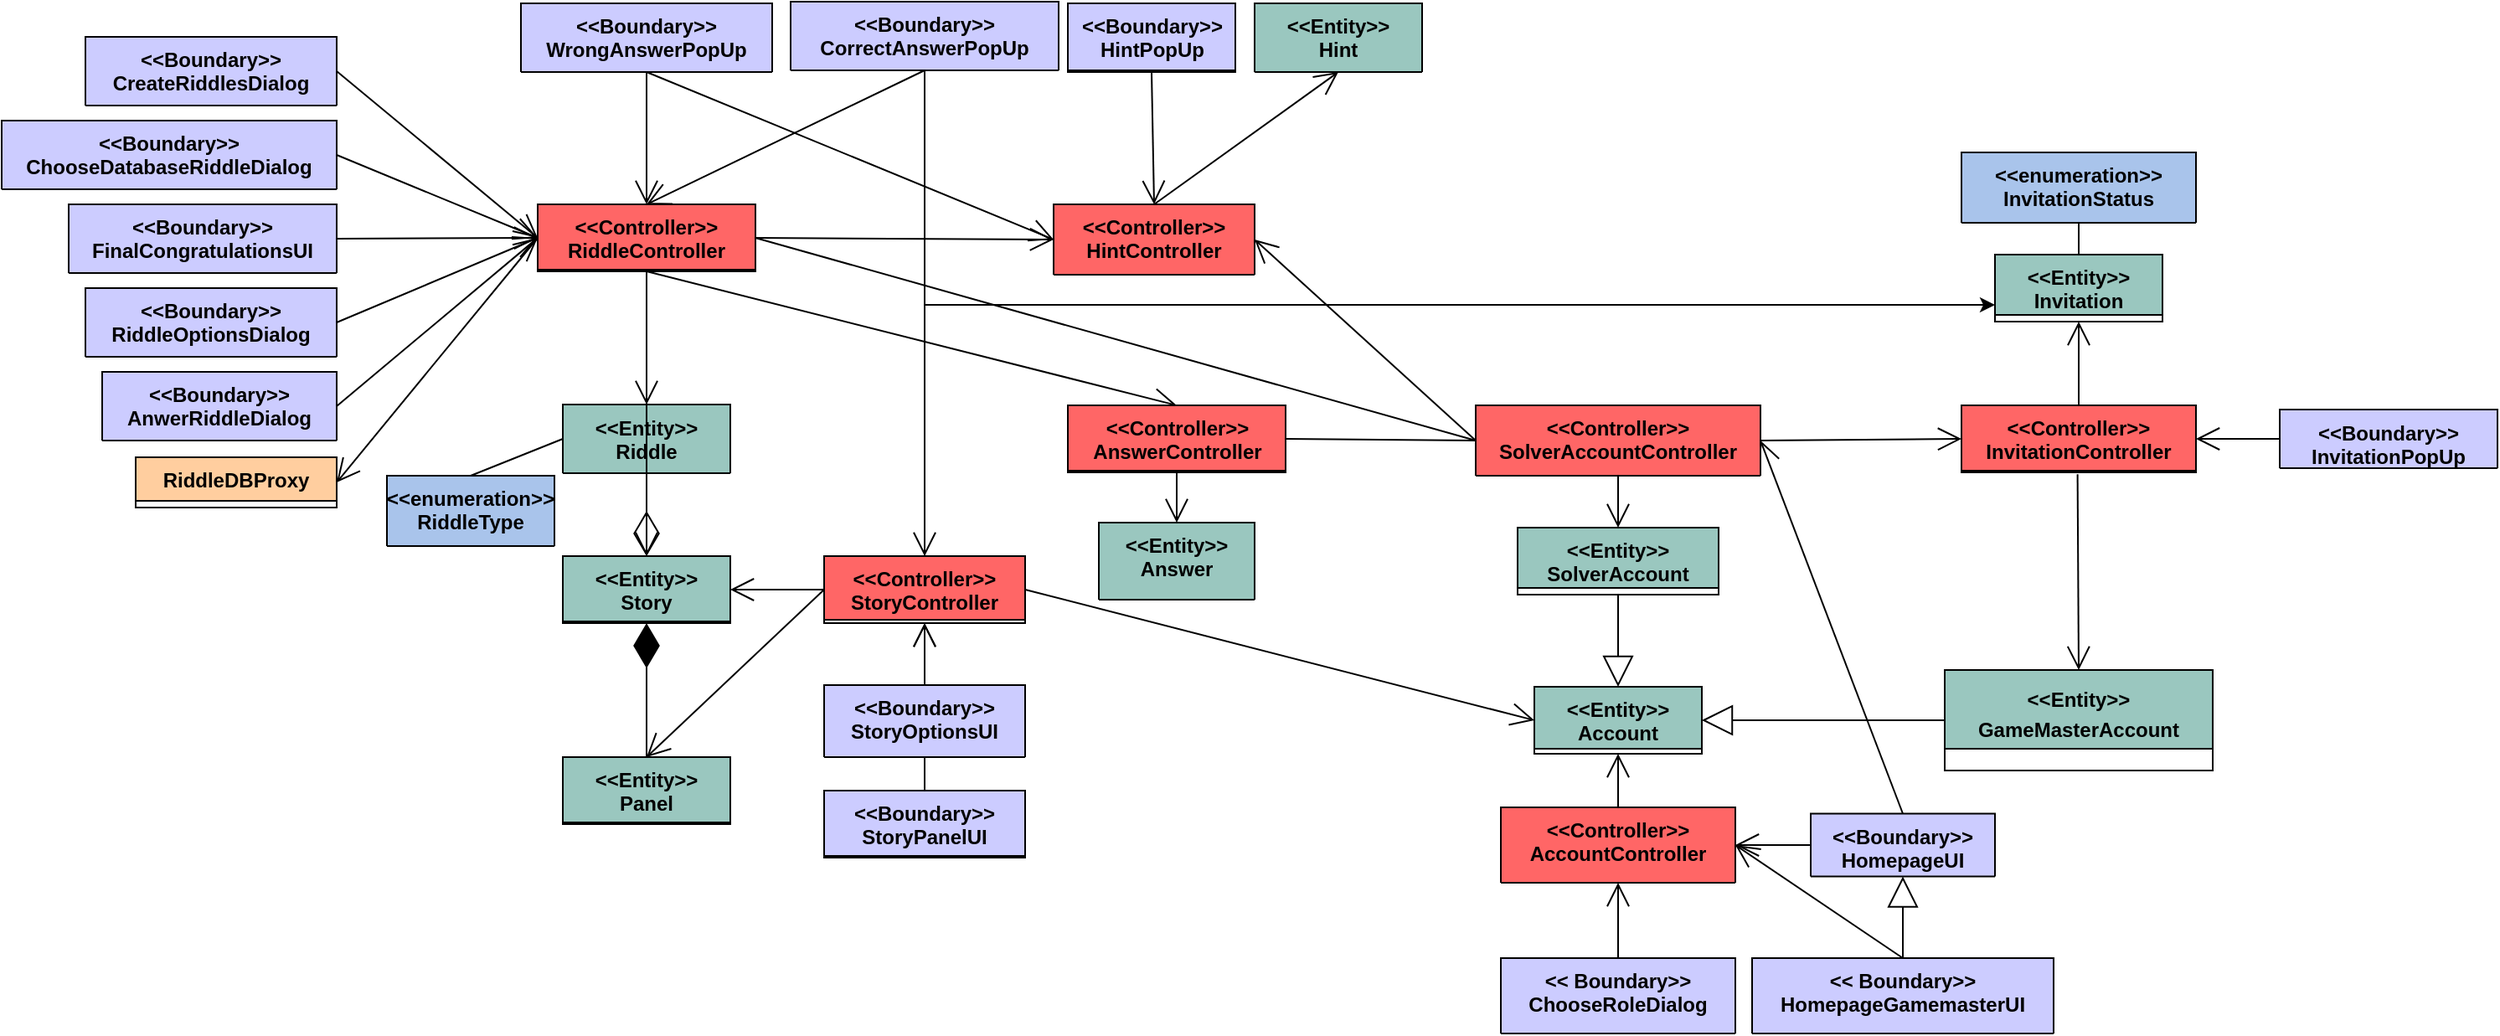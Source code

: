 <mxfile version="26.3.0">
  <diagram name="Page-1" id="tywT5yEwLKg3EzKb8VBJ">
    <mxGraphModel dx="8771" dy="3260" grid="1" gridSize="10" guides="1" tooltips="1" connect="1" arrows="1" fold="1" page="1" pageScale="1" pageWidth="827" pageHeight="1169" math="0" shadow="0">
      <root>
        <mxCell id="0" />
        <mxCell id="1" parent="0" />
        <mxCell id="bMqEkU54IpqbucLzSi6T-1" value="" style="endArrow=open;endFill=1;endSize=12;html=1;rounded=0;entryX=1;entryY=0.5;entryDx=0;entryDy=0;exitX=0.5;exitY=0;exitDx=0;exitDy=0;" edge="1" parent="1" source="bMqEkU54IpqbucLzSi6T-217" target="bMqEkU54IpqbucLzSi6T-168">
          <mxGeometry width="160" relative="1" as="geometry">
            <mxPoint x="-5440" y="-1780" as="sourcePoint" />
            <mxPoint x="-5290" y="-1734" as="targetPoint" />
          </mxGeometry>
        </mxCell>
        <mxCell id="bMqEkU54IpqbucLzSi6T-2" value="" style="endArrow=open;endFill=1;endSize=12;html=1;rounded=0;exitX=0.5;exitY=0;exitDx=0;exitDy=0;entryX=0.5;entryY=1;entryDx=0;entryDy=0;" edge="1" parent="1" source="bMqEkU54IpqbucLzSi6T-355" target="bMqEkU54IpqbucLzSi6T-291">
          <mxGeometry width="160" relative="1" as="geometry">
            <mxPoint x="-5231" y="-1187" as="sourcePoint" />
            <mxPoint x="-5990" y="-1630" as="targetPoint" />
            <Array as="points" />
          </mxGeometry>
        </mxCell>
        <mxCell id="bMqEkU54IpqbucLzSi6T-3" value="" style="endArrow=open;endFill=1;endSize=12;html=1;rounded=0;exitX=1;exitY=0.5;exitDx=0;exitDy=0;entryX=0;entryY=0.5;entryDx=0;entryDy=0;" edge="1" parent="1" source="bMqEkU54IpqbucLzSi6T-44" target="bMqEkU54IpqbucLzSi6T-7">
          <mxGeometry width="160" relative="1" as="geometry">
            <mxPoint x="-6130" y="-2120" as="sourcePoint" />
            <mxPoint x="-6220" y="-1810" as="targetPoint" />
          </mxGeometry>
        </mxCell>
        <mxCell id="bMqEkU54IpqbucLzSi6T-4" value="" style="endArrow=open;endFill=1;endSize=12;html=1;rounded=0;exitX=0.5;exitY=1;exitDx=0;exitDy=0;entryX=0;entryY=0.5;entryDx=0;entryDy=0;" edge="1" parent="1" source="bMqEkU54IpqbucLzSi6T-148" target="bMqEkU54IpqbucLzSi6T-174">
          <mxGeometry width="160" relative="1" as="geometry">
            <mxPoint x="-4958" y="-1855" as="sourcePoint" />
            <mxPoint x="-4952" y="-1682" as="targetPoint" />
            <Array as="points" />
          </mxGeometry>
        </mxCell>
        <mxCell id="bMqEkU54IpqbucLzSi6T-5" value="&amp;lt;&amp;lt;Controller&amp;gt;&amp;gt;&lt;div&gt;RiddleController&lt;/div&gt;" style="swimlane;fontStyle=1;align=center;verticalAlign=top;childLayout=stackLayout;horizontal=1;startSize=39;horizontalStack=0;resizeParent=1;resizeParentMax=0;resizeLast=0;collapsible=1;marginBottom=0;whiteSpace=wrap;html=1;fillColor=#FF6666;" vertex="1" collapsed="1" parent="1">
          <mxGeometry x="-6220" y="-1950" width="130" height="40" as="geometry">
            <mxRectangle x="-6080" y="-1841" width="303" height="333" as="alternateBounds" />
          </mxGeometry>
        </mxCell>
        <mxCell id="bMqEkU54IpqbucLzSi6T-6" value="" style="line;strokeWidth=1;fillColor=none;align=left;verticalAlign=middle;spacingTop=-1;spacingLeft=3;spacingRight=3;rotatable=0;labelPosition=right;points=[];portConstraint=eastwest;strokeColor=inherit;" vertex="1" parent="bMqEkU54IpqbucLzSi6T-5">
          <mxGeometry y="39" width="303" height="8" as="geometry" />
        </mxCell>
        <mxCell id="bMqEkU54IpqbucLzSi6T-7" value="+ answer_riddle() :&amp;nbsp; Answer" style="text;strokeColor=none;fillColor=none;align=left;verticalAlign=top;spacingLeft=4;spacingRight=4;overflow=hidden;rotatable=0;points=[[0,0.5],[1,0.5]];portConstraint=eastwest;whiteSpace=wrap;html=1;" vertex="1" parent="bMqEkU54IpqbucLzSi6T-5">
          <mxGeometry y="47" width="303" height="26" as="geometry" />
        </mxCell>
        <mxCell id="bMqEkU54IpqbucLzSi6T-8" value="+choose_riddle _option() : RiddleType" style="text;strokeColor=none;fillColor=none;align=left;verticalAlign=top;spacingLeft=4;spacingRight=4;overflow=hidden;rotatable=0;points=[[0,0.5],[1,0.5]];portConstraint=eastwest;whiteSpace=wrap;html=1;" vertex="1" parent="bMqEkU54IpqbucLzSi6T-5">
          <mxGeometry y="73" width="303" height="26" as="geometry" />
        </mxCell>
        <mxCell id="bMqEkU54IpqbucLzSi6T-9" value="+show_fail_message() : void" style="text;strokeColor=none;fillColor=none;align=left;verticalAlign=top;spacingLeft=4;spacingRight=4;overflow=hidden;rotatable=0;points=[[0,0.5],[1,0.5]];portConstraint=eastwest;whiteSpace=wrap;html=1;" vertex="1" parent="bMqEkU54IpqbucLzSi6T-5">
          <mxGeometry y="99" width="303" height="26" as="geometry" />
        </mxCell>
        <mxCell id="bMqEkU54IpqbucLzSi6T-10" value="+show_success_message() : void" style="text;strokeColor=none;fillColor=none;align=left;verticalAlign=top;spacingLeft=4;spacingRight=4;overflow=hidden;rotatable=0;points=[[0,0.5],[1,0.5]];portConstraint=eastwest;whiteSpace=wrap;html=1;" vertex="1" parent="bMqEkU54IpqbucLzSi6T-5">
          <mxGeometry y="125" width="303" height="26" as="geometry" />
        </mxCell>
        <mxCell id="bMqEkU54IpqbucLzSi6T-11" value="+show_final_message(): void" style="text;strokeColor=none;fillColor=none;align=left;verticalAlign=top;spacingLeft=4;spacingRight=4;overflow=hidden;rotatable=0;points=[[0,0.5],[1,0.5]];portConstraint=eastwest;whiteSpace=wrap;html=1;" vertex="1" parent="bMqEkU54IpqbucLzSi6T-5">
          <mxGeometry y="151" width="303" height="26" as="geometry" />
        </mxCell>
        <mxCell id="bMqEkU54IpqbucLzSi6T-12" value="+create_custom_riddle() : Riddle" style="text;strokeColor=none;fillColor=none;align=left;verticalAlign=top;spacingLeft=4;spacingRight=4;overflow=hidden;rotatable=0;points=[[0,0.5],[1,0.5]];portConstraint=eastwest;whiteSpace=wrap;html=1;" vertex="1" parent="bMqEkU54IpqbucLzSi6T-5">
          <mxGeometry y="177" width="303" height="26" as="geometry" />
        </mxCell>
        <mxCell id="bMqEkU54IpqbucLzSi6T-13" value="+request_riddles_from_database() : List&amp;lt;Riddle&amp;gt;" style="text;strokeColor=none;fillColor=none;align=left;verticalAlign=top;spacingLeft=4;spacingRight=4;overflow=hidden;rotatable=0;points=[[0,0.5],[1,0.5]];portConstraint=eastwest;whiteSpace=wrap;html=1;" vertex="1" parent="bMqEkU54IpqbucLzSi6T-5">
          <mxGeometry y="203" width="303" height="26" as="geometry" />
        </mxCell>
        <mxCell id="bMqEkU54IpqbucLzSi6T-14" value="+show_riddles(): void" style="text;strokeColor=none;fillColor=none;align=left;verticalAlign=top;spacingLeft=4;spacingRight=4;overflow=hidden;rotatable=0;points=[[0,0.5],[1,0.5]];portConstraint=eastwest;whiteSpace=wrap;html=1;" vertex="1" parent="bMqEkU54IpqbucLzSi6T-5">
          <mxGeometry y="229" width="303" height="26" as="geometry" />
        </mxCell>
        <mxCell id="bMqEkU54IpqbucLzSi6T-15" value="&lt;p style=&quot;margin: 0in; font-size: 9pt;&quot;&gt;+&lt;span style=&quot;font-size: 9pt; background-color: transparent; color: light-dark(rgb(0, 0, 0), rgb(255, 255, 255));&quot;&gt;is_final_riddle(): boolean&lt;/span&gt;&lt;/p&gt;" style="text;strokeColor=none;fillColor=none;align=left;verticalAlign=top;spacingLeft=4;spacingRight=4;overflow=hidden;rotatable=0;points=[[0,0.5],[1,0.5]];portConstraint=eastwest;whiteSpace=wrap;html=1;" vertex="1" parent="bMqEkU54IpqbucLzSi6T-5">
          <mxGeometry y="255" width="303" height="26" as="geometry" />
        </mxCell>
        <mxCell id="bMqEkU54IpqbucLzSi6T-16" value="&lt;p style=&quot;margin: 0in; font-size: 9pt;&quot;&gt;+upload_image(): void&lt;/p&gt;" style="text;strokeColor=none;fillColor=none;align=left;verticalAlign=top;spacingLeft=4;spacingRight=4;overflow=hidden;rotatable=0;points=[[0,0.5],[1,0.5]];portConstraint=eastwest;whiteSpace=wrap;html=1;" vertex="1" parent="bMqEkU54IpqbucLzSi6T-5">
          <mxGeometry y="281" width="303" height="26" as="geometry" />
        </mxCell>
        <mxCell id="bMqEkU54IpqbucLzSi6T-17" value="&lt;p style=&quot;margin: 0in; font-size: 9pt;&quot;&gt;+set_story()&lt;/p&gt;" style="text;strokeColor=none;fillColor=none;align=left;verticalAlign=top;spacingLeft=4;spacingRight=4;overflow=hidden;rotatable=0;points=[[0,0.5],[1,0.5]];portConstraint=eastwest;whiteSpace=wrap;html=1;" vertex="1" parent="bMqEkU54IpqbucLzSi6T-5">
          <mxGeometry y="307" width="303" height="26" as="geometry" />
        </mxCell>
        <mxCell id="bMqEkU54IpqbucLzSi6T-18" value="&amp;lt;&amp;lt;Boundary&amp;gt;&amp;gt;&lt;div&gt;CreateRiddlesDialog&lt;/div&gt;" style="swimlane;fontStyle=1;align=center;verticalAlign=top;childLayout=stackLayout;horizontal=1;startSize=41;horizontalStack=0;resizeParent=1;resizeParentMax=0;resizeLast=0;collapsible=1;marginBottom=0;whiteSpace=wrap;html=1;fillColor=#CCCCFF;" vertex="1" collapsed="1" parent="1">
          <mxGeometry x="-6490" y="-2050" width="150" height="41" as="geometry">
            <mxRectangle x="-6870" y="-2440" width="210" height="647" as="alternateBounds" />
          </mxGeometry>
        </mxCell>
        <mxCell id="bMqEkU54IpqbucLzSi6T-19" value="+btnReturnHome: button" style="text;strokeColor=none;fillColor=none;align=left;verticalAlign=top;spacingLeft=4;spacingRight=4;overflow=hidden;rotatable=0;points=[[0,0.5],[1,0.5]];portConstraint=eastwest;whiteSpace=wrap;html=1;" vertex="1" parent="bMqEkU54IpqbucLzSi6T-18">
          <mxGeometry y="41" width="210" height="26" as="geometry" />
        </mxCell>
        <mxCell id="bMqEkU54IpqbucLzSi6T-20" value="+btnLogout: button" style="text;strokeColor=none;fillColor=none;align=left;verticalAlign=top;spacingLeft=4;spacingRight=4;overflow=hidden;rotatable=0;points=[[0,0.5],[1,0.5]];portConstraint=eastwest;whiteSpace=wrap;html=1;" vertex="1" parent="bMqEkU54IpqbucLzSi6T-18">
          <mxGeometry y="67" width="210" height="26" as="geometry" />
        </mxCell>
        <mxCell id="bMqEkU54IpqbucLzSi6T-21" value="+btnSettings: button" style="text;strokeColor=none;fillColor=none;align=left;verticalAlign=top;spacingLeft=4;spacingRight=4;overflow=hidden;rotatable=0;points=[[0,0.5],[1,0.5]];portConstraint=eastwest;whiteSpace=wrap;html=1;" vertex="1" parent="bMqEkU54IpqbucLzSi6T-18">
          <mxGeometry y="93" width="210" height="26" as="geometry" />
        </mxCell>
        <mxCell id="bMqEkU54IpqbucLzSi6T-22" value="&lt;div&gt;+btnSubmit: button&lt;/div&gt;" style="text;strokeColor=none;fillColor=none;align=left;verticalAlign=top;spacingLeft=4;spacingRight=4;overflow=hidden;rotatable=0;points=[[0,0.5],[1,0.5]];portConstraint=eastwest;whiteSpace=wrap;html=1;" vertex="1" parent="bMqEkU54IpqbucLzSi6T-18">
          <mxGeometry y="119" width="210" height="26" as="geometry" />
        </mxCell>
        <mxCell id="bMqEkU54IpqbucLzSi6T-23" value="&lt;div&gt;+lblRiddleTitle1: label&lt;/div&gt;" style="text;strokeColor=none;fillColor=none;align=left;verticalAlign=top;spacingLeft=4;spacingRight=4;overflow=hidden;rotatable=0;points=[[0,0.5],[1,0.5]];portConstraint=eastwest;whiteSpace=wrap;html=1;" vertex="1" parent="bMqEkU54IpqbucLzSi6T-18">
          <mxGeometry y="145" width="210" height="26" as="geometry" />
        </mxCell>
        <mxCell id="bMqEkU54IpqbucLzSi6T-24" value="&lt;div&gt;+lblRiddleTitle2: label&lt;/div&gt;" style="text;strokeColor=none;fillColor=none;align=left;verticalAlign=top;spacingLeft=4;spacingRight=4;overflow=hidden;rotatable=0;points=[[0,0.5],[1,0.5]];portConstraint=eastwest;whiteSpace=wrap;html=1;" vertex="1" parent="bMqEkU54IpqbucLzSi6T-18">
          <mxGeometry y="171" width="210" height="26" as="geometry" />
        </mxCell>
        <mxCell id="bMqEkU54IpqbucLzSi6T-25" value="&lt;div&gt;+lblRiddleTitle3: label&lt;/div&gt;" style="text;strokeColor=none;fillColor=none;align=left;verticalAlign=top;spacingLeft=4;spacingRight=4;overflow=hidden;rotatable=0;points=[[0,0.5],[1,0.5]];portConstraint=eastwest;whiteSpace=wrap;html=1;" vertex="1" parent="bMqEkU54IpqbucLzSi6T-18">
          <mxGeometry y="197" width="210" height="26" as="geometry" />
        </mxCell>
        <mxCell id="bMqEkU54IpqbucLzSi6T-26" value="&lt;div&gt;+btnRiddleInput1: button&lt;/div&gt;" style="text;strokeColor=none;fillColor=none;align=left;verticalAlign=top;spacingLeft=4;spacingRight=4;overflow=hidden;rotatable=0;points=[[0,0.5],[1,0.5]];portConstraint=eastwest;whiteSpace=wrap;html=1;" vertex="1" parent="bMqEkU54IpqbucLzSi6T-18">
          <mxGeometry y="223" width="210" height="26" as="geometry" />
        </mxCell>
        <mxCell id="bMqEkU54IpqbucLzSi6T-27" value="&lt;div&gt;+btnRiddleInput2: button&lt;/div&gt;" style="text;strokeColor=none;fillColor=none;align=left;verticalAlign=top;spacingLeft=4;spacingRight=4;overflow=hidden;rotatable=0;points=[[0,0.5],[1,0.5]];portConstraint=eastwest;whiteSpace=wrap;html=1;" vertex="1" parent="bMqEkU54IpqbucLzSi6T-18">
          <mxGeometry y="249" width="210" height="26" as="geometry" />
        </mxCell>
        <mxCell id="bMqEkU54IpqbucLzSi6T-28" value="&lt;div&gt;+btnRiddleInput3: button&lt;/div&gt;" style="text;strokeColor=none;fillColor=none;align=left;verticalAlign=top;spacingLeft=4;spacingRight=4;overflow=hidden;rotatable=0;points=[[0,0.5],[1,0.5]];portConstraint=eastwest;whiteSpace=wrap;html=1;" vertex="1" parent="bMqEkU54IpqbucLzSi6T-18">
          <mxGeometry y="275" width="210" height="26" as="geometry" />
        </mxCell>
        <mxCell id="bMqEkU54IpqbucLzSi6T-29" value="&lt;div&gt;+btnRiddleImageInput1: button&lt;/div&gt;" style="text;strokeColor=none;fillColor=none;align=left;verticalAlign=top;spacingLeft=4;spacingRight=4;overflow=hidden;rotatable=0;points=[[0,0.5],[1,0.5]];portConstraint=eastwest;whiteSpace=wrap;html=1;" vertex="1" parent="bMqEkU54IpqbucLzSi6T-18">
          <mxGeometry y="301" width="210" height="26" as="geometry" />
        </mxCell>
        <mxCell id="bMqEkU54IpqbucLzSi6T-30" value="&lt;div&gt;+btnRiddleImageInput2: button&lt;/div&gt;" style="text;strokeColor=none;fillColor=none;align=left;verticalAlign=top;spacingLeft=4;spacingRight=4;overflow=hidden;rotatable=0;points=[[0,0.5],[1,0.5]];portConstraint=eastwest;whiteSpace=wrap;html=1;" vertex="1" parent="bMqEkU54IpqbucLzSi6T-18">
          <mxGeometry y="327" width="210" height="26" as="geometry" />
        </mxCell>
        <mxCell id="bMqEkU54IpqbucLzSi6T-31" value="&lt;div&gt;+btnRiddleImageInput3: button&lt;/div&gt;" style="text;strokeColor=none;fillColor=none;align=left;verticalAlign=top;spacingLeft=4;spacingRight=4;overflow=hidden;rotatable=0;points=[[0,0.5],[1,0.5]];portConstraint=eastwest;whiteSpace=wrap;html=1;" vertex="1" parent="bMqEkU54IpqbucLzSi6T-18">
          <mxGeometry y="353" width="210" height="26" as="geometry" />
        </mxCell>
        <mxCell id="bMqEkU54IpqbucLzSi6T-32" value="" style="line;strokeWidth=1;fillColor=none;align=left;verticalAlign=middle;spacingTop=-1;spacingLeft=3;spacingRight=3;rotatable=0;labelPosition=right;points=[];portConstraint=eastwest;strokeColor=inherit;" vertex="1" parent="bMqEkU54IpqbucLzSi6T-18">
          <mxGeometry y="379" width="210" height="8" as="geometry" />
        </mxCell>
        <mxCell id="bMqEkU54IpqbucLzSi6T-33" value="+btnReturnHomePress(): void" style="text;strokeColor=none;fillColor=none;align=left;verticalAlign=top;spacingLeft=4;spacingRight=4;overflow=hidden;rotatable=0;points=[[0,0.5],[1,0.5]];portConstraint=eastwest;whiteSpace=wrap;html=1;" vertex="1" parent="bMqEkU54IpqbucLzSi6T-18">
          <mxGeometry y="387" width="210" height="26" as="geometry" />
        </mxCell>
        <mxCell id="bMqEkU54IpqbucLzSi6T-34" value="+btnLogoutPress(): void" style="text;strokeColor=none;fillColor=none;align=left;verticalAlign=top;spacingLeft=4;spacingRight=4;overflow=hidden;rotatable=0;points=[[0,0.5],[1,0.5]];portConstraint=eastwest;whiteSpace=wrap;html=1;" vertex="1" parent="bMqEkU54IpqbucLzSi6T-18">
          <mxGeometry y="413" width="210" height="26" as="geometry" />
        </mxCell>
        <mxCell id="bMqEkU54IpqbucLzSi6T-35" value="+btnSettingsPress(): void" style="text;strokeColor=none;fillColor=none;align=left;verticalAlign=top;spacingLeft=4;spacingRight=4;overflow=hidden;rotatable=0;points=[[0,0.5],[1,0.5]];portConstraint=eastwest;whiteSpace=wrap;html=1;" vertex="1" parent="bMqEkU54IpqbucLzSi6T-18">
          <mxGeometry y="439" width="210" height="26" as="geometry" />
        </mxCell>
        <mxCell id="bMqEkU54IpqbucLzSi6T-36" value="+btnSubmitPress(): void" style="text;strokeColor=none;fillColor=none;align=left;verticalAlign=top;spacingLeft=4;spacingRight=4;overflow=hidden;rotatable=0;points=[[0,0.5],[1,0.5]];portConstraint=eastwest;whiteSpace=wrap;html=1;" vertex="1" parent="bMqEkU54IpqbucLzSi6T-18">
          <mxGeometry y="465" width="210" height="26" as="geometry" />
        </mxCell>
        <mxCell id="bMqEkU54IpqbucLzSi6T-37" value="+btnRiddleInput1Press(): void" style="text;strokeColor=none;fillColor=none;align=left;verticalAlign=top;spacingLeft=4;spacingRight=4;overflow=hidden;rotatable=0;points=[[0,0.5],[1,0.5]];portConstraint=eastwest;whiteSpace=wrap;html=1;" vertex="1" parent="bMqEkU54IpqbucLzSi6T-18">
          <mxGeometry y="491" width="210" height="26" as="geometry" />
        </mxCell>
        <mxCell id="bMqEkU54IpqbucLzSi6T-38" value="+btnRiddleInput2Press(): void" style="text;strokeColor=none;fillColor=none;align=left;verticalAlign=top;spacingLeft=4;spacingRight=4;overflow=hidden;rotatable=0;points=[[0,0.5],[1,0.5]];portConstraint=eastwest;whiteSpace=wrap;html=1;" vertex="1" parent="bMqEkU54IpqbucLzSi6T-18">
          <mxGeometry y="517" width="210" height="26" as="geometry" />
        </mxCell>
        <mxCell id="bMqEkU54IpqbucLzSi6T-39" value="+btnRiddleInput3Press(): void" style="text;strokeColor=none;fillColor=none;align=left;verticalAlign=top;spacingLeft=4;spacingRight=4;overflow=hidden;rotatable=0;points=[[0,0.5],[1,0.5]];portConstraint=eastwest;whiteSpace=wrap;html=1;" vertex="1" parent="bMqEkU54IpqbucLzSi6T-18">
          <mxGeometry y="543" width="210" height="26" as="geometry" />
        </mxCell>
        <mxCell id="bMqEkU54IpqbucLzSi6T-40" value="&lt;div&gt;+btnUploadImage1Press(): void&lt;/div&gt;" style="text;strokeColor=none;fillColor=#FFFFFF;align=left;verticalAlign=top;spacingLeft=4;spacingRight=4;overflow=hidden;rotatable=0;points=[[0,0.5],[1,0.5]];portConstraint=eastwest;whiteSpace=wrap;html=1;" vertex="1" parent="bMqEkU54IpqbucLzSi6T-18">
          <mxGeometry y="569" width="210" height="26" as="geometry" />
        </mxCell>
        <mxCell id="bMqEkU54IpqbucLzSi6T-41" value="&lt;div&gt;+btnUploadImage2Press(): void&lt;/div&gt;" style="text;strokeColor=none;fillColor=none;align=left;verticalAlign=top;spacingLeft=4;spacingRight=4;overflow=hidden;rotatable=0;points=[[0,0.5],[1,0.5]];portConstraint=eastwest;whiteSpace=wrap;html=1;" vertex="1" parent="bMqEkU54IpqbucLzSi6T-18">
          <mxGeometry y="595" width="210" height="26" as="geometry" />
        </mxCell>
        <mxCell id="bMqEkU54IpqbucLzSi6T-42" value="&lt;div&gt;+btnUploadImage3Press(): void&lt;/div&gt;" style="text;strokeColor=none;fillColor=none;align=left;verticalAlign=top;spacingLeft=4;spacingRight=4;overflow=hidden;rotatable=0;points=[[0,0.5],[1,0.5]];portConstraint=eastwest;whiteSpace=wrap;html=1;" vertex="1" parent="bMqEkU54IpqbucLzSi6T-18">
          <mxGeometry y="621" width="210" height="26" as="geometry" />
        </mxCell>
        <mxCell id="bMqEkU54IpqbucLzSi6T-43" value="&amp;lt;&amp;lt;Boundary&amp;gt;&amp;gt;&lt;div&gt;RiddleOptionsDialog&lt;/div&gt;" style="swimlane;fontStyle=1;align=center;verticalAlign=top;childLayout=stackLayout;horizontal=1;startSize=41;horizontalStack=0;resizeParent=1;resizeParentMax=0;resizeLast=0;collapsible=1;marginBottom=0;whiteSpace=wrap;html=1;fillColor=#CCCCFF;" vertex="1" collapsed="1" parent="1">
          <mxGeometry x="-6490" y="-1900" width="150" height="41" as="geometry">
            <mxRectangle x="-6900" y="-1556" width="210" height="387" as="alternateBounds" />
          </mxGeometry>
        </mxCell>
        <mxCell id="bMqEkU54IpqbucLzSi6T-44" value="+btnReturnHome: button" style="text;strokeColor=none;fillColor=none;align=left;verticalAlign=top;spacingLeft=4;spacingRight=4;overflow=hidden;rotatable=0;points=[[0,0.5],[1,0.5]];portConstraint=eastwest;whiteSpace=wrap;html=1;" vertex="1" parent="bMqEkU54IpqbucLzSi6T-43">
          <mxGeometry y="41" width="210" height="26" as="geometry" />
        </mxCell>
        <mxCell id="bMqEkU54IpqbucLzSi6T-45" value="+btnLogout: button" style="text;strokeColor=none;fillColor=none;align=left;verticalAlign=top;spacingLeft=4;spacingRight=4;overflow=hidden;rotatable=0;points=[[0,0.5],[1,0.5]];portConstraint=eastwest;whiteSpace=wrap;html=1;" vertex="1" parent="bMqEkU54IpqbucLzSi6T-43">
          <mxGeometry y="67" width="210" height="26" as="geometry" />
        </mxCell>
        <mxCell id="bMqEkU54IpqbucLzSi6T-46" value="+btnSettings: button" style="text;strokeColor=none;fillColor=none;align=left;verticalAlign=top;spacingLeft=4;spacingRight=4;overflow=hidden;rotatable=0;points=[[0,0.5],[1,0.5]];portConstraint=eastwest;whiteSpace=wrap;html=1;" vertex="1" parent="bMqEkU54IpqbucLzSi6T-43">
          <mxGeometry y="93" width="210" height="26" as="geometry" />
        </mxCell>
        <mxCell id="bMqEkU54IpqbucLzSi6T-47" value="&lt;div&gt;+lblRiddleOptions: label&lt;/div&gt;" style="text;strokeColor=none;fillColor=none;align=left;verticalAlign=top;spacingLeft=4;spacingRight=4;overflow=hidden;rotatable=0;points=[[0,0.5],[1,0.5]];portConstraint=eastwest;whiteSpace=wrap;html=1;" vertex="1" parent="bMqEkU54IpqbucLzSi6T-43">
          <mxGeometry y="119" width="210" height="26" as="geometry" />
        </mxCell>
        <mxCell id="bMqEkU54IpqbucLzSi6T-48" value="&lt;div&gt;+btnChooseDefault: button&lt;/div&gt;" style="text;strokeColor=none;fillColor=none;align=left;verticalAlign=top;spacingLeft=4;spacingRight=4;overflow=hidden;rotatable=0;points=[[0,0.5],[1,0.5]];portConstraint=eastwest;whiteSpace=wrap;html=1;" vertex="1" parent="bMqEkU54IpqbucLzSi6T-43">
          <mxGeometry y="145" width="210" height="26" as="geometry" />
        </mxCell>
        <mxCell id="bMqEkU54IpqbucLzSi6T-49" value="&lt;div&gt;+btnCreateRiddles: button&lt;/div&gt;" style="text;strokeColor=none;fillColor=none;align=left;verticalAlign=top;spacingLeft=4;spacingRight=4;overflow=hidden;rotatable=0;points=[[0,0.5],[1,0.5]];portConstraint=eastwest;whiteSpace=wrap;html=1;" vertex="1" parent="bMqEkU54IpqbucLzSi6T-43">
          <mxGeometry y="171" width="210" height="26" as="geometry" />
        </mxCell>
        <mxCell id="bMqEkU54IpqbucLzSi6T-50" value="&lt;div&gt;+btnChooseDatabase: button&lt;/div&gt;" style="text;strokeColor=none;fillColor=none;align=left;verticalAlign=top;spacingLeft=4;spacingRight=4;overflow=hidden;rotatable=0;points=[[0,0.5],[1,0.5]];portConstraint=eastwest;whiteSpace=wrap;html=1;" vertex="1" parent="bMqEkU54IpqbucLzSi6T-43">
          <mxGeometry y="197" width="210" height="26" as="geometry" />
        </mxCell>
        <mxCell id="bMqEkU54IpqbucLzSi6T-51" value="" style="line;strokeWidth=1;fillColor=none;align=left;verticalAlign=middle;spacingTop=-1;spacingLeft=3;spacingRight=3;rotatable=0;labelPosition=right;points=[];portConstraint=eastwest;strokeColor=inherit;" vertex="1" parent="bMqEkU54IpqbucLzSi6T-43">
          <mxGeometry y="223" width="210" height="8" as="geometry" />
        </mxCell>
        <mxCell id="bMqEkU54IpqbucLzSi6T-52" value="+btnReturnHomePress(): void" style="text;strokeColor=none;fillColor=none;align=left;verticalAlign=top;spacingLeft=4;spacingRight=4;overflow=hidden;rotatable=0;points=[[0,0.5],[1,0.5]];portConstraint=eastwest;whiteSpace=wrap;html=1;" vertex="1" parent="bMqEkU54IpqbucLzSi6T-43">
          <mxGeometry y="231" width="210" height="26" as="geometry" />
        </mxCell>
        <mxCell id="bMqEkU54IpqbucLzSi6T-53" value="+btnLogoutPress(): void" style="text;strokeColor=none;fillColor=none;align=left;verticalAlign=top;spacingLeft=4;spacingRight=4;overflow=hidden;rotatable=0;points=[[0,0.5],[1,0.5]];portConstraint=eastwest;whiteSpace=wrap;html=1;" vertex="1" parent="bMqEkU54IpqbucLzSi6T-43">
          <mxGeometry y="257" width="210" height="26" as="geometry" />
        </mxCell>
        <mxCell id="bMqEkU54IpqbucLzSi6T-54" value="+btnSettingsPress(): void" style="text;strokeColor=none;fillColor=none;align=left;verticalAlign=top;spacingLeft=4;spacingRight=4;overflow=hidden;rotatable=0;points=[[0,0.5],[1,0.5]];portConstraint=eastwest;whiteSpace=wrap;html=1;" vertex="1" parent="bMqEkU54IpqbucLzSi6T-43">
          <mxGeometry y="283" width="210" height="26" as="geometry" />
        </mxCell>
        <mxCell id="bMqEkU54IpqbucLzSi6T-55" value="+btnChooseDefaultPress(): void" style="text;strokeColor=none;fillColor=none;align=left;verticalAlign=top;spacingLeft=4;spacingRight=4;overflow=hidden;rotatable=0;points=[[0,0.5],[1,0.5]];portConstraint=eastwest;whiteSpace=wrap;html=1;" vertex="1" parent="bMqEkU54IpqbucLzSi6T-43">
          <mxGeometry y="309" width="210" height="26" as="geometry" />
        </mxCell>
        <mxCell id="bMqEkU54IpqbucLzSi6T-56" value="+btnCreateRiddlePress(): void" style="text;strokeColor=none;fillColor=none;align=left;verticalAlign=top;spacingLeft=4;spacingRight=4;overflow=hidden;rotatable=0;points=[[0,0.5],[1,0.5]];portConstraint=eastwest;whiteSpace=wrap;html=1;" vertex="1" parent="bMqEkU54IpqbucLzSi6T-43">
          <mxGeometry y="335" width="210" height="26" as="geometry" />
        </mxCell>
        <mxCell id="bMqEkU54IpqbucLzSi6T-57" value="+btnChooseDatabasePress(): void" style="text;strokeColor=none;fillColor=none;align=left;verticalAlign=top;spacingLeft=4;spacingRight=4;overflow=hidden;rotatable=0;points=[[0,0.5],[1,0.5]];portConstraint=eastwest;whiteSpace=wrap;html=1;" vertex="1" parent="bMqEkU54IpqbucLzSi6T-43">
          <mxGeometry y="361" width="210" height="26" as="geometry" />
        </mxCell>
        <mxCell id="bMqEkU54IpqbucLzSi6T-58" value="&amp;lt;&amp;lt;Boundary&amp;gt;&amp;gt;&lt;div&gt;AnwerRiddleDialog&lt;/div&gt;" style="swimlane;fontStyle=1;align=center;verticalAlign=top;childLayout=stackLayout;horizontal=1;startSize=41;horizontalStack=0;resizeParent=1;resizeParentMax=0;resizeLast=0;collapsible=1;marginBottom=0;whiteSpace=wrap;html=1;fillColor=#CCCCFF;" vertex="1" collapsed="1" parent="1">
          <mxGeometry x="-6480" y="-1850" width="140" height="41" as="geometry">
            <mxRectangle x="-6616" y="-1462" width="210" height="307" as="alternateBounds" />
          </mxGeometry>
        </mxCell>
        <mxCell id="bMqEkU54IpqbucLzSi6T-59" value="&lt;div&gt;+btnReturnHome: button&lt;/div&gt;" style="text;strokeColor=none;fillColor=none;align=left;verticalAlign=top;spacingLeft=4;spacingRight=4;overflow=hidden;rotatable=0;points=[[0,0.5],[1,0.5]];portConstraint=eastwest;whiteSpace=wrap;html=1;" vertex="1" parent="bMqEkU54IpqbucLzSi6T-58">
          <mxGeometry y="41" width="210" height="24" as="geometry" />
        </mxCell>
        <mxCell id="bMqEkU54IpqbucLzSi6T-60" value="&lt;div&gt;+txtRiddleContent: text&lt;/div&gt;" style="text;strokeColor=none;fillColor=none;align=left;verticalAlign=top;spacingLeft=4;spacingRight=4;overflow=hidden;rotatable=0;points=[[0,0.5],[1,0.5]];portConstraint=eastwest;whiteSpace=wrap;html=1;" vertex="1" parent="bMqEkU54IpqbucLzSi6T-58">
          <mxGeometry y="65" width="210" height="26" as="geometry" />
        </mxCell>
        <mxCell id="bMqEkU54IpqbucLzSi6T-61" value="&lt;div&gt;+lblRiddleName: label&lt;/div&gt;" style="text;strokeColor=none;fillColor=none;align=left;verticalAlign=top;spacingLeft=4;spacingRight=4;overflow=hidden;rotatable=0;points=[[0,0.5],[1,0.5]];portConstraint=eastwest;whiteSpace=wrap;html=1;" vertex="1" parent="bMqEkU54IpqbucLzSi6T-58">
          <mxGeometry y="91" width="210" height="26" as="geometry" />
        </mxCell>
        <mxCell id="bMqEkU54IpqbucLzSi6T-62" value="&lt;div&gt;+imgRiddleImage: image&lt;/div&gt;" style="text;strokeColor=none;fillColor=none;align=left;verticalAlign=top;spacingLeft=4;spacingRight=4;overflow=hidden;rotatable=0;points=[[0,0.5],[1,0.5]];portConstraint=eastwest;whiteSpace=wrap;html=1;" vertex="1" parent="bMqEkU54IpqbucLzSi6T-58">
          <mxGeometry y="117" width="210" height="26" as="geometry" />
        </mxCell>
        <mxCell id="bMqEkU54IpqbucLzSi6T-63" value="&lt;div&gt;+btnRiddleAnswerInput: button&lt;/div&gt;" style="text;strokeColor=none;fillColor=none;align=left;verticalAlign=top;spacingLeft=4;spacingRight=4;overflow=hidden;rotatable=0;points=[[0,0.5],[1,0.5]];portConstraint=eastwest;whiteSpace=wrap;html=1;" vertex="1" parent="bMqEkU54IpqbucLzSi6T-58">
          <mxGeometry y="143" width="210" height="26" as="geometry" />
        </mxCell>
        <mxCell id="bMqEkU54IpqbucLzSi6T-64" value="&lt;div&gt;+btnEnter: button&lt;/div&gt;" style="text;strokeColor=none;fillColor=none;align=left;verticalAlign=top;spacingLeft=4;spacingRight=4;overflow=hidden;rotatable=0;points=[[0,0.5],[1,0.5]];portConstraint=eastwest;whiteSpace=wrap;html=1;" vertex="1" parent="bMqEkU54IpqbucLzSi6T-58">
          <mxGeometry y="169" width="210" height="26" as="geometry" />
        </mxCell>
        <mxCell id="bMqEkU54IpqbucLzSi6T-65" value="&lt;div&gt;+lblSubmitAnswer: label&lt;/div&gt;" style="text;strokeColor=none;fillColor=none;align=left;verticalAlign=top;spacingLeft=4;spacingRight=4;overflow=hidden;rotatable=0;points=[[0,0.5],[1,0.5]];portConstraint=eastwest;whiteSpace=wrap;html=1;" vertex="1" parent="bMqEkU54IpqbucLzSi6T-58">
          <mxGeometry y="195" width="210" height="26" as="geometry" />
        </mxCell>
        <mxCell id="bMqEkU54IpqbucLzSi6T-66" value="" style="line;strokeWidth=1;fillColor=none;align=left;verticalAlign=middle;spacingTop=-1;spacingLeft=3;spacingRight=3;rotatable=0;labelPosition=right;points=[];portConstraint=eastwest;strokeColor=inherit;" vertex="1" parent="bMqEkU54IpqbucLzSi6T-58">
          <mxGeometry y="221" width="210" height="8" as="geometry" />
        </mxCell>
        <mxCell id="bMqEkU54IpqbucLzSi6T-67" value="+btnReturnHomePress(): void" style="text;strokeColor=none;fillColor=none;align=left;verticalAlign=top;spacingLeft=4;spacingRight=4;overflow=hidden;rotatable=0;points=[[0,0.5],[1,0.5]];portConstraint=eastwest;whiteSpace=wrap;html=1;" vertex="1" parent="bMqEkU54IpqbucLzSi6T-58">
          <mxGeometry y="229" width="210" height="26" as="geometry" />
        </mxCell>
        <mxCell id="bMqEkU54IpqbucLzSi6T-68" value="+btnRiddleAnswerInputPress(): void" style="text;strokeColor=none;fillColor=none;align=left;verticalAlign=top;spacingLeft=4;spacingRight=4;overflow=hidden;rotatable=0;points=[[0,0.5],[1,0.5]];portConstraint=eastwest;whiteSpace=wrap;html=1;" vertex="1" parent="bMqEkU54IpqbucLzSi6T-58">
          <mxGeometry y="255" width="210" height="26" as="geometry" />
        </mxCell>
        <mxCell id="bMqEkU54IpqbucLzSi6T-69" value="+btnEnterPress(): void" style="text;strokeColor=none;fillColor=none;align=left;verticalAlign=top;spacingLeft=4;spacingRight=4;overflow=hidden;rotatable=0;points=[[0,0.5],[1,0.5]];portConstraint=eastwest;whiteSpace=wrap;html=1;" vertex="1" parent="bMqEkU54IpqbucLzSi6T-58">
          <mxGeometry y="281" width="210" height="26" as="geometry" />
        </mxCell>
        <mxCell id="bMqEkU54IpqbucLzSi6T-70" value="&amp;lt;&amp;lt;Boundary&amp;gt;&amp;gt;&lt;div&gt;FinalCongratulationsUI&lt;/div&gt;" style="swimlane;fontStyle=1;align=center;verticalAlign=top;childLayout=stackLayout;horizontal=1;startSize=41;horizontalStack=0;resizeParent=1;resizeParentMax=0;resizeLast=0;collapsible=1;marginBottom=0;whiteSpace=wrap;html=1;fillColor=#CCCCFF;" vertex="1" collapsed="1" parent="1">
          <mxGeometry x="-6500" y="-1950" width="160" height="41" as="geometry">
            <mxRectangle x="-6880" y="-1764" width="270" height="151" as="alternateBounds" />
          </mxGeometry>
        </mxCell>
        <mxCell id="bMqEkU54IpqbucLzSi6T-71" value="&lt;div&gt;+btnReturnHome: button&lt;/div&gt;" style="text;strokeColor=none;fillColor=none;align=left;verticalAlign=top;spacingLeft=4;spacingRight=4;overflow=hidden;rotatable=0;points=[[0,0.5],[1,0.5]];portConstraint=eastwest;whiteSpace=wrap;html=1;" vertex="1" parent="bMqEkU54IpqbucLzSi6T-70">
          <mxGeometry y="41" width="270" height="24" as="geometry" />
        </mxCell>
        <mxCell id="bMqEkU54IpqbucLzSi6T-72" value="&lt;div&gt;+lblCongratulations: label&lt;/div&gt;" style="text;strokeColor=none;fillColor=none;align=left;verticalAlign=top;spacingLeft=4;spacingRight=4;overflow=hidden;rotatable=0;points=[[0,0.5],[1,0.5]];portConstraint=eastwest;whiteSpace=wrap;html=1;" vertex="1" parent="bMqEkU54IpqbucLzSi6T-70">
          <mxGeometry y="65" width="270" height="26" as="geometry" />
        </mxCell>
        <mxCell id="bMqEkU54IpqbucLzSi6T-73" value="&lt;div&gt;+lblYouHaveReachedTheEndOfTheStory: label&lt;/div&gt;" style="text;strokeColor=none;fillColor=none;align=left;verticalAlign=top;spacingLeft=4;spacingRight=4;overflow=hidden;rotatable=0;points=[[0,0.5],[1,0.5]];portConstraint=eastwest;whiteSpace=wrap;html=1;" vertex="1" parent="bMqEkU54IpqbucLzSi6T-70">
          <mxGeometry y="91" width="270" height="26" as="geometry" />
        </mxCell>
        <mxCell id="bMqEkU54IpqbucLzSi6T-74" value="" style="line;strokeWidth=1;fillColor=none;align=left;verticalAlign=middle;spacingTop=-1;spacingLeft=3;spacingRight=3;rotatable=0;labelPosition=right;points=[];portConstraint=eastwest;strokeColor=inherit;" vertex="1" parent="bMqEkU54IpqbucLzSi6T-70">
          <mxGeometry y="117" width="270" height="8" as="geometry" />
        </mxCell>
        <mxCell id="bMqEkU54IpqbucLzSi6T-75" value="+btnReturnHomePress(): void" style="text;strokeColor=none;fillColor=none;align=left;verticalAlign=top;spacingLeft=4;spacingRight=4;overflow=hidden;rotatable=0;points=[[0,0.5],[1,0.5]];portConstraint=eastwest;whiteSpace=wrap;html=1;" vertex="1" parent="bMqEkU54IpqbucLzSi6T-70">
          <mxGeometry y="125" width="270" height="26" as="geometry" />
        </mxCell>
        <mxCell id="bMqEkU54IpqbucLzSi6T-76" value="&amp;lt;&amp;lt;Boundary&amp;gt;&amp;gt;&lt;div&gt;ChooseDatabaseRiddleDialog&lt;/div&gt;" style="swimlane;fontStyle=1;align=center;verticalAlign=top;childLayout=stackLayout;horizontal=1;startSize=41;horizontalStack=0;resizeParent=1;resizeParentMax=0;resizeLast=0;collapsible=1;marginBottom=0;whiteSpace=wrap;html=1;fillColor=#CCCCFF;" vertex="1" collapsed="1" parent="1">
          <mxGeometry x="-6540" y="-2000" width="200" height="41" as="geometry">
            <mxRectangle x="-7170" y="-2040" width="210" height="517" as="alternateBounds" />
          </mxGeometry>
        </mxCell>
        <mxCell id="bMqEkU54IpqbucLzSi6T-77" value="+btnReturnHome: button" style="text;strokeColor=none;fillColor=none;align=left;verticalAlign=top;spacingLeft=4;spacingRight=4;overflow=hidden;rotatable=0;points=[[0,0.5],[1,0.5]];portConstraint=eastwest;whiteSpace=wrap;html=1;" vertex="1" parent="bMqEkU54IpqbucLzSi6T-76">
          <mxGeometry y="41" width="210" height="26" as="geometry" />
        </mxCell>
        <mxCell id="bMqEkU54IpqbucLzSi6T-78" value="+btnLogout: button" style="text;strokeColor=none;fillColor=none;align=left;verticalAlign=top;spacingLeft=4;spacingRight=4;overflow=hidden;rotatable=0;points=[[0,0.5],[1,0.5]];portConstraint=eastwest;whiteSpace=wrap;html=1;" vertex="1" parent="bMqEkU54IpqbucLzSi6T-76">
          <mxGeometry y="67" width="210" height="26" as="geometry" />
        </mxCell>
        <mxCell id="bMqEkU54IpqbucLzSi6T-79" value="+btnSettings: button" style="text;strokeColor=none;fillColor=none;align=left;verticalAlign=top;spacingLeft=4;spacingRight=4;overflow=hidden;rotatable=0;points=[[0,0.5],[1,0.5]];portConstraint=eastwest;whiteSpace=wrap;html=1;" vertex="1" parent="bMqEkU54IpqbucLzSi6T-76">
          <mxGeometry y="93" width="210" height="26" as="geometry" />
        </mxCell>
        <mxCell id="bMqEkU54IpqbucLzSi6T-80" value="&lt;div&gt;+btnSubmit: button&lt;/div&gt;" style="text;strokeColor=none;fillColor=none;align=left;verticalAlign=top;spacingLeft=4;spacingRight=4;overflow=hidden;rotatable=0;points=[[0,0.5],[1,0.5]];portConstraint=eastwest;whiteSpace=wrap;html=1;" vertex="1" parent="bMqEkU54IpqbucLzSi6T-76">
          <mxGeometry y="119" width="210" height="26" as="geometry" />
        </mxCell>
        <mxCell id="bMqEkU54IpqbucLzSi6T-81" value="&lt;div&gt;+btnDownArrow: button&lt;/div&gt;" style="text;strokeColor=none;fillColor=none;align=left;verticalAlign=top;spacingLeft=4;spacingRight=4;overflow=hidden;rotatable=0;points=[[0,0.5],[1,0.5]];portConstraint=eastwest;whiteSpace=wrap;html=1;" vertex="1" parent="bMqEkU54IpqbucLzSi6T-76">
          <mxGeometry y="145" width="210" height="26" as="geometry" />
        </mxCell>
        <mxCell id="bMqEkU54IpqbucLzSi6T-82" value="&lt;div&gt;+lblRiddleTitle1: label&lt;/div&gt;" style="text;strokeColor=none;fillColor=none;align=left;verticalAlign=top;spacingLeft=4;spacingRight=4;overflow=hidden;rotatable=0;points=[[0,0.5],[1,0.5]];portConstraint=eastwest;whiteSpace=wrap;html=1;" vertex="1" parent="bMqEkU54IpqbucLzSi6T-76">
          <mxGeometry y="171" width="210" height="26" as="geometry" />
        </mxCell>
        <mxCell id="bMqEkU54IpqbucLzSi6T-83" value="&lt;div&gt;+lblRiddleTitle2: label&lt;/div&gt;" style="text;strokeColor=none;fillColor=none;align=left;verticalAlign=top;spacingLeft=4;spacingRight=4;overflow=hidden;rotatable=0;points=[[0,0.5],[1,0.5]];portConstraint=eastwest;whiteSpace=wrap;html=1;" vertex="1" parent="bMqEkU54IpqbucLzSi6T-76">
          <mxGeometry y="197" width="210" height="26" as="geometry" />
        </mxCell>
        <mxCell id="bMqEkU54IpqbucLzSi6T-84" value="&lt;div&gt;+lblRiddleTitle3: label&lt;/div&gt;" style="text;strokeColor=none;fillColor=none;align=left;verticalAlign=top;spacingLeft=4;spacingRight=4;overflow=hidden;rotatable=0;points=[[0,0.5],[1,0.5]];portConstraint=eastwest;whiteSpace=wrap;html=1;" vertex="1" parent="bMqEkU54IpqbucLzSi6T-76">
          <mxGeometry y="223" width="210" height="26" as="geometry" />
        </mxCell>
        <mxCell id="bMqEkU54IpqbucLzSi6T-85" value="&lt;div&gt;+txtRiddleContent1: text&lt;/div&gt;" style="text;strokeColor=none;fillColor=none;align=left;verticalAlign=top;spacingLeft=4;spacingRight=4;overflow=hidden;rotatable=0;points=[[0,0.5],[1,0.5]];portConstraint=eastwest;whiteSpace=wrap;html=1;" vertex="1" parent="bMqEkU54IpqbucLzSi6T-76">
          <mxGeometry y="249" width="210" height="26" as="geometry" />
        </mxCell>
        <mxCell id="bMqEkU54IpqbucLzSi6T-86" value="&lt;div&gt;+txtRiddleContent2: text&lt;/div&gt;" style="text;strokeColor=none;fillColor=none;align=left;verticalAlign=top;spacingLeft=4;spacingRight=4;overflow=hidden;rotatable=0;points=[[0,0.5],[1,0.5]];portConstraint=eastwest;whiteSpace=wrap;html=1;" vertex="1" parent="bMqEkU54IpqbucLzSi6T-76">
          <mxGeometry y="275" width="210" height="26" as="geometry" />
        </mxCell>
        <mxCell id="bMqEkU54IpqbucLzSi6T-87" value="&lt;div&gt;+txtRiddleContent3: text&lt;/div&gt;" style="text;strokeColor=none;fillColor=none;align=left;verticalAlign=top;spacingLeft=4;spacingRight=4;overflow=hidden;rotatable=0;points=[[0,0.5],[1,0.5]];portConstraint=eastwest;whiteSpace=wrap;html=1;" vertex="1" parent="bMqEkU54IpqbucLzSi6T-76">
          <mxGeometry y="301" width="210" height="26" as="geometry" />
        </mxCell>
        <mxCell id="bMqEkU54IpqbucLzSi6T-88" value="&lt;div&gt;+btnExpand: button&lt;/div&gt;" style="text;strokeColor=none;fillColor=none;align=left;verticalAlign=top;spacingLeft=4;spacingRight=4;overflow=hidden;rotatable=0;points=[[0,0.5],[1,0.5]];portConstraint=eastwest;whiteSpace=wrap;html=1;" vertex="1" parent="bMqEkU54IpqbucLzSi6T-76">
          <mxGeometry y="327" width="210" height="26" as="geometry" />
        </mxCell>
        <mxCell id="bMqEkU54IpqbucLzSi6T-89" value="" style="line;strokeWidth=1;fillColor=none;align=left;verticalAlign=middle;spacingTop=-1;spacingLeft=3;spacingRight=3;rotatable=0;labelPosition=right;points=[];portConstraint=eastwest;strokeColor=inherit;" vertex="1" parent="bMqEkU54IpqbucLzSi6T-76">
          <mxGeometry y="353" width="210" height="8" as="geometry" />
        </mxCell>
        <mxCell id="bMqEkU54IpqbucLzSi6T-90" value="+btnReturnHomePress(): void" style="text;strokeColor=none;fillColor=none;align=left;verticalAlign=top;spacingLeft=4;spacingRight=4;overflow=hidden;rotatable=0;points=[[0,0.5],[1,0.5]];portConstraint=eastwest;whiteSpace=wrap;html=1;" vertex="1" parent="bMqEkU54IpqbucLzSi6T-76">
          <mxGeometry y="361" width="210" height="26" as="geometry" />
        </mxCell>
        <mxCell id="bMqEkU54IpqbucLzSi6T-91" value="+btnLogoutPress(): void" style="text;strokeColor=none;fillColor=none;align=left;verticalAlign=top;spacingLeft=4;spacingRight=4;overflow=hidden;rotatable=0;points=[[0,0.5],[1,0.5]];portConstraint=eastwest;whiteSpace=wrap;html=1;" vertex="1" parent="bMqEkU54IpqbucLzSi6T-76">
          <mxGeometry y="387" width="210" height="26" as="geometry" />
        </mxCell>
        <mxCell id="bMqEkU54IpqbucLzSi6T-92" value="+btnSettingsPress(): void" style="text;strokeColor=none;fillColor=none;align=left;verticalAlign=top;spacingLeft=4;spacingRight=4;overflow=hidden;rotatable=0;points=[[0,0.5],[1,0.5]];portConstraint=eastwest;whiteSpace=wrap;html=1;" vertex="1" parent="bMqEkU54IpqbucLzSi6T-76">
          <mxGeometry y="413" width="210" height="26" as="geometry" />
        </mxCell>
        <mxCell id="bMqEkU54IpqbucLzSi6T-93" value="+btnSubmitPress(): void" style="text;strokeColor=none;fillColor=none;align=left;verticalAlign=top;spacingLeft=4;spacingRight=4;overflow=hidden;rotatable=0;points=[[0,0.5],[1,0.5]];portConstraint=eastwest;whiteSpace=wrap;html=1;" vertex="1" parent="bMqEkU54IpqbucLzSi6T-76">
          <mxGeometry y="439" width="210" height="26" as="geometry" />
        </mxCell>
        <mxCell id="bMqEkU54IpqbucLzSi6T-94" value="+btnDownArrowPress(): void" style="text;strokeColor=none;fillColor=none;align=left;verticalAlign=top;spacingLeft=4;spacingRight=4;overflow=hidden;rotatable=0;points=[[0,0.5],[1,0.5]];portConstraint=eastwest;whiteSpace=wrap;html=1;" vertex="1" parent="bMqEkU54IpqbucLzSi6T-76">
          <mxGeometry y="465" width="210" height="26" as="geometry" />
        </mxCell>
        <mxCell id="bMqEkU54IpqbucLzSi6T-95" value="+btnExpandPress(): void" style="text;strokeColor=none;fillColor=none;align=left;verticalAlign=top;spacingLeft=4;spacingRight=4;overflow=hidden;rotatable=0;points=[[0,0.5],[1,0.5]];portConstraint=eastwest;whiteSpace=wrap;html=1;" vertex="1" parent="bMqEkU54IpqbucLzSi6T-76">
          <mxGeometry y="491" width="210" height="26" as="geometry" />
        </mxCell>
        <mxCell id="bMqEkU54IpqbucLzSi6T-96" value="" style="endArrow=open;endFill=1;endSize=12;html=1;rounded=0;exitX=1;exitY=0.5;exitDx=0;exitDy=0;entryX=0;entryY=0.5;entryDx=0;entryDy=0;" edge="1" parent="1" source="bMqEkU54IpqbucLzSi6T-72" target="bMqEkU54IpqbucLzSi6T-7">
          <mxGeometry width="160" relative="1" as="geometry">
            <mxPoint x="-6090" y="-2350" as="sourcePoint" />
            <mxPoint x="-6011" y="-2178" as="targetPoint" />
          </mxGeometry>
        </mxCell>
        <mxCell id="bMqEkU54IpqbucLzSi6T-97" value="" style="endArrow=open;endFill=1;endSize=12;html=1;rounded=0;exitX=1;exitY=0.5;exitDx=0;exitDy=0;entryX=0;entryY=0.5;entryDx=0;entryDy=0;" edge="1" parent="1" source="bMqEkU54IpqbucLzSi6T-85" target="bMqEkU54IpqbucLzSi6T-7">
          <mxGeometry width="160" relative="1" as="geometry">
            <mxPoint x="-6080" y="-2340" as="sourcePoint" />
            <mxPoint x="-6001" y="-2168" as="targetPoint" />
          </mxGeometry>
        </mxCell>
        <mxCell id="bMqEkU54IpqbucLzSi6T-98" value="" style="endArrow=open;endFill=1;endSize=12;html=1;rounded=0;exitX=1;exitY=0.5;exitDx=0;exitDy=0;entryX=0;entryY=0.5;entryDx=0;entryDy=0;" edge="1" parent="1" source="bMqEkU54IpqbucLzSi6T-60" target="bMqEkU54IpqbucLzSi6T-7">
          <mxGeometry width="160" relative="1" as="geometry">
            <mxPoint x="-6070" y="-2330" as="sourcePoint" />
            <mxPoint x="-6220" y="-1800" as="targetPoint" />
          </mxGeometry>
        </mxCell>
        <mxCell id="bMqEkU54IpqbucLzSi6T-99" value="" style="endArrow=open;endFill=1;endSize=12;html=1;rounded=0;exitX=1;exitY=0.5;exitDx=0;exitDy=0;entryX=0;entryY=0.5;entryDx=0;entryDy=0;" edge="1" parent="1" source="bMqEkU54IpqbucLzSi6T-29" target="bMqEkU54IpqbucLzSi6T-7">
          <mxGeometry width="160" relative="1" as="geometry">
            <mxPoint x="-6050" y="-2310" as="sourcePoint" />
            <mxPoint x="-6180" y="-1900" as="targetPoint" />
          </mxGeometry>
        </mxCell>
        <mxCell id="bMqEkU54IpqbucLzSi6T-100" value="&amp;lt;&amp;lt;Entity&amp;gt;&amp;gt;&lt;div&gt;Riddle&lt;/div&gt;" style="swimlane;fontStyle=1;align=center;verticalAlign=top;childLayout=stackLayout;horizontal=1;startSize=41;horizontalStack=0;resizeParent=1;resizeParentMax=0;resizeLast=0;collapsible=1;marginBottom=0;whiteSpace=wrap;html=1;fillColor=#9AC7BF;" vertex="1" collapsed="1" parent="1">
          <mxGeometry x="-6205" y="-1830.5" width="100" height="41" as="geometry">
            <mxRectangle x="-6091.5" y="-1320" width="314.5" height="463" as="alternateBounds" />
          </mxGeometry>
        </mxCell>
        <mxCell id="bMqEkU54IpqbucLzSi6T-101" value="+correct_answer: String&lt;div&gt;&lt;br&gt;&lt;/div&gt;" style="text;strokeColor=none;fillColor=none;align=left;verticalAlign=top;spacingLeft=4;spacingRight=4;overflow=hidden;rotatable=0;points=[[0,0.5],[1,0.5]];portConstraint=eastwest;whiteSpace=wrap;html=1;" vertex="1" parent="bMqEkU54IpqbucLzSi6T-100">
          <mxGeometry y="41" width="314.5" height="24" as="geometry" />
        </mxCell>
        <mxCell id="bMqEkU54IpqbucLzSi6T-102" value="+riddle_type: RiddleType&amp;nbsp;&lt;div&gt;&lt;br&gt;&lt;/div&gt;&lt;div&gt;&lt;br&gt;&lt;/div&gt;" style="text;strokeColor=none;fillColor=none;align=left;verticalAlign=top;spacingLeft=4;spacingRight=4;overflow=hidden;rotatable=0;points=[[0,0.5],[1,0.5]];portConstraint=eastwest;whiteSpace=wrap;html=1;" vertex="1" parent="bMqEkU54IpqbucLzSi6T-100">
          <mxGeometry y="65" width="314.5" height="26" as="geometry" />
        </mxCell>
        <mxCell id="bMqEkU54IpqbucLzSi6T-103" value="+answered : boolean&lt;div&gt;&lt;br&gt;&lt;/div&gt;&lt;div&gt;&lt;br&gt;&lt;/div&gt;" style="text;strokeColor=none;fillColor=none;align=left;verticalAlign=top;spacingLeft=4;spacingRight=4;overflow=hidden;rotatable=0;points=[[0,0.5],[1,0.5]];portConstraint=eastwest;whiteSpace=wrap;html=1;" vertex="1" parent="bMqEkU54IpqbucLzSi6T-100">
          <mxGeometry y="91" width="314.5" height="26" as="geometry" />
        </mxCell>
        <mxCell id="bMqEkU54IpqbucLzSi6T-104" value="+riddle_content : String&lt;div&gt;&lt;br&gt;&lt;/div&gt;" style="text;strokeColor=none;fillColor=none;align=left;verticalAlign=top;spacingLeft=4;spacingRight=4;overflow=hidden;rotatable=0;points=[[0,0.5],[1,0.5]];portConstraint=eastwest;whiteSpace=wrap;html=1;" vertex="1" parent="bMqEkU54IpqbucLzSi6T-100">
          <mxGeometry y="117" width="314.5" height="26" as="geometry" />
        </mxCell>
        <mxCell id="bMqEkU54IpqbucLzSi6T-105" value="+id: Integer&lt;div&gt;&lt;br&gt;&lt;/div&gt;" style="text;strokeColor=none;fillColor=none;align=left;verticalAlign=top;spacingLeft=4;spacingRight=4;overflow=hidden;rotatable=0;points=[[0,0.5],[1,0.5]];portConstraint=eastwest;whiteSpace=wrap;html=1;" vertex="1" parent="bMqEkU54IpqbucLzSi6T-100">
          <mxGeometry y="143" width="314.5" height="26" as="geometry" />
        </mxCell>
        <mxCell id="bMqEkU54IpqbucLzSi6T-106" value="" style="line;strokeWidth=1;fillColor=none;align=left;verticalAlign=middle;spacingTop=-1;spacingLeft=3;spacingRight=3;rotatable=0;labelPosition=right;points=[];portConstraint=eastwest;strokeColor=inherit;" vertex="1" parent="bMqEkU54IpqbucLzSi6T-100">
          <mxGeometry y="169" width="314.5" height="8" as="geometry" />
        </mxCell>
        <mxCell id="bMqEkU54IpqbucLzSi6T-107" value="+Riddle(): void" style="text;strokeColor=none;fillColor=none;align=left;verticalAlign=top;spacingLeft=4;spacingRight=4;overflow=hidden;rotatable=0;points=[[0,0.5],[1,0.5]];portConstraint=eastwest;whiteSpace=wrap;html=1;" vertex="1" parent="bMqEkU54IpqbucLzSi6T-100">
          <mxGeometry y="177" width="314.5" height="26" as="geometry" />
        </mxCell>
        <mxCell id="bMqEkU54IpqbucLzSi6T-108" value="+getCorrectAnswer(): String" style="text;strokeColor=none;fillColor=none;align=left;verticalAlign=top;spacingLeft=4;spacingRight=4;overflow=hidden;rotatable=0;points=[[0,0.5],[1,0.5]];portConstraint=eastwest;whiteSpace=wrap;html=1;" vertex="1" parent="bMqEkU54IpqbucLzSi6T-100">
          <mxGeometry y="203" width="314.5" height="26" as="geometry" />
        </mxCell>
        <mxCell id="bMqEkU54IpqbucLzSi6T-109" value="+setCorrectAnswer(correctAnswer: String): void" style="text;strokeColor=none;fillColor=none;align=left;verticalAlign=top;spacingLeft=4;spacingRight=4;overflow=hidden;rotatable=0;points=[[0,0.5],[1,0.5]];portConstraint=eastwest;whiteSpace=wrap;html=1;" vertex="1" parent="bMqEkU54IpqbucLzSi6T-100">
          <mxGeometry y="229" width="314.5" height="26" as="geometry" />
        </mxCell>
        <mxCell id="bMqEkU54IpqbucLzSi6T-110" value="+getRiddleType(): RiddleType&amp;nbsp;&lt;div&gt;&lt;br&gt;&lt;/div&gt;&lt;div&gt;&lt;br&gt;&lt;/div&gt;)" style="text;strokeColor=none;fillColor=none;align=left;verticalAlign=top;spacingLeft=4;spacingRight=4;overflow=hidden;rotatable=0;points=[[0,0.5],[1,0.5]];portConstraint=eastwest;whiteSpace=wrap;html=1;" vertex="1" parent="bMqEkU54IpqbucLzSi6T-100">
          <mxGeometry y="255" width="314.5" height="26" as="geometry" />
        </mxCell>
        <mxCell id="bMqEkU54IpqbucLzSi6T-111" value="+setRiddleType(riddleType: RiddleType): void&amp;nbsp;&lt;div&gt;&lt;br&gt;&lt;/div&gt;&lt;div&gt;&lt;br&gt;&lt;/div&gt;)" style="text;strokeColor=none;fillColor=none;align=left;verticalAlign=top;spacingLeft=4;spacingRight=4;overflow=hidden;rotatable=0;points=[[0,0.5],[1,0.5]];portConstraint=eastwest;whiteSpace=wrap;html=1;" vertex="1" parent="bMqEkU54IpqbucLzSi6T-100">
          <mxGeometry y="281" width="314.5" height="26" as="geometry" />
        </mxCell>
        <mxCell id="bMqEkU54IpqbucLzSi6T-112" value="+getAnswered(): Boolean" style="text;strokeColor=none;fillColor=none;align=left;verticalAlign=top;spacingLeft=4;spacingRight=4;overflow=hidden;rotatable=0;points=[[0,0.5],[1,0.5]];portConstraint=eastwest;whiteSpace=wrap;html=1;" vertex="1" parent="bMqEkU54IpqbucLzSi6T-100">
          <mxGeometry y="307" width="314.5" height="26" as="geometry" />
        </mxCell>
        <mxCell id="bMqEkU54IpqbucLzSi6T-113" value="+setAnswered(answered: Boolean): void" style="text;strokeColor=none;fillColor=none;align=left;verticalAlign=top;spacingLeft=4;spacingRight=4;overflow=hidden;rotatable=0;points=[[0,0.5],[1,0.5]];portConstraint=eastwest;whiteSpace=wrap;html=1;" vertex="1" parent="bMqEkU54IpqbucLzSi6T-100">
          <mxGeometry y="333" width="314.5" height="26" as="geometry" />
        </mxCell>
        <mxCell id="bMqEkU54IpqbucLzSi6T-114" value="+getRiddleContent(): String" style="text;strokeColor=none;fillColor=none;align=left;verticalAlign=top;spacingLeft=4;spacingRight=4;overflow=hidden;rotatable=0;points=[[0,0.5],[1,0.5]];portConstraint=eastwest;whiteSpace=wrap;html=1;" vertex="1" parent="bMqEkU54IpqbucLzSi6T-100">
          <mxGeometry y="359" width="314.5" height="26" as="geometry" />
        </mxCell>
        <mxCell id="bMqEkU54IpqbucLzSi6T-115" value="+setRiddleContent(riddleContent: String): void" style="text;strokeColor=none;fillColor=none;align=left;verticalAlign=top;spacingLeft=4;spacingRight=4;overflow=hidden;rotatable=0;points=[[0,0.5],[1,0.5]];portConstraint=eastwest;whiteSpace=wrap;html=1;" vertex="1" parent="bMqEkU54IpqbucLzSi6T-100">
          <mxGeometry y="385" width="314.5" height="26" as="geometry" />
        </mxCell>
        <mxCell id="bMqEkU54IpqbucLzSi6T-116" value="+getId(): Integer" style="text;strokeColor=none;fillColor=none;align=left;verticalAlign=top;spacingLeft=4;spacingRight=4;overflow=hidden;rotatable=0;points=[[0,0.5],[1,0.5]];portConstraint=eastwest;whiteSpace=wrap;html=1;" vertex="1" parent="bMqEkU54IpqbucLzSi6T-100">
          <mxGeometry y="411" width="314.5" height="26" as="geometry" />
        </mxCell>
        <mxCell id="bMqEkU54IpqbucLzSi6T-117" value="+setId(id: Integer): void" style="text;strokeColor=none;fillColor=none;align=left;verticalAlign=top;spacingLeft=4;spacingRight=4;overflow=hidden;rotatable=0;points=[[0,0.5],[1,0.5]];portConstraint=eastwest;whiteSpace=wrap;html=1;" vertex="1" parent="bMqEkU54IpqbucLzSi6T-100">
          <mxGeometry y="437" width="314.5" height="26" as="geometry" />
        </mxCell>
        <mxCell id="bMqEkU54IpqbucLzSi6T-118" value="&amp;lt;&amp;lt;enumeration&amp;gt;&amp;gt;&lt;div&gt;RiddleType&lt;/div&gt;" style="swimlane;fontStyle=1;align=center;verticalAlign=top;childLayout=stackLayout;horizontal=1;startSize=42;horizontalStack=0;resizeParent=1;resizeParentMax=0;resizeLast=0;collapsible=1;marginBottom=0;whiteSpace=wrap;html=1;fillColor=#A9C4EB;" vertex="1" collapsed="1" parent="1">
          <mxGeometry x="-6310" y="-1788" width="100" height="42" as="geometry">
            <mxRectangle x="-6279" y="-1010" width="129" height="136" as="alternateBounds" />
          </mxGeometry>
        </mxCell>
        <mxCell id="bMqEkU54IpqbucLzSi6T-119" value="DEFAULT&lt;div&gt;&lt;br&gt;&lt;/div&gt;" style="text;strokeColor=none;fillColor=none;align=left;verticalAlign=top;spacingLeft=4;spacingRight=4;overflow=hidden;rotatable=0;points=[[0,0.5],[1,0.5]];portConstraint=eastwest;whiteSpace=wrap;html=1;" vertex="1" parent="bMqEkU54IpqbucLzSi6T-118">
          <mxGeometry y="42" width="129" height="31" as="geometry" />
        </mxCell>
        <mxCell id="bMqEkU54IpqbucLzSi6T-120" value="CUSTOM" style="text;strokeColor=none;fillColor=none;align=left;verticalAlign=top;spacingLeft=4;spacingRight=4;overflow=hidden;rotatable=0;points=[[0,0.5],[1,0.5]];portConstraint=eastwest;whiteSpace=wrap;html=1;" vertex="1" parent="bMqEkU54IpqbucLzSi6T-118">
          <mxGeometry y="73" width="129" height="28" as="geometry" />
        </mxCell>
        <mxCell id="bMqEkU54IpqbucLzSi6T-121" value="&lt;div&gt;DATABASE&lt;/div&gt;" style="text;strokeColor=none;fillColor=none;align=left;verticalAlign=top;spacingLeft=4;spacingRight=4;overflow=hidden;rotatable=0;points=[[0,0.5],[1,0.5]];portConstraint=eastwest;whiteSpace=wrap;html=1;" vertex="1" parent="bMqEkU54IpqbucLzSi6T-118">
          <mxGeometry y="101" width="129" height="27" as="geometry" />
        </mxCell>
        <mxCell id="bMqEkU54IpqbucLzSi6T-122" value="" style="line;strokeWidth=1;fillColor=none;align=left;verticalAlign=middle;spacingTop=-1;spacingLeft=3;spacingRight=3;rotatable=0;labelPosition=right;points=[];portConstraint=eastwest;strokeColor=inherit;" vertex="1" parent="bMqEkU54IpqbucLzSi6T-118">
          <mxGeometry y="128" width="129" height="8" as="geometry" />
        </mxCell>
        <mxCell id="bMqEkU54IpqbucLzSi6T-123" value="" style="endArrow=open;endFill=1;endSize=12;html=1;rounded=0;entryX=0.5;entryY=0;entryDx=0;entryDy=0;exitX=0.5;exitY=1;exitDx=0;exitDy=0;" edge="1" parent="1" source="bMqEkU54IpqbucLzSi6T-5" target="bMqEkU54IpqbucLzSi6T-130">
          <mxGeometry width="160" relative="1" as="geometry">
            <mxPoint x="-6057" y="-1540" as="sourcePoint" />
            <mxPoint x="-5820" y="-1222" as="targetPoint" />
            <Array as="points" />
          </mxGeometry>
        </mxCell>
        <mxCell id="bMqEkU54IpqbucLzSi6T-124" value="" style="endArrow=open;endFill=1;endSize=12;html=1;rounded=0;entryX=0.5;entryY=0;entryDx=0;entryDy=0;exitX=0.5;exitY=1;exitDx=0;exitDy=0;" edge="1" parent="1" source="bMqEkU54IpqbucLzSi6T-130" target="bMqEkU54IpqbucLzSi6T-133">
          <mxGeometry width="160" relative="1" as="geometry">
            <mxPoint x="-5740" y="-1636" as="sourcePoint" />
            <mxPoint x="-5740" y="-1568" as="targetPoint" />
            <Array as="points" />
          </mxGeometry>
        </mxCell>
        <mxCell id="bMqEkU54IpqbucLzSi6T-125" value="" style="endArrow=open;endFill=1;endSize=12;html=1;rounded=0;entryX=0.5;entryY=0;entryDx=0;entryDy=0;exitX=0.5;exitY=1;exitDx=0;exitDy=0;" edge="1" parent="1" source="bMqEkU54IpqbucLzSi6T-158" target="bMqEkU54IpqbucLzSi6T-5">
          <mxGeometry width="160" relative="1" as="geometry">
            <mxPoint x="-5730" y="-1626" as="sourcePoint" />
            <mxPoint x="-5730" y="-1558" as="targetPoint" />
            <Array as="points" />
          </mxGeometry>
        </mxCell>
        <mxCell id="bMqEkU54IpqbucLzSi6T-126" value="" style="endArrow=open;endFill=1;endSize=12;html=1;rounded=0;entryX=0.5;entryY=0;entryDx=0;entryDy=0;exitX=0.5;exitY=1;exitDx=0;exitDy=0;" edge="1" parent="1" source="bMqEkU54IpqbucLzSi6T-148" target="bMqEkU54IpqbucLzSi6T-5">
          <mxGeometry width="160" relative="1" as="geometry">
            <mxPoint x="-5720" y="-1616" as="sourcePoint" />
            <mxPoint x="-5720" y="-1548" as="targetPoint" />
            <Array as="points" />
          </mxGeometry>
        </mxCell>
        <mxCell id="bMqEkU54IpqbucLzSi6T-127" value="" style="endArrow=open;endFill=1;endSize=12;html=1;rounded=0;entryX=1;entryY=0.5;entryDx=0;entryDy=0;exitX=0;exitY=0.5;exitDx=0;exitDy=0;" edge="1" parent="1" source="bMqEkU54IpqbucLzSi6T-5" target="bMqEkU54IpqbucLzSi6T-166">
          <mxGeometry width="160" relative="1" as="geometry">
            <mxPoint x="-5710" y="-1606" as="sourcePoint" />
            <mxPoint x="-5710" y="-1538" as="targetPoint" />
            <Array as="points" />
          </mxGeometry>
        </mxCell>
        <mxCell id="bMqEkU54IpqbucLzSi6T-128" value="" style="endArrow=open;endFill=1;endSize=12;html=1;rounded=0;entryX=0.5;entryY=0;entryDx=0;entryDy=0;exitX=0.5;exitY=1;exitDx=0;exitDy=0;" edge="1" parent="1" source="bMqEkU54IpqbucLzSi6T-5" target="bMqEkU54IpqbucLzSi6T-100">
          <mxGeometry width="160" relative="1" as="geometry">
            <mxPoint x="-6155" y="-1910" as="sourcePoint" />
            <mxPoint x="-5770" y="-1172" as="targetPoint" />
            <Array as="points" />
          </mxGeometry>
        </mxCell>
        <mxCell id="bMqEkU54IpqbucLzSi6T-129" value="" style="endArrow=none;html=1;rounded=0;entryX=0;entryY=0.5;entryDx=0;entryDy=0;exitX=0.5;exitY=0;exitDx=0;exitDy=0;" edge="1" parent="1" source="bMqEkU54IpqbucLzSi6T-118" target="bMqEkU54IpqbucLzSi6T-100">
          <mxGeometry relative="1" as="geometry">
            <mxPoint x="-6940" y="-883" as="sourcePoint" />
            <mxPoint x="-6838" y="-972" as="targetPoint" />
            <Array as="points" />
          </mxGeometry>
        </mxCell>
        <mxCell id="bMqEkU54IpqbucLzSi6T-130" value="&amp;lt;&amp;lt;Controller&amp;gt;&amp;gt;&lt;div&gt;AnswerController&lt;/div&gt;" style="swimlane;fontStyle=1;align=center;verticalAlign=top;childLayout=stackLayout;horizontal=1;startSize=39;horizontalStack=0;resizeParent=1;resizeParentMax=0;resizeLast=0;collapsible=1;marginBottom=0;whiteSpace=wrap;html=1;fillColor=#FF6666;" vertex="1" collapsed="1" parent="1">
          <mxGeometry x="-5903.5" y="-1830" width="130" height="40" as="geometry">
            <mxRectangle x="-5777" y="-1440" width="310" height="73" as="alternateBounds" />
          </mxGeometry>
        </mxCell>
        <mxCell id="bMqEkU54IpqbucLzSi6T-131" value="" style="line;strokeWidth=1;fillColor=none;align=left;verticalAlign=middle;spacingTop=-1;spacingLeft=3;spacingRight=3;rotatable=0;labelPosition=right;points=[];portConstraint=eastwest;strokeColor=inherit;" vertex="1" parent="bMqEkU54IpqbucLzSi6T-130">
          <mxGeometry y="39" width="310" height="8" as="geometry" />
        </mxCell>
        <mxCell id="bMqEkU54IpqbucLzSi6T-132" value="+check_answer(solver: SolverAccount): boolean" style="text;strokeColor=none;fillColor=none;align=left;verticalAlign=top;spacingLeft=4;spacingRight=4;overflow=hidden;rotatable=0;points=[[0,0.5],[1,0.5]];portConstraint=eastwest;whiteSpace=wrap;html=1;" vertex="1" parent="bMqEkU54IpqbucLzSi6T-130">
          <mxGeometry y="47" width="310" height="26" as="geometry" />
        </mxCell>
        <mxCell id="bMqEkU54IpqbucLzSi6T-133" value="&amp;lt;&amp;lt;Entity&amp;gt;&amp;gt;&lt;div&gt;Answer&lt;/div&gt;" style="swimlane;fontStyle=1;align=center;verticalAlign=top;childLayout=stackLayout;horizontal=1;startSize=46;horizontalStack=0;resizeParent=1;resizeParentMax=0;resizeLast=0;collapsible=1;marginBottom=0;whiteSpace=wrap;html=1;fillColor=#9AC7BF;" vertex="1" collapsed="1" parent="1">
          <mxGeometry x="-5885" y="-1760" width="93" height="46" as="geometry">
            <mxRectangle x="-5760" y="-1320" width="250" height="392" as="alternateBounds" />
          </mxGeometry>
        </mxCell>
        <mxCell id="bMqEkU54IpqbucLzSi6T-134" value="+solver: SolverAccount" style="text;strokeColor=none;fillColor=none;align=left;verticalAlign=top;spacingLeft=4;spacingRight=4;overflow=hidden;rotatable=0;points=[[0,0.5],[1,0.5]];portConstraint=eastwest;whiteSpace=wrap;html=1;" vertex="1" parent="bMqEkU54IpqbucLzSi6T-133">
          <mxGeometry y="46" width="250" height="26" as="geometry" />
        </mxCell>
        <mxCell id="bMqEkU54IpqbucLzSi6T-135" value="+riddle: Riddle" style="text;strokeColor=none;fillColor=none;align=left;verticalAlign=top;spacingLeft=4;spacingRight=4;overflow=hidden;rotatable=0;points=[[0,0.5],[1,0.5]];portConstraint=eastwest;whiteSpace=wrap;html=1;" vertex="1" parent="bMqEkU54IpqbucLzSi6T-133">
          <mxGeometry y="72" width="250" height="26" as="geometry" />
        </mxCell>
        <mxCell id="bMqEkU54IpqbucLzSi6T-136" value="+answerText: String" style="text;strokeColor=none;fillColor=none;align=left;verticalAlign=top;spacingLeft=4;spacingRight=4;overflow=hidden;rotatable=0;points=[[0,0.5],[1,0.5]];portConstraint=eastwest;whiteSpace=wrap;html=1;" vertex="1" parent="bMqEkU54IpqbucLzSi6T-133">
          <mxGeometry y="98" width="250" height="26" as="geometry" />
        </mxCell>
        <mxCell id="bMqEkU54IpqbucLzSi6T-137" value="+isCorrect: Boolean" style="text;strokeColor=none;fillColor=none;align=left;verticalAlign=top;spacingLeft=4;spacingRight=4;overflow=hidden;rotatable=0;points=[[0,0.5],[1,0.5]];portConstraint=eastwest;whiteSpace=wrap;html=1;" vertex="1" parent="bMqEkU54IpqbucLzSi6T-133">
          <mxGeometry y="124" width="250" height="26" as="geometry" />
        </mxCell>
        <mxCell id="bMqEkU54IpqbucLzSi6T-138" value="" style="line;strokeWidth=1;fillColor=none;align=left;verticalAlign=middle;spacingTop=-1;spacingLeft=3;spacingRight=3;rotatable=0;labelPosition=right;points=[];portConstraint=eastwest;strokeColor=inherit;" vertex="1" parent="bMqEkU54IpqbucLzSi6T-133">
          <mxGeometry y="150" width="250" height="8" as="geometry" />
        </mxCell>
        <mxCell id="bMqEkU54IpqbucLzSi6T-139" value="+Answer(): void" style="text;strokeColor=none;fillColor=none;align=left;verticalAlign=top;spacingLeft=4;spacingRight=4;overflow=hidden;rotatable=0;points=[[0,0.5],[1,0.5]];portConstraint=eastwest;whiteSpace=wrap;html=1;" vertex="1" parent="bMqEkU54IpqbucLzSi6T-133">
          <mxGeometry y="158" width="250" height="26" as="geometry" />
        </mxCell>
        <mxCell id="bMqEkU54IpqbucLzSi6T-140" value="+getSolver(): SolverAccount" style="text;strokeColor=none;fillColor=none;align=left;verticalAlign=top;spacingLeft=4;spacingRight=4;overflow=hidden;rotatable=0;points=[[0,0.5],[1,0.5]];portConstraint=eastwest;whiteSpace=wrap;html=1;" vertex="1" parent="bMqEkU54IpqbucLzSi6T-133">
          <mxGeometry y="184" width="250" height="26" as="geometry" />
        </mxCell>
        <mxCell id="bMqEkU54IpqbucLzSi6T-141" value="+setSolver(solver: SolverAccount): void" style="text;strokeColor=none;fillColor=none;align=left;verticalAlign=top;spacingLeft=4;spacingRight=4;overflow=hidden;rotatable=0;points=[[0,0.5],[1,0.5]];portConstraint=eastwest;whiteSpace=wrap;html=1;" vertex="1" parent="bMqEkU54IpqbucLzSi6T-133">
          <mxGeometry y="210" width="250" height="26" as="geometry" />
        </mxCell>
        <mxCell id="bMqEkU54IpqbucLzSi6T-142" value="+getRiddle(): Riddle" style="text;strokeColor=none;fillColor=none;align=left;verticalAlign=top;spacingLeft=4;spacingRight=4;overflow=hidden;rotatable=0;points=[[0,0.5],[1,0.5]];portConstraint=eastwest;whiteSpace=wrap;html=1;" vertex="1" parent="bMqEkU54IpqbucLzSi6T-133">
          <mxGeometry y="236" width="250" height="26" as="geometry" />
        </mxCell>
        <mxCell id="bMqEkU54IpqbucLzSi6T-143" value="+setRiddle(riddle: Riddle ):void" style="text;strokeColor=none;fillColor=none;align=left;verticalAlign=top;spacingLeft=4;spacingRight=4;overflow=hidden;rotatable=0;points=[[0,0.5],[1,0.5]];portConstraint=eastwest;whiteSpace=wrap;html=1;" vertex="1" parent="bMqEkU54IpqbucLzSi6T-133">
          <mxGeometry y="262" width="250" height="26" as="geometry" />
        </mxCell>
        <mxCell id="bMqEkU54IpqbucLzSi6T-144" value="+getAnswerText(): String" style="text;strokeColor=none;fillColor=none;align=left;verticalAlign=top;spacingLeft=4;spacingRight=4;overflow=hidden;rotatable=0;points=[[0,0.5],[1,0.5]];portConstraint=eastwest;whiteSpace=wrap;html=1;" vertex="1" parent="bMqEkU54IpqbucLzSi6T-133">
          <mxGeometry y="288" width="250" height="26" as="geometry" />
        </mxCell>
        <mxCell id="bMqEkU54IpqbucLzSi6T-145" value="+setAnswerText(answerText: String): void" style="text;strokeColor=none;fillColor=none;align=left;verticalAlign=top;spacingLeft=4;spacingRight=4;overflow=hidden;rotatable=0;points=[[0,0.5],[1,0.5]];portConstraint=eastwest;whiteSpace=wrap;html=1;" vertex="1" parent="bMqEkU54IpqbucLzSi6T-133">
          <mxGeometry y="314" width="250" height="26" as="geometry" />
        </mxCell>
        <mxCell id="bMqEkU54IpqbucLzSi6T-146" value="+getIsCorrect(): Boolean" style="text;strokeColor=none;fillColor=none;align=left;verticalAlign=top;spacingLeft=4;spacingRight=4;overflow=hidden;rotatable=0;points=[[0,0.5],[1,0.5]];portConstraint=eastwest;whiteSpace=wrap;html=1;" vertex="1" parent="bMqEkU54IpqbucLzSi6T-133">
          <mxGeometry y="340" width="250" height="26" as="geometry" />
        </mxCell>
        <mxCell id="bMqEkU54IpqbucLzSi6T-147" value="+setIsCorrect(isCorrect: Boolean): void" style="text;strokeColor=none;fillColor=none;align=left;verticalAlign=top;spacingLeft=4;spacingRight=4;overflow=hidden;rotatable=0;points=[[0,0.5],[1,0.5]];portConstraint=eastwest;whiteSpace=wrap;html=1;" vertex="1" parent="bMqEkU54IpqbucLzSi6T-133">
          <mxGeometry y="366" width="250" height="26" as="geometry" />
        </mxCell>
        <mxCell id="bMqEkU54IpqbucLzSi6T-148" value="&amp;lt;&amp;lt;Boundary&amp;gt;&amp;gt;&lt;div&gt;WrongAnswerPopUp&lt;/div&gt;" style="swimlane;fontStyle=1;align=center;verticalAlign=top;childLayout=stackLayout;horizontal=1;startSize=41;horizontalStack=0;resizeParent=1;resizeParentMax=0;resizeLast=0;collapsible=1;marginBottom=0;whiteSpace=wrap;html=1;fillColor=#CCCCFF;" vertex="1" collapsed="1" parent="1">
          <mxGeometry x="-6230" y="-2070" width="150" height="41" as="geometry">
            <mxRectangle x="-6080" y="-2220" width="210" height="255" as="alternateBounds" />
          </mxGeometry>
        </mxCell>
        <mxCell id="bMqEkU54IpqbucLzSi6T-149" value="&lt;div&gt;+btnReturnHome: button&lt;/div&gt;" style="text;strokeColor=none;fillColor=none;align=left;verticalAlign=top;spacingLeft=4;spacingRight=4;overflow=hidden;rotatable=0;points=[[0,0.5],[1,0.5]];portConstraint=eastwest;whiteSpace=wrap;html=1;" vertex="1" parent="bMqEkU54IpqbucLzSi6T-148">
          <mxGeometry y="41" width="210" height="24" as="geometry" />
        </mxCell>
        <mxCell id="bMqEkU54IpqbucLzSi6T-150" value="&lt;div&gt;+lblOhNo: label&lt;/div&gt;" style="text;strokeColor=none;fillColor=none;align=left;verticalAlign=top;spacingLeft=4;spacingRight=4;overflow=hidden;rotatable=0;points=[[0,0.5],[1,0.5]];portConstraint=eastwest;whiteSpace=wrap;html=1;" vertex="1" parent="bMqEkU54IpqbucLzSi6T-148">
          <mxGeometry y="65" width="210" height="26" as="geometry" />
        </mxCell>
        <mxCell id="bMqEkU54IpqbucLzSi6T-151" value="&lt;div&gt;+lblWrongAnswer: label&lt;/div&gt;" style="text;strokeColor=none;fillColor=none;align=left;verticalAlign=top;spacingLeft=4;spacingRight=4;overflow=hidden;rotatable=0;points=[[0,0.5],[1,0.5]];portConstraint=eastwest;whiteSpace=wrap;html=1;" vertex="1" parent="bMqEkU54IpqbucLzSi6T-148">
          <mxGeometry y="91" width="210" height="26" as="geometry" />
        </mxCell>
        <mxCell id="bMqEkU54IpqbucLzSi6T-152" value="&lt;div&gt;+btnTryWithoutHint: button&lt;/div&gt;" style="text;strokeColor=none;fillColor=none;align=left;verticalAlign=top;spacingLeft=4;spacingRight=4;overflow=hidden;rotatable=0;points=[[0,0.5],[1,0.5]];portConstraint=eastwest;whiteSpace=wrap;html=1;" vertex="1" parent="bMqEkU54IpqbucLzSi6T-148">
          <mxGeometry y="117" width="210" height="26" as="geometry" />
        </mxCell>
        <mxCell id="bMqEkU54IpqbucLzSi6T-153" value="&lt;div&gt;+btnTryWithHint: button&lt;/div&gt;" style="text;strokeColor=none;fillColor=none;align=left;verticalAlign=top;spacingLeft=4;spacingRight=4;overflow=hidden;rotatable=0;points=[[0,0.5],[1,0.5]];portConstraint=eastwest;whiteSpace=wrap;html=1;" vertex="1" parent="bMqEkU54IpqbucLzSi6T-148">
          <mxGeometry y="143" width="210" height="26" as="geometry" />
        </mxCell>
        <mxCell id="bMqEkU54IpqbucLzSi6T-154" value="" style="line;strokeWidth=1;fillColor=none;align=left;verticalAlign=middle;spacingTop=-1;spacingLeft=3;spacingRight=3;rotatable=0;labelPosition=right;points=[];portConstraint=eastwest;strokeColor=inherit;" vertex="1" parent="bMqEkU54IpqbucLzSi6T-148">
          <mxGeometry y="169" width="210" height="8" as="geometry" />
        </mxCell>
        <mxCell id="bMqEkU54IpqbucLzSi6T-155" value="+btnReturnHomePress(): void" style="text;strokeColor=none;fillColor=none;align=left;verticalAlign=top;spacingLeft=4;spacingRight=4;overflow=hidden;rotatable=0;points=[[0,0.5],[1,0.5]];portConstraint=eastwest;whiteSpace=wrap;html=1;" vertex="1" parent="bMqEkU54IpqbucLzSi6T-148">
          <mxGeometry y="177" width="210" height="26" as="geometry" />
        </mxCell>
        <mxCell id="bMqEkU54IpqbucLzSi6T-156" value="+btnTryWithoutHintPress(): void" style="text;strokeColor=none;fillColor=none;align=left;verticalAlign=top;spacingLeft=4;spacingRight=4;overflow=hidden;rotatable=0;points=[[0,0.5],[1,0.5]];portConstraint=eastwest;whiteSpace=wrap;html=1;" vertex="1" parent="bMqEkU54IpqbucLzSi6T-148">
          <mxGeometry y="203" width="210" height="26" as="geometry" />
        </mxCell>
        <mxCell id="bMqEkU54IpqbucLzSi6T-157" value="+btnTryWithHintPress(): void" style="text;strokeColor=none;fillColor=none;align=left;verticalAlign=top;spacingLeft=4;spacingRight=4;overflow=hidden;rotatable=0;points=[[0,0.5],[1,0.5]];portConstraint=eastwest;whiteSpace=wrap;html=1;" vertex="1" parent="bMqEkU54IpqbucLzSi6T-148">
          <mxGeometry y="229" width="210" height="26" as="geometry" />
        </mxCell>
        <mxCell id="bMqEkU54IpqbucLzSi6T-158" value="&amp;lt;&amp;lt;Boundary&amp;gt;&amp;gt;&lt;div&gt;CorrectAnswerPopUp&lt;/div&gt;" style="swimlane;fontStyle=1;align=center;verticalAlign=top;childLayout=stackLayout;horizontal=1;startSize=41;horizontalStack=0;resizeParent=1;resizeParentMax=0;resizeLast=0;collapsible=1;marginBottom=0;whiteSpace=wrap;html=1;fillColor=#CCCCFF;" vertex="1" collapsed="1" parent="1">
          <mxGeometry x="-6069" y="-2071" width="160" height="41" as="geometry">
            <mxRectangle x="-5847" y="-2330" width="210" height="203" as="alternateBounds" />
          </mxGeometry>
        </mxCell>
        <mxCell id="bMqEkU54IpqbucLzSi6T-159" value="&lt;div&gt;+btnReturnHome: button&lt;/div&gt;" style="text;strokeColor=none;fillColor=none;align=left;verticalAlign=top;spacingLeft=4;spacingRight=4;overflow=hidden;rotatable=0;points=[[0,0.5],[1,0.5]];portConstraint=eastwest;whiteSpace=wrap;html=1;" vertex="1" parent="bMqEkU54IpqbucLzSi6T-158">
          <mxGeometry y="41" width="210" height="24" as="geometry" />
        </mxCell>
        <mxCell id="bMqEkU54IpqbucLzSi6T-160" value="&lt;div&gt;+lblCongratulations: label&lt;/div&gt;" style="text;strokeColor=none;fillColor=none;align=left;verticalAlign=top;spacingLeft=4;spacingRight=4;overflow=hidden;rotatable=0;points=[[0,0.5],[1,0.5]];portConstraint=eastwest;whiteSpace=wrap;html=1;" vertex="1" parent="bMqEkU54IpqbucLzSi6T-158">
          <mxGeometry y="65" width="210" height="26" as="geometry" />
        </mxCell>
        <mxCell id="bMqEkU54IpqbucLzSi6T-161" value="&lt;div&gt;+lblYouSolvedRiddle: label&lt;/div&gt;" style="text;strokeColor=none;fillColor=none;align=left;verticalAlign=top;spacingLeft=4;spacingRight=4;overflow=hidden;rotatable=0;points=[[0,0.5],[1,0.5]];portConstraint=eastwest;whiteSpace=wrap;html=1;" vertex="1" parent="bMqEkU54IpqbucLzSi6T-158">
          <mxGeometry y="91" width="210" height="26" as="geometry" />
        </mxCell>
        <mxCell id="bMqEkU54IpqbucLzSi6T-162" value="&lt;div&gt;+btnContinueStory: button&lt;/div&gt;" style="text;strokeColor=none;fillColor=none;align=left;verticalAlign=top;spacingLeft=4;spacingRight=4;overflow=hidden;rotatable=0;points=[[0,0.5],[1,0.5]];portConstraint=eastwest;whiteSpace=wrap;html=1;" vertex="1" parent="bMqEkU54IpqbucLzSi6T-158">
          <mxGeometry y="117" width="210" height="26" as="geometry" />
        </mxCell>
        <mxCell id="bMqEkU54IpqbucLzSi6T-163" value="" style="line;strokeWidth=1;fillColor=none;align=left;verticalAlign=middle;spacingTop=-1;spacingLeft=3;spacingRight=3;rotatable=0;labelPosition=right;points=[];portConstraint=eastwest;strokeColor=inherit;" vertex="1" parent="bMqEkU54IpqbucLzSi6T-158">
          <mxGeometry y="143" width="210" height="8" as="geometry" />
        </mxCell>
        <mxCell id="bMqEkU54IpqbucLzSi6T-164" value="+btnReturnHomePress(): void" style="text;strokeColor=none;fillColor=none;align=left;verticalAlign=top;spacingLeft=4;spacingRight=4;overflow=hidden;rotatable=0;points=[[0,0.5],[1,0.5]];portConstraint=eastwest;whiteSpace=wrap;html=1;" vertex="1" parent="bMqEkU54IpqbucLzSi6T-158">
          <mxGeometry y="151" width="210" height="26" as="geometry" />
        </mxCell>
        <mxCell id="bMqEkU54IpqbucLzSi6T-165" value="+btnContinueStoryPress(): void" style="text;strokeColor=none;fillColor=none;align=left;verticalAlign=top;spacingLeft=4;spacingRight=4;overflow=hidden;rotatable=0;points=[[0,0.5],[1,0.5]];portConstraint=eastwest;whiteSpace=wrap;html=1;" vertex="1" parent="bMqEkU54IpqbucLzSi6T-158">
          <mxGeometry y="177" width="210" height="26" as="geometry" />
        </mxCell>
        <mxCell id="bMqEkU54IpqbucLzSi6T-166" value="RiddleDBProxy" style="swimlane;fontStyle=1;align=center;verticalAlign=top;childLayout=stackLayout;horizontal=1;startSize=26;horizontalStack=0;resizeParent=1;resizeParentMax=0;resizeLast=0;collapsible=1;marginBottom=0;whiteSpace=wrap;html=1;fillColor=#FFCE9F;" vertex="1" collapsed="1" parent="1">
          <mxGeometry x="-6460" y="-1799" width="120" height="30" as="geometry">
            <mxRectangle x="-6120" y="-1390" width="160" height="34" as="alternateBounds" />
          </mxGeometry>
        </mxCell>
        <mxCell id="bMqEkU54IpqbucLzSi6T-167" value="" style="line;strokeWidth=1;fillColor=none;align=left;verticalAlign=middle;spacingTop=-1;spacingLeft=3;spacingRight=3;rotatable=0;labelPosition=right;points=[];portConstraint=eastwest;strokeColor=inherit;" vertex="1" parent="bMqEkU54IpqbucLzSi6T-166">
          <mxGeometry y="26" width="160" height="8" as="geometry" />
        </mxCell>
        <mxCell id="bMqEkU54IpqbucLzSi6T-168" value="&amp;lt;&amp;lt;Controller&amp;gt;&amp;gt;&lt;div&gt;SolverAccountController&lt;/div&gt;" style="swimlane;fontStyle=1;align=center;verticalAlign=top;childLayout=stackLayout;horizontal=1;startSize=42;horizontalStack=0;resizeParent=1;resizeParentMax=0;resizeLast=0;collapsible=1;marginBottom=0;whiteSpace=wrap;html=1;fillColor=#FF6666;" vertex="1" collapsed="1" parent="1">
          <mxGeometry x="-5660" y="-1830" width="170" height="42" as="geometry">
            <mxRectangle x="-4962" y="-1764" width="232" height="102" as="alternateBounds" />
          </mxGeometry>
        </mxCell>
        <mxCell id="bMqEkU54IpqbucLzSi6T-169" value="" style="line;strokeWidth=1;fillColor=none;align=left;verticalAlign=middle;spacingTop=-1;spacingLeft=3;spacingRight=3;rotatable=0;labelPosition=right;points=[];portConstraint=eastwest;strokeColor=inherit;" vertex="1" parent="bMqEkU54IpqbucLzSi6T-168">
          <mxGeometry y="42" width="232" height="8" as="geometry" />
        </mxCell>
        <mxCell id="bMqEkU54IpqbucLzSi6T-170" value="+invite_solver(solver_id:int): Invitation" style="text;strokeColor=none;fillColor=none;align=left;verticalAlign=top;spacingLeft=4;spacingRight=4;overflow=hidden;rotatable=0;points=[[0,0.5],[1,0.5]];portConstraint=eastwest;whiteSpace=wrap;html=1;" vertex="1" parent="bMqEkU54IpqbucLzSi6T-168">
          <mxGeometry y="50" width="232" height="26" as="geometry" />
        </mxCell>
        <mxCell id="bMqEkU54IpqbucLzSi6T-171" value="+view_solver_answer(riddle:Riddle):void&lt;div&gt;&lt;br&gt;&lt;/div&gt;" style="text;strokeColor=none;fillColor=none;align=left;verticalAlign=top;spacingLeft=4;spacingRight=4;overflow=hidden;rotatable=0;points=[[0,0.5],[1,0.5]];portConstraint=eastwest;whiteSpace=wrap;html=1;" vertex="1" parent="bMqEkU54IpqbucLzSi6T-168">
          <mxGeometry y="76" width="232" height="26" as="geometry" />
        </mxCell>
        <mxCell id="bMqEkU54IpqbucLzSi6T-172" value="" style="endArrow=none;html=1;rounded=0;align=center;verticalAlign=top;endFill=0;labelBackgroundColor=none;entryX=0;entryY=0.5;entryDx=0;entryDy=0;exitX=1;exitY=0.5;exitDx=0;exitDy=0;" edge="1" parent="1" source="bMqEkU54IpqbucLzSi6T-10" target="bMqEkU54IpqbucLzSi6T-170">
          <mxGeometry relative="1" as="geometry">
            <mxPoint x="-5640" y="-1860" as="sourcePoint" />
            <mxPoint x="-5078" y="-1902" as="targetPoint" />
          </mxGeometry>
        </mxCell>
        <mxCell id="bMqEkU54IpqbucLzSi6T-173" value="" style="html=1;verticalAlign=bottom;labelBackgroundColor=none;endArrow=none;endFill=0;endSize=6;align=left;rounded=0;entryX=0;entryY=0.5;entryDx=0;entryDy=0;exitX=1;exitY=0.5;exitDx=0;exitDy=0;" edge="1" parent="1" source="bMqEkU54IpqbucLzSi6T-130" target="bMqEkU54IpqbucLzSi6T-170">
          <mxGeometry x="-1" relative="1" as="geometry">
            <mxPoint x="-5700" y="-1510" as="sourcePoint" />
            <mxPoint x="-5078" y="-1902" as="targetPoint" />
          </mxGeometry>
        </mxCell>
        <mxCell id="bMqEkU54IpqbucLzSi6T-174" value="&amp;lt;&amp;lt;Controller&amp;gt;&amp;gt;&lt;div&gt;HintController&lt;/div&gt;" style="swimlane;fontStyle=1;align=center;verticalAlign=top;childLayout=stackLayout;horizontal=1;startSize=42;horizontalStack=0;resizeParent=1;resizeParentMax=0;resizeLast=0;collapsible=1;marginBottom=0;whiteSpace=wrap;html=1;fillColor=#FF6666;" vertex="1" collapsed="1" parent="1">
          <mxGeometry x="-5912" y="-1950" width="120" height="42" as="geometry">
            <mxRectangle x="-5560" y="-1879" width="215" height="76" as="alternateBounds" />
          </mxGeometry>
        </mxCell>
        <mxCell id="bMqEkU54IpqbucLzSi6T-175" value="" style="line;strokeWidth=1;fillColor=none;align=left;verticalAlign=middle;spacingTop=-1;spacingLeft=3;spacingRight=3;rotatable=0;labelPosition=right;points=[];portConstraint=eastwest;strokeColor=inherit;" vertex="1" parent="bMqEkU54IpqbucLzSi6T-174">
          <mxGeometry y="42" width="215" height="8" as="geometry" />
        </mxCell>
        <mxCell id="bMqEkU54IpqbucLzSi6T-176" value="+ show_hint_message(): void" style="text;strokeColor=none;fillColor=none;align=left;verticalAlign=top;spacingLeft=4;spacingRight=4;overflow=hidden;rotatable=0;points=[[0,0.5],[1,0.5]];portConstraint=eastwest;whiteSpace=wrap;html=1;" vertex="1" parent="bMqEkU54IpqbucLzSi6T-174">
          <mxGeometry y="50" width="215" height="26" as="geometry" />
        </mxCell>
        <mxCell id="bMqEkU54IpqbucLzSi6T-177" value="" style="endArrow=open;endFill=1;endSize=12;html=1;rounded=0;exitX=0;exitY=0.5;exitDx=0;exitDy=0;entryX=1;entryY=0.5;entryDx=0;entryDy=0;" edge="1" parent="1" source="bMqEkU54IpqbucLzSi6T-170" target="bMqEkU54IpqbucLzSi6T-174">
          <mxGeometry width="160" relative="1" as="geometry">
            <mxPoint x="-4968" y="-1865" as="sourcePoint" />
            <mxPoint x="-4962" y="-1692" as="targetPoint" />
            <Array as="points" />
          </mxGeometry>
        </mxCell>
        <mxCell id="bMqEkU54IpqbucLzSi6T-178" value="" style="endArrow=open;endFill=1;endSize=12;html=1;rounded=0;entryX=0;entryY=0.5;entryDx=0;entryDy=0;exitX=1;exitY=0.5;exitDx=0;exitDy=0;" edge="1" parent="1" source="bMqEkU54IpqbucLzSi6T-5" target="bMqEkU54IpqbucLzSi6T-174">
          <mxGeometry width="160" relative="1" as="geometry">
            <mxPoint x="-5917" y="-1733" as="sourcePoint" />
            <mxPoint x="-6058" y="-1861" as="targetPoint" />
            <Array as="points" />
          </mxGeometry>
        </mxCell>
        <mxCell id="bMqEkU54IpqbucLzSi6T-179" value="&amp;lt;&amp;lt;Entity&amp;gt;&amp;gt;&lt;div&gt;Hint&lt;/div&gt;" style="swimlane;fontStyle=1;align=center;verticalAlign=top;childLayout=stackLayout;horizontal=1;startSize=41;horizontalStack=0;resizeParent=1;resizeParentMax=0;resizeLast=0;collapsible=1;marginBottom=0;whiteSpace=wrap;html=1;fillColor=#9AC7BF;" vertex="1" collapsed="1" parent="1">
          <mxGeometry x="-5792" y="-2070" width="100" height="41" as="geometry">
            <mxRectangle x="-5430" y="-2343" width="240" height="386" as="alternateBounds" />
          </mxGeometry>
        </mxCell>
        <mxCell id="bMqEkU54IpqbucLzSi6T-180" value="+riddle: Riddle" style="text;strokeColor=none;fillColor=none;align=left;verticalAlign=top;spacingLeft=4;spacingRight=4;overflow=hidden;rotatable=0;points=[[0,0.5],[1,0.5]];portConstraint=eastwest;whiteSpace=wrap;html=1;" vertex="1" parent="bMqEkU54IpqbucLzSi6T-179">
          <mxGeometry y="41" width="240" height="25" as="geometry" />
        </mxCell>
        <mxCell id="bMqEkU54IpqbucLzSi6T-181" value="+accepted: Boolean&lt;div&gt;&lt;br&gt;&lt;/div&gt;" style="text;strokeColor=none;fillColor=none;align=left;verticalAlign=top;spacingLeft=4;spacingRight=4;overflow=hidden;rotatable=0;points=[[0,0.5],[1,0.5]];portConstraint=eastwest;whiteSpace=wrap;html=1;" vertex="1" parent="bMqEkU54IpqbucLzSi6T-179">
          <mxGeometry y="66" width="240" height="26" as="geometry" />
        </mxCell>
        <mxCell id="bMqEkU54IpqbucLzSi6T-182" value="+hint_content: String&lt;div&gt;&lt;br&gt;&lt;/div&gt;" style="text;strokeColor=none;fillColor=none;align=left;verticalAlign=top;spacingLeft=4;spacingRight=4;overflow=hidden;rotatable=0;points=[[0,0.5],[1,0.5]];portConstraint=eastwest;whiteSpace=wrap;html=1;" vertex="1" parent="bMqEkU54IpqbucLzSi6T-179">
          <mxGeometry y="92" width="240" height="26" as="geometry" />
        </mxCell>
        <mxCell id="bMqEkU54IpqbucLzSi6T-183" value="+id: Integer" style="text;strokeColor=none;fillColor=none;align=left;verticalAlign=top;spacingLeft=4;spacingRight=4;overflow=hidden;rotatable=0;points=[[0,0.5],[1,0.5]];portConstraint=eastwest;whiteSpace=wrap;html=1;" vertex="1" parent="bMqEkU54IpqbucLzSi6T-179">
          <mxGeometry y="118" width="240" height="26" as="geometry" />
        </mxCell>
        <mxCell id="bMqEkU54IpqbucLzSi6T-184" value="" style="line;strokeWidth=1;fillColor=none;align=left;verticalAlign=middle;spacingTop=-1;spacingLeft=3;spacingRight=3;rotatable=0;labelPosition=right;points=[];portConstraint=eastwest;strokeColor=inherit;" vertex="1" parent="bMqEkU54IpqbucLzSi6T-179">
          <mxGeometry y="144" width="240" height="8" as="geometry" />
        </mxCell>
        <mxCell id="bMqEkU54IpqbucLzSi6T-185" value="+Hint(): void" style="text;strokeColor=none;fillColor=none;align=left;verticalAlign=top;spacingLeft=4;spacingRight=4;overflow=hidden;rotatable=0;points=[[0,0.5],[1,0.5]];portConstraint=eastwest;whiteSpace=wrap;html=1;" vertex="1" parent="bMqEkU54IpqbucLzSi6T-179">
          <mxGeometry y="152" width="240" height="26" as="geometry" />
        </mxCell>
        <mxCell id="bMqEkU54IpqbucLzSi6T-186" value="+getRiddle(): Riddle" style="text;strokeColor=none;fillColor=none;align=left;verticalAlign=top;spacingLeft=4;spacingRight=4;overflow=hidden;rotatable=0;points=[[0,0.5],[1,0.5]];portConstraint=eastwest;whiteSpace=wrap;html=1;" vertex="1" parent="bMqEkU54IpqbucLzSi6T-179">
          <mxGeometry y="178" width="240" height="26" as="geometry" />
        </mxCell>
        <mxCell id="bMqEkU54IpqbucLzSi6T-187" value="+setRiddle(riddle: Riddle): void" style="text;strokeColor=none;fillColor=none;align=left;verticalAlign=top;spacingLeft=4;spacingRight=4;overflow=hidden;rotatable=0;points=[[0,0.5],[1,0.5]];portConstraint=eastwest;whiteSpace=wrap;html=1;" vertex="1" parent="bMqEkU54IpqbucLzSi6T-179">
          <mxGeometry y="204" width="240" height="26" as="geometry" />
        </mxCell>
        <mxCell id="bMqEkU54IpqbucLzSi6T-188" value="+getAccepted(): Boolean" style="text;strokeColor=none;fillColor=none;align=left;verticalAlign=top;spacingLeft=4;spacingRight=4;overflow=hidden;rotatable=0;points=[[0,0.5],[1,0.5]];portConstraint=eastwest;whiteSpace=wrap;html=1;" vertex="1" parent="bMqEkU54IpqbucLzSi6T-179">
          <mxGeometry y="230" width="240" height="26" as="geometry" />
        </mxCell>
        <mxCell id="bMqEkU54IpqbucLzSi6T-189" value="+setAccepted(accepted:&amp;nbsp; Boolean): void" style="text;strokeColor=none;fillColor=none;align=left;verticalAlign=top;spacingLeft=4;spacingRight=4;overflow=hidden;rotatable=0;points=[[0,0.5],[1,0.5]];portConstraint=eastwest;whiteSpace=wrap;html=1;" vertex="1" parent="bMqEkU54IpqbucLzSi6T-179">
          <mxGeometry y="256" width="240" height="26" as="geometry" />
        </mxCell>
        <mxCell id="bMqEkU54IpqbucLzSi6T-190" value="+getHintContent(): String" style="text;strokeColor=none;fillColor=none;align=left;verticalAlign=top;spacingLeft=4;spacingRight=4;overflow=hidden;rotatable=0;points=[[0,0.5],[1,0.5]];portConstraint=eastwest;whiteSpace=wrap;html=1;" vertex="1" parent="bMqEkU54IpqbucLzSi6T-179">
          <mxGeometry y="282" width="240" height="26" as="geometry" />
        </mxCell>
        <mxCell id="bMqEkU54IpqbucLzSi6T-191" value="+setHintContent(hintContent: String): void" style="text;strokeColor=none;fillColor=none;align=left;verticalAlign=top;spacingLeft=4;spacingRight=4;overflow=hidden;rotatable=0;points=[[0,0.5],[1,0.5]];portConstraint=eastwest;whiteSpace=wrap;html=1;" vertex="1" parent="bMqEkU54IpqbucLzSi6T-179">
          <mxGeometry y="308" width="240" height="26" as="geometry" />
        </mxCell>
        <mxCell id="bMqEkU54IpqbucLzSi6T-192" value="+getId(): Integer" style="text;strokeColor=none;fillColor=none;align=left;verticalAlign=top;spacingLeft=4;spacingRight=4;overflow=hidden;rotatable=0;points=[[0,0.5],[1,0.5]];portConstraint=eastwest;whiteSpace=wrap;html=1;" vertex="1" parent="bMqEkU54IpqbucLzSi6T-179">
          <mxGeometry y="334" width="240" height="26" as="geometry" />
        </mxCell>
        <mxCell id="bMqEkU54IpqbucLzSi6T-193" value="+setId(id: Integer): void" style="text;strokeColor=none;fillColor=none;align=left;verticalAlign=top;spacingLeft=4;spacingRight=4;overflow=hidden;rotatable=0;points=[[0,0.5],[1,0.5]];portConstraint=eastwest;whiteSpace=wrap;html=1;" vertex="1" parent="bMqEkU54IpqbucLzSi6T-179">
          <mxGeometry y="360" width="240" height="26" as="geometry" />
        </mxCell>
        <mxCell id="bMqEkU54IpqbucLzSi6T-194" value="&amp;lt;&amp;lt;Boundary&amp;gt;&amp;gt;&lt;div&gt;HintPopUp&lt;/div&gt;" style="swimlane;fontStyle=1;align=center;verticalAlign=top;childLayout=stackLayout;horizontal=1;startSize=40;horizontalStack=0;resizeParent=1;resizeParentMax=0;resizeLast=0;collapsible=1;marginBottom=0;whiteSpace=wrap;html=1;fillColor=#CCCCFF;" vertex="1" collapsed="1" parent="1">
          <mxGeometry x="-5903.5" y="-2070" width="100" height="41" as="geometry">
            <mxRectangle x="-5620" y="-2155" width="170" height="190" as="alternateBounds" />
          </mxGeometry>
        </mxCell>
        <mxCell id="bMqEkU54IpqbucLzSi6T-195" value="+lblHint: label" style="text;strokeColor=none;fillColor=none;align=left;verticalAlign=top;spacingLeft=4;spacingRight=4;overflow=hidden;rotatable=0;points=[[0,0.5],[1,0.5]];portConstraint=eastwest;whiteSpace=wrap;html=1;" vertex="1" parent="bMqEkU54IpqbucLzSi6T-194">
          <mxGeometry y="26" width="170" height="26" as="geometry" />
        </mxCell>
        <mxCell id="bMqEkU54IpqbucLzSi6T-196" value="+btnSrinkArrows: button" style="text;strokeColor=none;fillColor=none;align=left;verticalAlign=top;spacingLeft=4;spacingRight=4;overflow=hidden;rotatable=0;points=[[0,0.5],[1,0.5]];portConstraint=eastwest;whiteSpace=wrap;html=1;" vertex="1" parent="bMqEkU54IpqbucLzSi6T-194">
          <mxGeometry y="52" width="170" height="26" as="geometry" />
        </mxCell>
        <mxCell id="bMqEkU54IpqbucLzSi6T-197" value="+btnCancel: button" style="text;strokeColor=none;fillColor=none;align=left;verticalAlign=top;spacingLeft=4;spacingRight=4;overflow=hidden;rotatable=0;points=[[0,0.5],[1,0.5]];portConstraint=eastwest;whiteSpace=wrap;html=1;" vertex="1" parent="bMqEkU54IpqbucLzSi6T-194">
          <mxGeometry y="78" width="170" height="26" as="geometry" />
        </mxCell>
        <mxCell id="bMqEkU54IpqbucLzSi6T-198" value="+txtHintContent: text" style="text;strokeColor=none;fillColor=none;align=left;verticalAlign=top;spacingLeft=4;spacingRight=4;overflow=hidden;rotatable=0;points=[[0,0.5],[1,0.5]];portConstraint=eastwest;whiteSpace=wrap;html=1;" vertex="1" parent="bMqEkU54IpqbucLzSi6T-194">
          <mxGeometry y="104" width="170" height="26" as="geometry" />
        </mxCell>
        <mxCell id="bMqEkU54IpqbucLzSi6T-199" value="" style="line;strokeWidth=1;fillColor=none;align=left;verticalAlign=middle;spacingTop=-1;spacingLeft=3;spacingRight=3;rotatable=0;labelPosition=right;points=[];portConstraint=eastwest;strokeColor=inherit;" vertex="1" parent="bMqEkU54IpqbucLzSi6T-194">
          <mxGeometry y="130" width="170" height="8" as="geometry" />
        </mxCell>
        <mxCell id="bMqEkU54IpqbucLzSi6T-200" value="+btnCancelPress(): void" style="text;strokeColor=none;fillColor=none;align=left;verticalAlign=top;spacingLeft=4;spacingRight=4;overflow=hidden;rotatable=0;points=[[0,0.5],[1,0.5]];portConstraint=eastwest;whiteSpace=wrap;html=1;" vertex="1" parent="bMqEkU54IpqbucLzSi6T-194">
          <mxGeometry y="138" width="170" height="26" as="geometry" />
        </mxCell>
        <mxCell id="bMqEkU54IpqbucLzSi6T-201" value="+btnSrinkArrowsPress(): void" style="text;strokeColor=none;fillColor=none;align=left;verticalAlign=top;spacingLeft=4;spacingRight=4;overflow=hidden;rotatable=0;points=[[0,0.5],[1,0.5]];portConstraint=eastwest;whiteSpace=wrap;html=1;" vertex="1" parent="bMqEkU54IpqbucLzSi6T-194">
          <mxGeometry y="164" width="170" height="26" as="geometry" />
        </mxCell>
        <mxCell id="bMqEkU54IpqbucLzSi6T-202" value="" style="endArrow=open;endFill=1;endSize=12;html=1;rounded=0;exitX=0.5;exitY=1;exitDx=0;exitDy=0;entryX=0.5;entryY=0;entryDx=0;entryDy=0;" edge="1" parent="1" source="bMqEkU54IpqbucLzSi6T-194" target="bMqEkU54IpqbucLzSi6T-174">
          <mxGeometry width="160" relative="1" as="geometry">
            <mxPoint x="-5920" y="-1980" as="sourcePoint" />
            <mxPoint x="-5850" y="-1950" as="targetPoint" />
          </mxGeometry>
        </mxCell>
        <mxCell id="bMqEkU54IpqbucLzSi6T-203" value="" style="endArrow=open;endFill=1;endSize=12;html=1;rounded=0;entryX=0.5;entryY=1;entryDx=0;entryDy=0;exitX=0.5;exitY=0;exitDx=0;exitDy=0;" edge="1" parent="1" source="bMqEkU54IpqbucLzSi6T-174" target="bMqEkU54IpqbucLzSi6T-179">
          <mxGeometry width="160" relative="1" as="geometry">
            <mxPoint x="-5850" y="-1940" as="sourcePoint" />
            <mxPoint x="-5710" y="-1950" as="targetPoint" />
          </mxGeometry>
        </mxCell>
        <mxCell id="bMqEkU54IpqbucLzSi6T-204" value="&amp;lt;&amp;lt;Controller&amp;gt;&amp;gt;&lt;div&gt;InvitationController&lt;/div&gt;" style="swimlane;fontStyle=1;align=center;verticalAlign=top;childLayout=stackLayout;horizontal=1;startSize=39;horizontalStack=0;resizeParent=1;resizeParentMax=0;resizeLast=0;collapsible=1;marginBottom=0;whiteSpace=wrap;html=1;fillColor=#FF6666;" vertex="1" collapsed="1" parent="1">
          <mxGeometry x="-5370" y="-1830" width="140" height="40" as="geometry">
            <mxRectangle x="-4493" y="-1822" width="200" height="112" as="alternateBounds" />
          </mxGeometry>
        </mxCell>
        <mxCell id="bMqEkU54IpqbucLzSi6T-205" value="" style="line;strokeWidth=1;fillColor=none;align=left;verticalAlign=middle;spacingTop=-1;spacingLeft=3;spacingRight=3;rotatable=0;labelPosition=right;points=[];portConstraint=eastwest;strokeColor=inherit;" vertex="1" parent="bMqEkU54IpqbucLzSi6T-204">
          <mxGeometry y="39" width="200" height="8" as="geometry" />
        </mxCell>
        <mxCell id="bMqEkU54IpqbucLzSi6T-206" value="+ manage_invitation() :&amp;nbsp; boolean&lt;div&gt;&lt;br&gt;&lt;/div&gt;&lt;div&gt;+ show_invitation() : void&lt;div&gt;&lt;br&gt;&lt;/div&gt;&lt;div&gt;&lt;br&gt;&lt;/div&gt;&lt;/div&gt;" style="text;strokeColor=none;fillColor=none;align=left;verticalAlign=top;spacingLeft=4;spacingRight=4;overflow=hidden;rotatable=0;points=[[0,0.5],[1,0.5]];portConstraint=eastwest;whiteSpace=wrap;html=1;" vertex="1" parent="bMqEkU54IpqbucLzSi6T-204">
          <mxGeometry y="47" width="200" height="65" as="geometry" />
        </mxCell>
        <mxCell id="bMqEkU54IpqbucLzSi6T-207" value="&lt;div&gt;&amp;lt;&amp;lt;Entity&amp;gt;&amp;gt;&lt;/div&gt;SolverAccount" style="swimlane;fontStyle=1;align=center;verticalAlign=top;childLayout=stackLayout;horizontal=1;startSize=36;horizontalStack=0;resizeParent=1;resizeParentMax=0;resizeLast=0;collapsible=1;marginBottom=0;whiteSpace=wrap;html=1;fillColor=#9AC7BF;" vertex="1" collapsed="1" parent="1">
          <mxGeometry x="-5635" y="-1757" width="120" height="40" as="geometry">
            <mxRectangle x="-4962" y="-1573" width="308" height="201" as="alternateBounds" />
          </mxGeometry>
        </mxCell>
        <mxCell id="bMqEkU54IpqbucLzSi6T-208" value="+invited: Boolean" style="text;strokeColor=none;fillColor=none;align=left;verticalAlign=top;spacingLeft=4;spacingRight=4;overflow=hidden;rotatable=0;points=[[0,0.5],[1,0.5]];portConstraint=eastwest;whiteSpace=wrap;html=1;" vertex="1" parent="bMqEkU54IpqbucLzSi6T-207">
          <mxGeometry y="36" width="308" height="26" as="geometry" />
        </mxCell>
        <mxCell id="bMqEkU54IpqbucLzSi6T-209" value="+used_hints: Integer&lt;div&gt;&lt;br&gt;&lt;/div&gt;" style="text;strokeColor=none;fillColor=none;align=left;verticalAlign=top;spacingLeft=4;spacingRight=4;overflow=hidden;rotatable=0;points=[[0,0.5],[1,0.5]];portConstraint=eastwest;whiteSpace=wrap;html=1;" vertex="1" parent="bMqEkU54IpqbucLzSi6T-207">
          <mxGeometry y="62" width="308" height="27" as="geometry" />
        </mxCell>
        <mxCell id="bMqEkU54IpqbucLzSi6T-210" value="" style="line;strokeWidth=1;fillColor=none;align=left;verticalAlign=middle;spacingTop=-1;spacingLeft=3;spacingRight=3;rotatable=0;labelPosition=right;points=[];portConstraint=eastwest;strokeColor=inherit;" vertex="1" parent="bMqEkU54IpqbucLzSi6T-207">
          <mxGeometry y="89" width="308" height="8" as="geometry" />
        </mxCell>
        <mxCell id="bMqEkU54IpqbucLzSi6T-211" value="+ getInvited(): boolean" style="text;strokeColor=none;fillColor=none;align=left;verticalAlign=top;spacingLeft=4;spacingRight=4;overflow=hidden;rotatable=0;points=[[0,0.5],[1,0.5]];portConstraint=eastwest;whiteSpace=wrap;html=1;" vertex="1" parent="bMqEkU54IpqbucLzSi6T-207">
          <mxGeometry y="97" width="308" height="26" as="geometry" />
        </mxCell>
        <mxCell id="bMqEkU54IpqbucLzSi6T-212" value="+ setInvited(invited: Boolean): void" style="text;strokeColor=none;fillColor=none;align=left;verticalAlign=top;spacingLeft=4;spacingRight=4;overflow=hidden;rotatable=0;points=[[0,0.5],[1,0.5]];portConstraint=eastwest;whiteSpace=wrap;html=1;" vertex="1" parent="bMqEkU54IpqbucLzSi6T-207">
          <mxGeometry y="123" width="308" height="26" as="geometry" />
        </mxCell>
        <mxCell id="bMqEkU54IpqbucLzSi6T-213" value="+ getUsedHints(): Integer" style="text;strokeColor=none;fillColor=none;align=left;verticalAlign=top;spacingLeft=4;spacingRight=4;overflow=hidden;rotatable=0;points=[[0,0.5],[1,0.5]];portConstraint=eastwest;whiteSpace=wrap;html=1;" vertex="1" parent="bMqEkU54IpqbucLzSi6T-207">
          <mxGeometry y="149" width="308" height="26" as="geometry" />
        </mxCell>
        <mxCell id="bMqEkU54IpqbucLzSi6T-214" value="+ setUsedHints(usedHints: Integer): void" style="text;strokeColor=none;fillColor=none;align=left;verticalAlign=top;spacingLeft=4;spacingRight=4;overflow=hidden;rotatable=0;points=[[0,0.5],[1,0.5]];portConstraint=eastwest;whiteSpace=wrap;html=1;" vertex="1" parent="bMqEkU54IpqbucLzSi6T-207">
          <mxGeometry y="175" width="308" height="26" as="geometry" />
        </mxCell>
        <mxCell id="bMqEkU54IpqbucLzSi6T-215" value="" style="endArrow=open;endFill=1;endSize=12;html=1;rounded=0;entryX=0.5;entryY=0;entryDx=0;entryDy=0;exitX=0.5;exitY=1;exitDx=0;exitDy=0;" edge="1" parent="1" source="bMqEkU54IpqbucLzSi6T-168" target="bMqEkU54IpqbucLzSi6T-207">
          <mxGeometry width="160" relative="1" as="geometry">
            <mxPoint x="-5620" y="-1760" as="sourcePoint" />
            <mxPoint x="-4959" y="-2046" as="targetPoint" />
            <Array as="points" />
          </mxGeometry>
        </mxCell>
        <mxCell id="bMqEkU54IpqbucLzSi6T-216" value="" style="endArrow=open;endFill=1;endSize=12;html=1;rounded=0;exitX=1;exitY=0.5;exitDx=0;exitDy=0;entryX=0;entryY=0.5;entryDx=0;entryDy=0;" edge="1" parent="1" source="bMqEkU54IpqbucLzSi6T-168" target="bMqEkU54IpqbucLzSi6T-206">
          <mxGeometry width="160" relative="1" as="geometry">
            <mxPoint x="-4820" y="-1830" as="sourcePoint" />
            <mxPoint x="-5030" y="-1850" as="targetPoint" />
            <Array as="points" />
          </mxGeometry>
        </mxCell>
        <mxCell id="bMqEkU54IpqbucLzSi6T-217" value="&amp;lt;&amp;lt;Boundary&amp;gt;&amp;gt;&lt;div&gt;HomepageUI&lt;/div&gt;" style="swimlane;fontStyle=1;align=center;verticalAlign=top;childLayout=stackLayout;horizontal=1;startSize=38;horizontalStack=0;resizeParent=1;resizeParentMax=0;resizeLast=0;collapsible=1;marginBottom=0;whiteSpace=wrap;html=1;fillColor=#CCCCFF;" vertex="1" collapsed="1" parent="1">
          <mxGeometry x="-5460" y="-1586.25" width="110" height="37.5" as="geometry">
            <mxRectangle x="-4050" y="-1200" width="179" height="288" as="alternateBounds" />
          </mxGeometry>
        </mxCell>
        <mxCell id="bMqEkU54IpqbucLzSi6T-218" value="+btnChooseStory: button" style="text;strokeColor=none;fillColor=none;align=left;verticalAlign=top;spacingLeft=4;spacingRight=4;overflow=hidden;rotatable=0;points=[[0,0.5],[1,0.5]];portConstraint=eastwest;whiteSpace=wrap;html=1;" vertex="1" parent="bMqEkU54IpqbucLzSi6T-217">
          <mxGeometry y="26" width="179" height="26" as="geometry" />
        </mxCell>
        <mxCell id="bMqEkU54IpqbucLzSi6T-219" value="+lblWelcomeBack: label" style="text;strokeColor=none;fillColor=none;align=left;verticalAlign=top;spacingLeft=4;spacingRight=4;overflow=hidden;rotatable=0;points=[[0,0.5],[1,0.5]];portConstraint=eastwest;whiteSpace=wrap;html=1;" vertex="1" parent="bMqEkU54IpqbucLzSi6T-217">
          <mxGeometry y="52" width="179" height="26" as="geometry" />
        </mxCell>
        <mxCell id="bMqEkU54IpqbucLzSi6T-220" value="+lblUsername: label&lt;span style=&quot;color: rgba(0, 0, 0, 0); font-family: monospace; font-size: 0px; text-wrap-mode: nowrap;&quot;&gt;%3CmxGraphModel%3E%3Croot%3E%3CmxCell%20id%3D%220%22%2F%3E%3CmxCell%20id%3D%221%22%20parent%3D%220%22%2F%3E%3CmxCell%20id%3D%222%22%20value%3D%22%2BbtnChooseStory%3A%20button%22%20style%3D%22text%3BstrokeColor%3Dnone%3BfillColor%3Dnone%3Balign%3Dleft%3BverticalAlign%3Dtop%3BspacingLeft%3D4%3BspacingRight%3D4%3Boverflow%3Dhidden%3Brotatable%3D0%3Bpoints%3D%5B%5B0%2C0.5%5D%2C%5B1%2C0.5%5D%5D%3BportConstraint%3Deastwest%3BwhiteSpace%3Dwrap%3Bhtml%3D1%3B%22%20vertex%3D%221%22%20parent%3D%221%22%3E%3CmxGeometry%20x%3D%22-3540%22%20y%3D%22-1824%22%20width%3D%22179%22%20height%3D%2226%22%20as%3D%22geometry%22%2F%3E%3C%2FmxCell%3E%3C%2Froot%3E%3C%2FmxGraphModel%3E&lt;/span&gt;" style="text;strokeColor=none;fillColor=none;align=left;verticalAlign=top;spacingLeft=4;spacingRight=4;overflow=hidden;rotatable=0;points=[[0,0.5],[1,0.5]];portConstraint=eastwest;whiteSpace=wrap;html=1;" vertex="1" parent="bMqEkU54IpqbucLzSi6T-217">
          <mxGeometry y="78" width="179" height="26" as="geometry" />
        </mxCell>
        <mxCell id="bMqEkU54IpqbucLzSi6T-221" value="+btnReturnHome: button" style="text;strokeColor=none;fillColor=none;align=left;verticalAlign=top;spacingLeft=4;spacingRight=4;overflow=hidden;rotatable=0;points=[[0,0.5],[1,0.5]];portConstraint=eastwest;whiteSpace=wrap;html=1;" vertex="1" parent="bMqEkU54IpqbucLzSi6T-217">
          <mxGeometry y="104" width="179" height="26" as="geometry" />
        </mxCell>
        <mxCell id="bMqEkU54IpqbucLzSi6T-222" value="+btnSettings: button" style="text;strokeColor=none;fillColor=none;align=left;verticalAlign=top;spacingLeft=4;spacingRight=4;overflow=hidden;rotatable=0;points=[[0,0.5],[1,0.5]];portConstraint=eastwest;whiteSpace=wrap;html=1;" vertex="1" parent="bMqEkU54IpqbucLzSi6T-217">
          <mxGeometry y="130" width="179" height="26" as="geometry" />
        </mxCell>
        <mxCell id="bMqEkU54IpqbucLzSi6T-223" value="+btnLogout: button" style="text;strokeColor=none;fillColor=none;align=left;verticalAlign=top;spacingLeft=4;spacingRight=4;overflow=hidden;rotatable=0;points=[[0,0.5],[1,0.5]];portConstraint=eastwest;whiteSpace=wrap;html=1;" vertex="1" parent="bMqEkU54IpqbucLzSi6T-217">
          <mxGeometry y="156" width="179" height="26" as="geometry" />
        </mxCell>
        <mxCell id="bMqEkU54IpqbucLzSi6T-224" value="" style="line;strokeWidth=1;fillColor=none;align=left;verticalAlign=middle;spacingTop=-1;spacingLeft=3;spacingRight=3;rotatable=0;labelPosition=right;points=[];portConstraint=eastwest;strokeColor=inherit;" vertex="1" parent="bMqEkU54IpqbucLzSi6T-217">
          <mxGeometry y="182" width="179" height="8" as="geometry" />
        </mxCell>
        <mxCell id="bMqEkU54IpqbucLzSi6T-225" value="+btnChooseStoryPress(): void" style="text;strokeColor=none;fillColor=none;align=left;verticalAlign=top;spacingLeft=4;spacingRight=4;overflow=hidden;rotatable=0;points=[[0,0.5],[1,0.5]];portConstraint=eastwest;whiteSpace=wrap;html=1;" vertex="1" parent="bMqEkU54IpqbucLzSi6T-217">
          <mxGeometry y="190" width="179" height="20" as="geometry" />
        </mxCell>
        <mxCell id="bMqEkU54IpqbucLzSi6T-226" value="+btnReturnHomePress(): void" style="text;strokeColor=none;fillColor=none;align=left;verticalAlign=top;spacingLeft=4;spacingRight=4;overflow=hidden;rotatable=0;points=[[0,0.5],[1,0.5]];portConstraint=eastwest;whiteSpace=wrap;html=1;" vertex="1" parent="bMqEkU54IpqbucLzSi6T-217">
          <mxGeometry y="210" width="179" height="26" as="geometry" />
        </mxCell>
        <mxCell id="bMqEkU54IpqbucLzSi6T-227" value="+btnSettingsPress(): void" style="text;strokeColor=none;fillColor=none;align=left;verticalAlign=top;spacingLeft=4;spacingRight=4;overflow=hidden;rotatable=0;points=[[0,0.5],[1,0.5]];portConstraint=eastwest;whiteSpace=wrap;html=1;" vertex="1" parent="bMqEkU54IpqbucLzSi6T-217">
          <mxGeometry y="236" width="179" height="26" as="geometry" />
        </mxCell>
        <mxCell id="bMqEkU54IpqbucLzSi6T-228" value="+btnLogoutPress(): void" style="text;strokeColor=none;fillColor=none;align=left;verticalAlign=top;spacingLeft=4;spacingRight=4;overflow=hidden;rotatable=0;points=[[0,0.5],[1,0.5]];portConstraint=eastwest;whiteSpace=wrap;html=1;" vertex="1" parent="bMqEkU54IpqbucLzSi6T-217">
          <mxGeometry y="262" width="179" height="26" as="geometry" />
        </mxCell>
        <mxCell id="bMqEkU54IpqbucLzSi6T-229" value="&lt;p style=&quot;font-weight: 400; margin: 4px 0px 0px;&quot;&gt;&lt;b&gt;&amp;lt;&amp;lt;Entity&amp;gt;&amp;gt;&lt;/b&gt;&lt;/p&gt;&lt;p style=&quot;font-weight: 400; margin: 4px 0px 0px;&quot;&gt;&lt;b&gt;GameMasterAccount&lt;/b&gt;&lt;/p&gt;&lt;div&gt;&lt;b&gt;&lt;br&gt;&lt;/b&gt;&lt;/div&gt;" style="swimlane;fontStyle=1;align=center;verticalAlign=top;childLayout=stackLayout;horizontal=1;startSize=47;horizontalStack=0;resizeParent=1;resizeParentMax=0;resizeLast=0;collapsible=1;marginBottom=0;whiteSpace=wrap;html=1;fillColor=#9AC7BF;" vertex="1" collapsed="1" parent="1">
          <mxGeometry x="-5380" y="-1672" width="160" height="60" as="geometry">
            <mxRectangle x="-4555" y="-1573" width="324" height="133" as="alternateBounds" />
          </mxGeometry>
        </mxCell>
        <mxCell id="bMqEkU54IpqbucLzSi6T-230" value="+ invited_Solvers: List &amp;lt;Solvers&amp;gt;" style="text;strokeColor=none;fillColor=none;align=left;verticalAlign=top;spacingLeft=4;spacingRight=4;overflow=hidden;rotatable=0;points=[[0,0.5],[1,0.5]];portConstraint=eastwest;whiteSpace=wrap;html=1;" vertex="1" parent="bMqEkU54IpqbucLzSi6T-229">
          <mxGeometry y="47" width="324" height="26" as="geometry" />
        </mxCell>
        <mxCell id="bMqEkU54IpqbucLzSi6T-231" value="" style="line;strokeWidth=1;fillColor=none;align=left;verticalAlign=middle;spacingTop=-1;spacingLeft=3;spacingRight=3;rotatable=0;labelPosition=right;points=[];portConstraint=eastwest;strokeColor=inherit;" vertex="1" parent="bMqEkU54IpqbucLzSi6T-229">
          <mxGeometry y="73" width="324" height="8" as="geometry" />
        </mxCell>
        <mxCell id="bMqEkU54IpqbucLzSi6T-232" value="+ getInvitedSolvers(): List &amp;lt;Solver&amp;gt;" style="text;strokeColor=none;fillColor=none;align=left;verticalAlign=top;spacingLeft=4;spacingRight=4;overflow=hidden;rotatable=0;points=[[0,0.5],[1,0.5]];portConstraint=eastwest;whiteSpace=wrap;html=1;" vertex="1" parent="bMqEkU54IpqbucLzSi6T-229">
          <mxGeometry y="81" width="324" height="26" as="geometry" />
        </mxCell>
        <mxCell id="bMqEkU54IpqbucLzSi6T-233" value="+ setInvitedSolvers(invitedSolvers: List &amp;lt;Solvers&amp;gt;): void" style="text;strokeColor=none;fillColor=none;align=left;verticalAlign=top;spacingLeft=4;spacingRight=4;overflow=hidden;rotatable=0;points=[[0,0.5],[1,0.5]];portConstraint=eastwest;whiteSpace=wrap;html=1;" vertex="1" parent="bMqEkU54IpqbucLzSi6T-229">
          <mxGeometry y="107" width="324" height="26" as="geometry" />
        </mxCell>
        <mxCell id="bMqEkU54IpqbucLzSi6T-234" value="" style="endArrow=open;endFill=1;endSize=12;html=1;rounded=0;entryX=0.5;entryY=0;entryDx=0;entryDy=0;exitX=0.495;exitY=1.027;exitDx=0;exitDy=0;exitPerimeter=0;" edge="1" parent="1" source="bMqEkU54IpqbucLzSi6T-206" target="bMqEkU54IpqbucLzSi6T-229">
          <mxGeometry width="160" relative="1" as="geometry">
            <mxPoint x="-4430" y="-1690" as="sourcePoint" />
            <mxPoint x="-4532" y="-1786" as="targetPoint" />
          </mxGeometry>
        </mxCell>
        <mxCell id="bMqEkU54IpqbucLzSi6T-235" value="&amp;lt;&amp;lt;Entity&amp;gt;&amp;gt;&lt;div&gt;Invitation&lt;/div&gt;" style="swimlane;fontStyle=1;align=center;verticalAlign=top;childLayout=stackLayout;horizontal=1;startSize=36;horizontalStack=0;resizeParent=1;resizeParentMax=0;resizeLast=0;collapsible=1;marginBottom=0;whiteSpace=wrap;html=1;fillColor=#9AC7BF;" vertex="1" collapsed="1" parent="1">
          <mxGeometry x="-5350" y="-1920" width="100" height="40" as="geometry">
            <mxRectangle x="-4532.5" y="-2354" width="265" height="304" as="alternateBounds" />
          </mxGeometry>
        </mxCell>
        <mxCell id="bMqEkU54IpqbucLzSi6T-236" value="+from: GameMasterAccount" style="text;whiteSpace=wrap;html=1;" vertex="1" parent="bMqEkU54IpqbucLzSi6T-235">
          <mxGeometry y="36" width="265" height="26" as="geometry" />
        </mxCell>
        <mxCell id="bMqEkU54IpqbucLzSi6T-237" value="+to: SolverAccount" style="text;whiteSpace=wrap;html=1;" vertex="1" parent="bMqEkU54IpqbucLzSi6T-235">
          <mxGeometry y="62" width="265" height="26" as="geometry" />
        </mxCell>
        <mxCell id="bMqEkU54IpqbucLzSi6T-238" value="+status: InvitationStatus" style="text;whiteSpace=wrap;html=1;" vertex="1" parent="bMqEkU54IpqbucLzSi6T-235">
          <mxGeometry y="88" width="265" height="26" as="geometry" />
        </mxCell>
        <mxCell id="bMqEkU54IpqbucLzSi6T-239" value="" style="line;strokeWidth=1;fillColor=none;align=left;verticalAlign=middle;spacingTop=-1;spacingLeft=3;spacingRight=3;rotatable=0;labelPosition=right;points=[];portConstraint=eastwest;strokeColor=inherit;" vertex="1" parent="bMqEkU54IpqbucLzSi6T-235">
          <mxGeometry y="114" width="265" height="8" as="geometry" />
        </mxCell>
        <mxCell id="bMqEkU54IpqbucLzSi6T-240" value="+Invitation(): void" style="text;whiteSpace=wrap;html=1;" vertex="1" parent="bMqEkU54IpqbucLzSi6T-235">
          <mxGeometry y="122" width="265" height="26" as="geometry" />
        </mxCell>
        <mxCell id="bMqEkU54IpqbucLzSi6T-241" value="+getFrom(): GameMasterAccount" style="text;whiteSpace=wrap;html=1;" vertex="1" parent="bMqEkU54IpqbucLzSi6T-235">
          <mxGeometry y="148" width="265" height="26" as="geometry" />
        </mxCell>
        <mxCell id="bMqEkU54IpqbucLzSi6T-242" value="+setFrom(from: GameMasterAccount): void" style="text;whiteSpace=wrap;html=1;" vertex="1" parent="bMqEkU54IpqbucLzSi6T-235">
          <mxGeometry y="174" width="265" height="26" as="geometry" />
        </mxCell>
        <mxCell id="bMqEkU54IpqbucLzSi6T-243" value="+getTo(): SolverAccount" style="text;whiteSpace=wrap;html=1;" vertex="1" parent="bMqEkU54IpqbucLzSi6T-235">
          <mxGeometry y="200" width="265" height="26" as="geometry" />
        </mxCell>
        <mxCell id="bMqEkU54IpqbucLzSi6T-244" value="+setTo(to: SolverAccount): void" style="text;whiteSpace=wrap;html=1;" vertex="1" parent="bMqEkU54IpqbucLzSi6T-235">
          <mxGeometry y="226" width="265" height="26" as="geometry" />
        </mxCell>
        <mxCell id="bMqEkU54IpqbucLzSi6T-245" value="+getInvitationStatus(): InvitationStatus" style="text;whiteSpace=wrap;html=1;" vertex="1" parent="bMqEkU54IpqbucLzSi6T-235">
          <mxGeometry y="252" width="265" height="26" as="geometry" />
        </mxCell>
        <mxCell id="bMqEkU54IpqbucLzSi6T-246" value="+setInvitationStatus(status: InvitationStatus): void" style="text;whiteSpace=wrap;html=1;" vertex="1" parent="bMqEkU54IpqbucLzSi6T-235">
          <mxGeometry y="278" width="265" height="26" as="geometry" />
        </mxCell>
        <mxCell id="bMqEkU54IpqbucLzSi6T-247" value="" style="endArrow=open;endFill=1;endSize=12;html=1;rounded=0;fontSize=12;curved=1;exitX=0.5;exitY=0;exitDx=0;exitDy=0;entryX=0.5;entryY=1;entryDx=0;entryDy=0;" edge="1" parent="1" source="bMqEkU54IpqbucLzSi6T-204" target="bMqEkU54IpqbucLzSi6T-246">
          <mxGeometry width="160" relative="1" as="geometry">
            <mxPoint x="-4592" y="-1598" as="sourcePoint" />
            <mxPoint x="-4740" y="-1920" as="targetPoint" />
          </mxGeometry>
        </mxCell>
        <mxCell id="bMqEkU54IpqbucLzSi6T-248" value="&amp;lt;&amp;lt;Boundary&amp;gt;&amp;gt;&lt;div&gt;InvitationPopUp&lt;/div&gt;" style="swimlane;fontStyle=1;align=center;verticalAlign=top;childLayout=stackLayout;horizontal=1;startSize=35;horizontalStack=0;resizeParent=1;resizeParentMax=0;resizeLast=0;collapsible=1;marginBottom=0;whiteSpace=wrap;html=1;fillColor=#CCCCFF;" vertex="1" collapsed="1" parent="1">
          <mxGeometry x="-5180" y="-1827.5" width="130" height="35" as="geometry">
            <mxRectangle x="-4380" y="-2030" width="179" height="164" as="alternateBounds" />
          </mxGeometry>
        </mxCell>
        <mxCell id="bMqEkU54IpqbucLzSi6T-249" value="+btnAccept: button" style="text;strokeColor=none;fillColor=#FFFFFF;align=left;verticalAlign=top;spacingLeft=4;spacingRight=4;overflow=hidden;rotatable=0;points=[[0,0.5],[1,0.5]];portConstraint=eastwest;whiteSpace=wrap;html=1;" vertex="1" parent="bMqEkU54IpqbucLzSi6T-248">
          <mxGeometry y="26" width="179" height="26" as="geometry" />
        </mxCell>
        <mxCell id="bMqEkU54IpqbucLzSi6T-250" value="+btnDecline: button" style="text;strokeColor=none;fillColor=#FFFFFF;align=left;verticalAlign=top;spacingLeft=4;spacingRight=4;overflow=hidden;rotatable=0;points=[[0,0.5],[1,0.5]];portConstraint=eastwest;whiteSpace=wrap;html=1;" vertex="1" parent="bMqEkU54IpqbucLzSi6T-248">
          <mxGeometry y="52" width="179" height="26" as="geometry" />
        </mxCell>
        <mxCell id="bMqEkU54IpqbucLzSi6T-251" value="+lblYouHaveInvitation: label" style="text;strokeColor=none;fillColor=#FFFFFF;align=left;verticalAlign=top;spacingLeft=4;spacingRight=4;overflow=hidden;rotatable=0;points=[[0,0.5],[1,0.5]];portConstraint=eastwest;whiteSpace=wrap;html=1;" vertex="1" parent="bMqEkU54IpqbucLzSi6T-248">
          <mxGeometry y="78" width="179" height="26" as="geometry" />
        </mxCell>
        <mxCell id="bMqEkU54IpqbucLzSi6T-252" value="" style="line;strokeWidth=1;fillColor=none;align=left;verticalAlign=middle;spacingTop=-1;spacingLeft=3;spacingRight=3;rotatable=0;labelPosition=right;points=[];portConstraint=eastwest;strokeColor=inherit;" vertex="1" parent="bMqEkU54IpqbucLzSi6T-248">
          <mxGeometry y="104" width="179" height="8" as="geometry" />
        </mxCell>
        <mxCell id="bMqEkU54IpqbucLzSi6T-253" value="+btnAcceptPress(): void" style="text;strokeColor=none;fillColor=#FFFFFF;align=left;verticalAlign=top;spacingLeft=4;spacingRight=4;overflow=hidden;rotatable=0;points=[[0,0.5],[1,0.5]];portConstraint=eastwest;whiteSpace=wrap;html=1;" vertex="1" parent="bMqEkU54IpqbucLzSi6T-248">
          <mxGeometry y="112" width="179" height="26" as="geometry" />
        </mxCell>
        <mxCell id="bMqEkU54IpqbucLzSi6T-254" value="+btnDeclinePress(): void" style="text;strokeColor=none;fillColor=#FFFFFF;align=left;verticalAlign=top;spacingLeft=4;spacingRight=4;overflow=hidden;rotatable=0;points=[[0,0.5],[1,0.5]];portConstraint=eastwest;whiteSpace=wrap;html=1;" vertex="1" parent="bMqEkU54IpqbucLzSi6T-248">
          <mxGeometry y="138" width="179" height="26" as="geometry" />
        </mxCell>
        <mxCell id="bMqEkU54IpqbucLzSi6T-255" value="" style="endArrow=open;endFill=1;endSize=12;html=1;rounded=0;fontSize=12;curved=1;exitX=0;exitY=0.5;exitDx=0;exitDy=0;entryX=1;entryY=0.5;entryDx=0;entryDy=0;" edge="1" parent="1" source="bMqEkU54IpqbucLzSi6T-248" target="bMqEkU54IpqbucLzSi6T-204">
          <mxGeometry width="160" relative="1" as="geometry">
            <mxPoint x="-4578" y="-2018" as="sourcePoint" />
            <mxPoint x="-4578" y="-1812" as="targetPoint" />
          </mxGeometry>
        </mxCell>
        <mxCell id="bMqEkU54IpqbucLzSi6T-256" value="&lt;div&gt;&amp;lt;&amp;lt;Entity&amp;gt;&amp;gt;&lt;/div&gt;Account" style="swimlane;fontStyle=1;align=center;verticalAlign=top;childLayout=stackLayout;horizontal=1;startSize=37;horizontalStack=0;resizeParent=1;resizeParentMax=0;resizeLast=0;collapsible=1;marginBottom=0;whiteSpace=wrap;html=1;fillColor=#9AC7BF;" vertex="1" collapsed="1" parent="1">
          <mxGeometry x="-5625" y="-1662" width="100" height="40" as="geometry">
            <mxRectangle x="-4520" y="-1312" width="230" height="615" as="alternateBounds" />
          </mxGeometry>
        </mxCell>
        <mxCell id="bMqEkU54IpqbucLzSi6T-257" value="+name: String&lt;div&gt;&lt;br&gt;&lt;/div&gt;" style="text;strokeColor=none;fillColor=none;align=left;verticalAlign=top;spacingLeft=4;spacingRight=4;overflow=hidden;rotatable=0;points=[[0,0.5],[1,0.5]];portConstraint=eastwest;whiteSpace=wrap;html=1;" vertex="1" parent="bMqEkU54IpqbucLzSi6T-256">
          <mxGeometry y="37" width="230" height="24" as="geometry" />
        </mxCell>
        <mxCell id="bMqEkU54IpqbucLzSi6T-258" value="+password: String&lt;div&gt;&lt;br&gt;&lt;/div&gt;&lt;div&gt;&lt;br&gt;&lt;/div&gt;" style="text;strokeColor=none;fillColor=none;align=left;verticalAlign=top;spacingLeft=4;spacingRight=4;overflow=hidden;rotatable=0;points=[[0,0.5],[1,0.5]];portConstraint=eastwest;whiteSpace=wrap;html=1;" vertex="1" parent="bMqEkU54IpqbucLzSi6T-256">
          <mxGeometry y="61" width="230" height="26" as="geometry" />
        </mxCell>
        <mxCell id="bMqEkU54IpqbucLzSi6T-259" value="+email: String&lt;div&gt;&lt;br&gt;&lt;/div&gt;&lt;div&gt;&lt;br&gt;&lt;/div&gt;" style="text;strokeColor=none;fillColor=none;align=left;verticalAlign=top;spacingLeft=4;spacingRight=4;overflow=hidden;rotatable=0;points=[[0,0.5],[1,0.5]];portConstraint=eastwest;whiteSpace=wrap;html=1;" vertex="1" parent="bMqEkU54IpqbucLzSi6T-256">
          <mxGeometry y="87" width="230" height="26" as="geometry" />
        </mxCell>
        <mxCell id="bMqEkU54IpqbucLzSi6T-260" value="+id: Integer&lt;div&gt;&lt;br&gt;&lt;/div&gt;" style="text;strokeColor=none;fillColor=none;align=left;verticalAlign=top;spacingLeft=4;spacingRight=4;overflow=hidden;rotatable=0;points=[[0,0.5],[1,0.5]];portConstraint=eastwest;whiteSpace=wrap;html=1;" vertex="1" parent="bMqEkU54IpqbucLzSi6T-256">
          <mxGeometry y="113" width="230" height="26" as="geometry" />
        </mxCell>
        <mxCell id="bMqEkU54IpqbucLzSi6T-261" value="+exists: boolean&lt;div&gt;&lt;br&gt;&lt;/div&gt;" style="text;strokeColor=none;fillColor=none;align=left;verticalAlign=top;spacingLeft=4;spacingRight=4;overflow=hidden;rotatable=0;points=[[0,0.5],[1,0.5]];portConstraint=eastwest;whiteSpace=wrap;html=1;" vertex="1" parent="bMqEkU54IpqbucLzSi6T-256">
          <mxGeometry y="139" width="230" height="26" as="geometry" />
        </mxCell>
        <mxCell id="bMqEkU54IpqbucLzSi6T-262" value="+role: String&lt;div&gt;&lt;br&gt;&lt;/div&gt;&lt;div&gt;&lt;br&gt;&lt;/div&gt;" style="text;strokeColor=none;fillColor=none;align=left;verticalAlign=top;spacingLeft=4;spacingRight=4;overflow=hidden;rotatable=0;points=[[0,0.5],[1,0.5]];portConstraint=eastwest;whiteSpace=wrap;html=1;" vertex="1" parent="bMqEkU54IpqbucLzSi6T-256">
          <mxGeometry y="165" width="230" height="26" as="geometry" />
        </mxCell>
        <mxCell id="bMqEkU54IpqbucLzSi6T-263" value="&lt;div&gt;+chosen_story: Story&lt;/div&gt;" style="text;strokeColor=none;fillColor=none;align=left;verticalAlign=top;spacingLeft=4;spacingRight=4;overflow=hidden;rotatable=0;points=[[0,0.5],[1,0.5]];portConstraint=eastwest;whiteSpace=wrap;html=1;" vertex="1" parent="bMqEkU54IpqbucLzSi6T-256">
          <mxGeometry y="191" width="230" height="26" as="geometry" />
        </mxCell>
        <mxCell id="bMqEkU54IpqbucLzSi6T-264" value="" style="line;strokeWidth=1;fillColor=none;align=left;verticalAlign=middle;spacingTop=-1;spacingLeft=3;spacingRight=3;rotatable=0;labelPosition=right;points=[];portConstraint=eastwest;strokeColor=inherit;" vertex="1" parent="bMqEkU54IpqbucLzSi6T-256">
          <mxGeometry y="217" width="230" height="8" as="geometry" />
        </mxCell>
        <mxCell id="bMqEkU54IpqbucLzSi6T-265" value="+Account(): void" style="text;strokeColor=none;fillColor=none;align=left;verticalAlign=top;spacingLeft=4;spacingRight=4;overflow=hidden;rotatable=0;points=[[0,0.5],[1,0.5]];portConstraint=eastwest;whiteSpace=wrap;html=1;" vertex="1" parent="bMqEkU54IpqbucLzSi6T-256">
          <mxGeometry y="225" width="230" height="26" as="geometry" />
        </mxCell>
        <mxCell id="bMqEkU54IpqbucLzSi6T-266" value="+getName(): String&lt;div&gt;&lt;br&gt;&lt;/div&gt;&lt;div&gt;&lt;br&gt;&lt;/div&gt;" style="text;strokeColor=none;fillColor=none;align=left;verticalAlign=top;spacingLeft=4;spacingRight=4;overflow=hidden;rotatable=0;points=[[0,0.5],[1,0.5]];portConstraint=eastwest;whiteSpace=wrap;html=1;" vertex="1" parent="bMqEkU54IpqbucLzSi6T-256">
          <mxGeometry y="251" width="230" height="26" as="geometry" />
        </mxCell>
        <mxCell id="bMqEkU54IpqbucLzSi6T-267" value="+setName(name : String): void" style="text;strokeColor=none;fillColor=none;align=left;verticalAlign=top;spacingLeft=4;spacingRight=4;overflow=hidden;rotatable=0;points=[[0,0.5],[1,0.5]];portConstraint=eastwest;whiteSpace=wrap;html=1;" vertex="1" parent="bMqEkU54IpqbucLzSi6T-256">
          <mxGeometry y="277" width="230" height="26" as="geometry" />
        </mxCell>
        <mxCell id="bMqEkU54IpqbucLzSi6T-268" value="+getPassword(): String" style="text;strokeColor=none;fillColor=none;align=left;verticalAlign=top;spacingLeft=4;spacingRight=4;overflow=hidden;rotatable=0;points=[[0,0.5],[1,0.5]];portConstraint=eastwest;whiteSpace=wrap;html=1;" vertex="1" parent="bMqEkU54IpqbucLzSi6T-256">
          <mxGeometry y="303" width="230" height="26" as="geometry" />
        </mxCell>
        <mxCell id="bMqEkU54IpqbucLzSi6T-269" value="+setPassword(password: String): void" style="text;strokeColor=none;fillColor=none;align=left;verticalAlign=top;spacingLeft=4;spacingRight=4;overflow=hidden;rotatable=0;points=[[0,0.5],[1,0.5]];portConstraint=eastwest;whiteSpace=wrap;html=1;" vertex="1" parent="bMqEkU54IpqbucLzSi6T-256">
          <mxGeometry y="329" width="230" height="26" as="geometry" />
        </mxCell>
        <mxCell id="bMqEkU54IpqbucLzSi6T-270" value="+getEmail(): String" style="text;strokeColor=none;fillColor=none;align=left;verticalAlign=top;spacingLeft=4;spacingRight=4;overflow=hidden;rotatable=0;points=[[0,0.5],[1,0.5]];portConstraint=eastwest;whiteSpace=wrap;html=1;" vertex="1" parent="bMqEkU54IpqbucLzSi6T-256">
          <mxGeometry y="355" width="230" height="26" as="geometry" />
        </mxCell>
        <mxCell id="bMqEkU54IpqbucLzSi6T-271" value="+setEmail(email: String): void" style="text;strokeColor=none;fillColor=none;align=left;verticalAlign=top;spacingLeft=4;spacingRight=4;overflow=hidden;rotatable=0;points=[[0,0.5],[1,0.5]];portConstraint=eastwest;whiteSpace=wrap;html=1;" vertex="1" parent="bMqEkU54IpqbucLzSi6T-256">
          <mxGeometry y="381" width="230" height="26" as="geometry" />
        </mxCell>
        <mxCell id="bMqEkU54IpqbucLzSi6T-272" value="+getId(): Integer" style="text;strokeColor=none;fillColor=none;align=left;verticalAlign=top;spacingLeft=4;spacingRight=4;overflow=hidden;rotatable=0;points=[[0,0.5],[1,0.5]];portConstraint=eastwest;whiteSpace=wrap;html=1;" vertex="1" parent="bMqEkU54IpqbucLzSi6T-256">
          <mxGeometry y="407" width="230" height="26" as="geometry" />
        </mxCell>
        <mxCell id="bMqEkU54IpqbucLzSi6T-273" value="+setId(id: Integer): void&lt;div&gt;&lt;br&gt;&lt;/div&gt;" style="text;strokeColor=none;fillColor=none;align=left;verticalAlign=top;spacingLeft=4;spacingRight=4;overflow=hidden;rotatable=0;points=[[0,0.5],[1,0.5]];portConstraint=eastwest;whiteSpace=wrap;html=1;" vertex="1" parent="bMqEkU54IpqbucLzSi6T-256">
          <mxGeometry y="433" width="230" height="26" as="geometry" />
        </mxCell>
        <mxCell id="bMqEkU54IpqbucLzSi6T-274" value="+getExists(): Boolean" style="text;strokeColor=none;fillColor=none;align=left;verticalAlign=top;spacingLeft=4;spacingRight=4;overflow=hidden;rotatable=0;points=[[0,0.5],[1,0.5]];portConstraint=eastwest;whiteSpace=wrap;html=1;" vertex="1" parent="bMqEkU54IpqbucLzSi6T-256">
          <mxGeometry y="459" width="230" height="26" as="geometry" />
        </mxCell>
        <mxCell id="bMqEkU54IpqbucLzSi6T-275" value="+setExists(exists: Boolean): void" style="text;strokeColor=none;fillColor=none;align=left;verticalAlign=top;spacingLeft=4;spacingRight=4;overflow=hidden;rotatable=0;points=[[0,0.5],[1,0.5]];portConstraint=eastwest;whiteSpace=wrap;html=1;" vertex="1" parent="bMqEkU54IpqbucLzSi6T-256">
          <mxGeometry y="485" width="230" height="26" as="geometry" />
        </mxCell>
        <mxCell id="bMqEkU54IpqbucLzSi6T-276" value="+getRole() : String" style="text;strokeColor=none;fillColor=none;align=left;verticalAlign=top;spacingLeft=4;spacingRight=4;overflow=hidden;rotatable=0;points=[[0,0.5],[1,0.5]];portConstraint=eastwest;whiteSpace=wrap;html=1;" vertex="1" parent="bMqEkU54IpqbucLzSi6T-256">
          <mxGeometry y="511" width="230" height="26" as="geometry" />
        </mxCell>
        <mxCell id="bMqEkU54IpqbucLzSi6T-277" value="+setRole(role String): void" style="text;strokeColor=none;fillColor=none;align=left;verticalAlign=top;spacingLeft=4;spacingRight=4;overflow=hidden;rotatable=0;points=[[0,0.5],[1,0.5]];portConstraint=eastwest;whiteSpace=wrap;html=1;" vertex="1" parent="bMqEkU54IpqbucLzSi6T-256">
          <mxGeometry y="537" width="230" height="26" as="geometry" />
        </mxCell>
        <mxCell id="bMqEkU54IpqbucLzSi6T-278" value="+getChosenStory(): Story:&amp;nbsp;" style="text;strokeColor=none;fillColor=none;align=left;verticalAlign=top;spacingLeft=4;spacingRight=4;overflow=hidden;rotatable=0;points=[[0,0.5],[1,0.5]];portConstraint=eastwest;whiteSpace=wrap;html=1;" vertex="1" parent="bMqEkU54IpqbucLzSi6T-256">
          <mxGeometry y="563" width="230" height="26" as="geometry" />
        </mxCell>
        <mxCell id="bMqEkU54IpqbucLzSi6T-279" value="+ method(type): type" style="text;strokeColor=none;fillColor=none;align=left;verticalAlign=top;spacingLeft=4;spacingRight=4;overflow=hidden;rotatable=0;points=[[0,0.5],[1,0.5]];portConstraint=eastwest;whiteSpace=wrap;html=1;" vertex="1" parent="bMqEkU54IpqbucLzSi6T-256">
          <mxGeometry y="589" width="230" height="26" as="geometry" />
        </mxCell>
        <mxCell id="bMqEkU54IpqbucLzSi6T-280" value="" style="endArrow=block;endSize=16;endFill=0;html=1;rounded=0;exitX=0.5;exitY=1;exitDx=0;exitDy=0;entryX=0.5;entryY=0;entryDx=0;entryDy=0;" edge="1" parent="1" source="bMqEkU54IpqbucLzSi6T-207" target="bMqEkU54IpqbucLzSi6T-256">
          <mxGeometry x="-0.463" y="136" width="160" relative="1" as="geometry">
            <mxPoint x="-4790" y="-1100" as="sourcePoint" />
            <mxPoint x="-4697" y="-1199" as="targetPoint" />
            <mxPoint as="offset" />
            <Array as="points" />
          </mxGeometry>
        </mxCell>
        <mxCell id="bMqEkU54IpqbucLzSi6T-281" value="" style="endArrow=block;endSize=16;endFill=0;html=1;rounded=0;entryX=1;entryY=0.5;entryDx=0;entryDy=0;exitX=0;exitY=0.5;exitDx=0;exitDy=0;" edge="1" parent="1" source="bMqEkU54IpqbucLzSi6T-229" target="bMqEkU54IpqbucLzSi6T-256">
          <mxGeometry x="-0.463" y="136" width="160" relative="1" as="geometry">
            <mxPoint x="-4623" y="-1537" as="sourcePoint" />
            <mxPoint x="-4395" y="-1776.5" as="targetPoint" />
            <mxPoint as="offset" />
            <Array as="points" />
          </mxGeometry>
        </mxCell>
        <mxCell id="bMqEkU54IpqbucLzSi6T-282" value="&amp;lt;&amp;lt;enumeration&amp;gt;&amp;gt;&lt;div&gt;InvitationStatus&lt;/div&gt;" style="swimlane;fontStyle=1;align=center;verticalAlign=top;childLayout=stackLayout;horizontal=1;startSize=42;horizontalStack=0;resizeParent=1;resizeParentMax=0;resizeLast=0;collapsible=1;marginBottom=0;whiteSpace=wrap;html=1;fillColor=#A9C4EB;" vertex="1" collapsed="1" parent="1">
          <mxGeometry x="-5370" y="-1981" width="140" height="42" as="geometry">
            <mxRectangle x="-4458.5" y="-2510" width="117" height="138" as="alternateBounds" />
          </mxGeometry>
        </mxCell>
        <mxCell id="bMqEkU54IpqbucLzSi6T-283" value="PENDING&lt;div&gt;&lt;br&gt;&lt;/div&gt;&lt;div&gt;ACCEPTED&lt;/div&gt;&lt;div&gt;&lt;br&gt;&lt;/div&gt;&lt;div&gt;REJECTED&lt;/div&gt;" style="text;strokeColor=none;fillColor=none;align=left;verticalAlign=top;spacingLeft=4;spacingRight=4;overflow=hidden;rotatable=0;points=[[0,0.5],[1,0.5]];portConstraint=eastwest;whiteSpace=wrap;html=1;" vertex="1" parent="bMqEkU54IpqbucLzSi6T-282">
          <mxGeometry y="42" width="117" height="88" as="geometry" />
        </mxCell>
        <mxCell id="bMqEkU54IpqbucLzSi6T-284" value="" style="line;strokeWidth=1;fillColor=none;align=left;verticalAlign=middle;spacingTop=-1;spacingLeft=3;spacingRight=3;rotatable=0;labelPosition=right;points=[];portConstraint=eastwest;strokeColor=inherit;" vertex="1" parent="bMqEkU54IpqbucLzSi6T-282">
          <mxGeometry y="130" width="117" height="8" as="geometry" />
        </mxCell>
        <mxCell id="bMqEkU54IpqbucLzSi6T-285" value="" style="endArrow=none;html=1;rounded=0;entryX=0.5;entryY=0;entryDx=0;entryDy=0;exitX=0.5;exitY=1;exitDx=0;exitDy=0;" edge="1" parent="1" source="bMqEkU54IpqbucLzSi6T-282" target="bMqEkU54IpqbucLzSi6T-235">
          <mxGeometry relative="1" as="geometry">
            <mxPoint x="-4360" y="-2414" as="sourcePoint" />
            <mxPoint x="-4400" y="-2070" as="targetPoint" />
          </mxGeometry>
        </mxCell>
        <mxCell id="bMqEkU54IpqbucLzSi6T-286" value="&amp;lt;&amp;lt;Controller&amp;gt;&amp;gt;&lt;div&gt;AccountController&lt;/div&gt;" style="swimlane;fontStyle=1;align=center;verticalAlign=top;childLayout=stackLayout;horizontal=1;startSize=45;horizontalStack=0;resizeParent=1;resizeParentMax=0;resizeLast=0;collapsible=1;marginBottom=0;whiteSpace=wrap;html=1;fillColor=#FF6666;" vertex="1" collapsed="1" parent="1">
          <mxGeometry x="-5645" y="-1590" width="140" height="45" as="geometry">
            <mxRectangle x="-3970" y="-1562.5" width="170" height="131" as="alternateBounds" />
          </mxGeometry>
        </mxCell>
        <mxCell id="bMqEkU54IpqbucLzSi6T-287" value="" style="line;strokeWidth=1;fillColor=none;align=left;verticalAlign=middle;spacingTop=-1;spacingLeft=3;spacingRight=3;rotatable=0;labelPosition=right;points=[];portConstraint=eastwest;strokeColor=inherit;" vertex="1" parent="bMqEkU54IpqbucLzSi6T-286">
          <mxGeometry y="45" width="170" height="8" as="geometry" />
        </mxCell>
        <mxCell id="bMqEkU54IpqbucLzSi6T-288" value="+create_account():void&amp;nbsp;" style="text;strokeColor=none;fillColor=none;align=left;verticalAlign=top;spacingLeft=4;spacingRight=4;overflow=hidden;rotatable=0;points=[[0,0.5],[1,0.5]];portConstraint=eastwest;whiteSpace=wrap;html=1;" vertex="1" parent="bMqEkU54IpqbucLzSi6T-286">
          <mxGeometry y="53" width="170" height="26" as="geometry" />
        </mxCell>
        <mxCell id="bMqEkU54IpqbucLzSi6T-289" value="+choose_role(): str" style="text;strokeColor=none;fillColor=none;align=left;verticalAlign=top;spacingLeft=4;spacingRight=4;overflow=hidden;rotatable=0;points=[[0,0.5],[1,0.5]];portConstraint=eastwest;whiteSpace=wrap;html=1;" vertex="1" parent="bMqEkU54IpqbucLzSi6T-286">
          <mxGeometry y="79" width="170" height="26" as="geometry" />
        </mxCell>
        <mxCell id="bMqEkU54IpqbucLzSi6T-290" value="+return_to_homepage(): void" style="text;strokeColor=none;fillColor=none;align=left;verticalAlign=top;spacingLeft=4;spacingRight=4;overflow=hidden;rotatable=0;points=[[0,0.5],[1,0.5]];portConstraint=eastwest;whiteSpace=wrap;html=1;" vertex="1" parent="bMqEkU54IpqbucLzSi6T-286">
          <mxGeometry y="105" width="170" height="26" as="geometry" />
        </mxCell>
        <mxCell id="bMqEkU54IpqbucLzSi6T-291" value="&amp;lt;&amp;lt;Controller&amp;gt;&amp;gt;&lt;div&gt;StoryController&lt;/div&gt;" style="swimlane;fontStyle=1;align=center;verticalAlign=top;childLayout=stackLayout;horizontal=1;startSize=38;horizontalStack=0;resizeParent=1;resizeParentMax=0;resizeLast=0;collapsible=1;marginBottom=0;whiteSpace=wrap;html=1;fillColor=#FF6666;" vertex="1" collapsed="1" parent="1">
          <mxGeometry x="-6049" y="-1740" width="120" height="40" as="geometry">
            <mxRectangle x="-5195" y="-1040" width="160" height="98" as="alternateBounds" />
          </mxGeometry>
        </mxCell>
        <mxCell id="bMqEkU54IpqbucLzSi6T-292" value="" style="line;strokeWidth=1;fillColor=none;align=left;verticalAlign=middle;spacingTop=-1;spacingLeft=3;spacingRight=3;rotatable=0;labelPosition=right;points=[];portConstraint=eastwest;strokeColor=inherit;" vertex="1" parent="bMqEkU54IpqbucLzSi6T-291">
          <mxGeometry y="38" width="160" height="8" as="geometry" />
        </mxCell>
        <mxCell id="bMqEkU54IpqbucLzSi6T-293" value="+ choose_story(): Story" style="text;strokeColor=none;fillColor=none;align=left;verticalAlign=top;spacingLeft=4;spacingRight=4;overflow=hidden;rotatable=0;points=[[0,0.5],[1,0.5]];portConstraint=eastwest;whiteSpace=wrap;html=1;" vertex="1" parent="bMqEkU54IpqbucLzSi6T-291">
          <mxGeometry y="46" width="160" height="26" as="geometry" />
        </mxCell>
        <mxCell id="bMqEkU54IpqbucLzSi6T-294" value="+browse_panels(): Panel" style="text;strokeColor=none;fillColor=none;align=left;verticalAlign=top;spacingLeft=4;spacingRight=4;overflow=hidden;rotatable=0;points=[[0,0.5],[1,0.5]];portConstraint=eastwest;whiteSpace=wrap;html=1;" vertex="1" parent="bMqEkU54IpqbucLzSi6T-291">
          <mxGeometry y="72" width="160" height="26" as="geometry" />
        </mxCell>
        <mxCell id="bMqEkU54IpqbucLzSi6T-295" value="" style="endArrow=open;endFill=1;endSize=12;html=1;rounded=0;entryX=0.5;entryY=1;entryDx=0;entryDy=0;exitX=0.5;exitY=0;exitDx=0;exitDy=0;" edge="1" parent="1" source="bMqEkU54IpqbucLzSi6T-286" target="bMqEkU54IpqbucLzSi6T-256">
          <mxGeometry width="160" relative="1" as="geometry">
            <mxPoint x="-4200" y="-1460" as="sourcePoint" />
            <mxPoint x="-4574" y="-1696" as="targetPoint" />
          </mxGeometry>
        </mxCell>
        <mxCell id="bMqEkU54IpqbucLzSi6T-296" value="&amp;lt;&amp;lt; Boundary&amp;gt;&amp;gt;&lt;div&gt;ChooseRoleDialog&lt;/div&gt;" style="swimlane;fontStyle=1;align=center;verticalAlign=top;childLayout=stackLayout;horizontal=1;startSize=45;horizontalStack=0;resizeParent=1;resizeParentMax=0;resizeLast=0;collapsible=1;marginBottom=0;whiteSpace=wrap;html=1;fillColor=#CCCCFF;" vertex="1" collapsed="1" parent="1">
          <mxGeometry x="-5645" y="-1500" width="140" height="45" as="geometry">
            <mxRectangle x="-4270" y="-1312" width="210" height="183" as="alternateBounds" />
          </mxGeometry>
        </mxCell>
        <mxCell id="bMqEkU54IpqbucLzSi6T-297" value="+btnSolver: button" style="text;strokeColor=none;fillColor=none;align=left;verticalAlign=top;spacingLeft=4;spacingRight=4;overflow=hidden;rotatable=0;points=[[0,0.5],[1,0.5]];portConstraint=eastwest;whiteSpace=wrap;html=1;" vertex="1" parent="bMqEkU54IpqbucLzSi6T-296">
          <mxGeometry y="45" width="210" height="26" as="geometry" />
        </mxCell>
        <mxCell id="bMqEkU54IpqbucLzSi6T-298" value="+btnGamemaster: button" style="text;strokeColor=none;fillColor=none;align=left;verticalAlign=top;spacingLeft=4;spacingRight=4;overflow=hidden;rotatable=0;points=[[0,0.5],[1,0.5]];portConstraint=eastwest;whiteSpace=wrap;html=1;" vertex="1" parent="bMqEkU54IpqbucLzSi6T-296">
          <mxGeometry y="71" width="210" height="26" as="geometry" />
        </mxCell>
        <mxCell id="bMqEkU54IpqbucLzSi6T-299" value="+lblChooseRole: label" style="text;strokeColor=none;fillColor=none;align=left;verticalAlign=top;spacingLeft=4;spacingRight=4;overflow=hidden;rotatable=0;points=[[0,0.5],[1,0.5]];portConstraint=eastwest;whiteSpace=wrap;html=1;" vertex="1" parent="bMqEkU54IpqbucLzSi6T-296">
          <mxGeometry y="97" width="210" height="26" as="geometry" />
        </mxCell>
        <mxCell id="bMqEkU54IpqbucLzSi6T-300" value="" style="line;strokeWidth=1;fillColor=none;align=left;verticalAlign=middle;spacingTop=-1;spacingLeft=3;spacingRight=3;rotatable=0;labelPosition=right;points=[];portConstraint=eastwest;strokeColor=inherit;" vertex="1" parent="bMqEkU54IpqbucLzSi6T-296">
          <mxGeometry y="123" width="210" height="8" as="geometry" />
        </mxCell>
        <mxCell id="bMqEkU54IpqbucLzSi6T-301" value="+btnSolverPress(): void" style="text;strokeColor=none;fillColor=none;align=left;verticalAlign=top;spacingLeft=4;spacingRight=4;overflow=hidden;rotatable=0;points=[[0,0.5],[1,0.5]];portConstraint=eastwest;whiteSpace=wrap;html=1;" vertex="1" parent="bMqEkU54IpqbucLzSi6T-296">
          <mxGeometry y="131" width="210" height="26" as="geometry" />
        </mxCell>
        <mxCell id="bMqEkU54IpqbucLzSi6T-302" value="+btnGamemasterPress(): void" style="text;strokeColor=none;fillColor=none;align=left;verticalAlign=top;spacingLeft=4;spacingRight=4;overflow=hidden;rotatable=0;points=[[0,0.5],[1,0.5]];portConstraint=eastwest;whiteSpace=wrap;html=1;" vertex="1" parent="bMqEkU54IpqbucLzSi6T-296">
          <mxGeometry y="157" width="210" height="26" as="geometry" />
        </mxCell>
        <mxCell id="bMqEkU54IpqbucLzSi6T-303" value="" style="endArrow=open;endFill=1;endSize=12;html=1;rounded=0;entryX=0.5;entryY=1;entryDx=0;entryDy=0;exitX=0.5;exitY=0;exitDx=0;exitDy=0;" edge="1" parent="1" source="bMqEkU54IpqbucLzSi6T-296" target="bMqEkU54IpqbucLzSi6T-286">
          <mxGeometry width="160" relative="1" as="geometry">
            <mxPoint x="-4535" y="-1332" as="sourcePoint" />
            <mxPoint x="-4240" y="-1478" as="targetPoint" />
          </mxGeometry>
        </mxCell>
        <mxCell id="bMqEkU54IpqbucLzSi6T-304" value="&amp;lt;&amp;lt; Boundary&amp;gt;&amp;gt;&lt;div&gt;HomepageGamemasterUI&lt;/div&gt;" style="swimlane;fontStyle=1;align=center;verticalAlign=top;childLayout=stackLayout;horizontal=1;startSize=45;horizontalStack=0;resizeParent=1;resizeParentMax=0;resizeLast=0;collapsible=1;marginBottom=0;whiteSpace=wrap;html=1;fillColor=#CCCCFF;" vertex="1" collapsed="1" parent="1">
          <mxGeometry x="-5495" y="-1500" width="180" height="45" as="geometry">
            <mxRectangle x="-3826" y="-1218" width="210" height="105" as="alternateBounds" />
          </mxGeometry>
        </mxCell>
        <mxCell id="bMqEkU54IpqbucLzSi6T-305" value="+btnManageInvitations: button" style="text;strokeColor=none;fillColor=none;align=left;verticalAlign=top;spacingLeft=4;spacingRight=4;overflow=hidden;rotatable=0;points=[[0,0.5],[1,0.5]];portConstraint=eastwest;whiteSpace=wrap;html=1;" vertex="1" parent="bMqEkU54IpqbucLzSi6T-304">
          <mxGeometry y="45" width="210" height="26" as="geometry" />
        </mxCell>
        <mxCell id="bMqEkU54IpqbucLzSi6T-306" value="" style="line;strokeWidth=1;fillColor=none;align=left;verticalAlign=middle;spacingTop=-1;spacingLeft=3;spacingRight=3;rotatable=0;labelPosition=right;points=[];portConstraint=eastwest;strokeColor=inherit;" vertex="1" parent="bMqEkU54IpqbucLzSi6T-304">
          <mxGeometry y="71" width="210" height="8" as="geometry" />
        </mxCell>
        <mxCell id="bMqEkU54IpqbucLzSi6T-307" value="+btnManageInvitationsPress(): void" style="text;strokeColor=none;fillColor=none;align=left;verticalAlign=top;spacingLeft=4;spacingRight=4;overflow=hidden;rotatable=0;points=[[0,0.5],[1,0.5]];portConstraint=eastwest;whiteSpace=wrap;html=1;" vertex="1" parent="bMqEkU54IpqbucLzSi6T-304">
          <mxGeometry y="79" width="210" height="26" as="geometry" />
        </mxCell>
        <mxCell id="bMqEkU54IpqbucLzSi6T-308" value="" style="endArrow=open;endFill=1;endSize=12;html=1;rounded=0;exitX=0.5;exitY=0;exitDx=0;exitDy=0;entryX=1;entryY=0.5;entryDx=0;entryDy=0;" edge="1" parent="1" source="bMqEkU54IpqbucLzSi6T-304" target="bMqEkU54IpqbucLzSi6T-286">
          <mxGeometry width="160" relative="1" as="geometry">
            <mxPoint x="-3800" y="-2161" as="sourcePoint" />
            <mxPoint x="-3990" y="-1440" as="targetPoint" />
          </mxGeometry>
        </mxCell>
        <mxCell id="bMqEkU54IpqbucLzSi6T-309" value="" style="endArrow=block;endSize=16;endFill=0;html=1;rounded=0;entryX=0.5;entryY=1;entryDx=0;entryDy=0;exitX=0.5;exitY=0;exitDx=0;exitDy=0;" edge="1" parent="1" source="bMqEkU54IpqbucLzSi6T-304" target="bMqEkU54IpqbucLzSi6T-217">
          <mxGeometry width="160" relative="1" as="geometry">
            <mxPoint x="-3870" y="-1247" as="sourcePoint" />
            <mxPoint x="-3815" y="-1143" as="targetPoint" />
          </mxGeometry>
        </mxCell>
        <mxCell id="bMqEkU54IpqbucLzSi6T-310" value="" style="endArrow=open;endFill=1;endSize=12;html=1;rounded=0;exitX=0;exitY=0.5;exitDx=0;exitDy=0;entryX=1;entryY=0.5;entryDx=0;entryDy=0;" edge="1" parent="1" source="bMqEkU54IpqbucLzSi6T-217" target="bMqEkU54IpqbucLzSi6T-286">
          <mxGeometry width="160" relative="1" as="geometry">
            <mxPoint x="-3985" y="-1340" as="sourcePoint" />
            <mxPoint x="-5575" y="-1520" as="targetPoint" />
          </mxGeometry>
        </mxCell>
        <mxCell id="bMqEkU54IpqbucLzSi6T-311" value="" style="endArrow=open;endFill=1;endSize=12;html=1;rounded=0;exitX=1;exitY=0.5;exitDx=0;exitDy=0;entryX=0;entryY=0.5;entryDx=0;entryDy=0;" edge="1" parent="1" source="bMqEkU54IpqbucLzSi6T-293" target="bMqEkU54IpqbucLzSi6T-268">
          <mxGeometry width="160" relative="1" as="geometry">
            <mxPoint x="-4740" y="-1856" as="sourcePoint" />
            <mxPoint x="-3678" y="-1296" as="targetPoint" />
          </mxGeometry>
        </mxCell>
        <mxCell id="bMqEkU54IpqbucLzSi6T-312" style="edgeStyle=orthogonalEdgeStyle;rounded=0;orthogonalLoop=1;jettySize=auto;html=1;exitX=0.5;exitY=0;exitDx=0;exitDy=0;entryX=0;entryY=0.75;entryDx=0;entryDy=0;" edge="1" parent="1" source="bMqEkU54IpqbucLzSi6T-291" target="bMqEkU54IpqbucLzSi6T-235">
          <mxGeometry relative="1" as="geometry">
            <Array as="points">
              <mxPoint x="-5989" y="-1890" />
            </Array>
            <mxPoint x="-5960" y="-1790" as="targetPoint" />
          </mxGeometry>
        </mxCell>
        <mxCell id="bMqEkU54IpqbucLzSi6T-313" value="&amp;lt;&amp;lt;Boundary&amp;gt;&amp;gt;&lt;div&gt;StoryOptionsUI&lt;/div&gt;" style="swimlane;fontStyle=1;align=center;verticalAlign=top;childLayout=stackLayout;horizontal=1;startSize=43;horizontalStack=0;resizeParent=1;resizeParentMax=0;resizeLast=0;collapsible=1;marginBottom=0;whiteSpace=wrap;html=1;fillColor=#CCCCFF;" vertex="1" collapsed="1" parent="1">
          <mxGeometry x="-6049" y="-1663" width="120" height="43" as="geometry">
            <mxRectangle x="-5190" y="-800" width="174" height="558" as="alternateBounds" />
          </mxGeometry>
        </mxCell>
        <mxCell id="bMqEkU54IpqbucLzSi6T-314" value="+lblStories: label" style="text;strokeColor=none;fillColor=none;align=left;verticalAlign=top;spacingLeft=4;spacingRight=4;overflow=hidden;rotatable=0;points=[[0,0.5],[1,0.5]];portConstraint=eastwest;whiteSpace=wrap;html=1;" vertex="1" parent="bMqEkU54IpqbucLzSi6T-313">
          <mxGeometry y="26" width="174" height="26" as="geometry" />
        </mxCell>
        <mxCell id="bMqEkU54IpqbucLzSi6T-315" value="+btnSettings: button" style="text;strokeColor=none;fillColor=none;align=left;verticalAlign=top;spacingLeft=4;spacingRight=4;overflow=hidden;rotatable=0;points=[[0,0.5],[1,0.5]];portConstraint=eastwest;whiteSpace=wrap;html=1;" vertex="1" parent="bMqEkU54IpqbucLzSi6T-313">
          <mxGeometry y="52" width="174" height="26" as="geometry" />
        </mxCell>
        <mxCell id="bMqEkU54IpqbucLzSi6T-316" value="+btnLogout: button" style="text;strokeColor=none;fillColor=none;align=left;verticalAlign=top;spacingLeft=4;spacingRight=4;overflow=hidden;rotatable=0;points=[[0,0.5],[1,0.5]];portConstraint=eastwest;whiteSpace=wrap;html=1;" vertex="1" parent="bMqEkU54IpqbucLzSi6T-313">
          <mxGeometry y="78" width="174" height="26" as="geometry" />
        </mxCell>
        <mxCell id="bMqEkU54IpqbucLzSi6T-317" value="+lblStoryName1: label" style="text;strokeColor=none;fillColor=none;align=left;verticalAlign=top;spacingLeft=4;spacingRight=4;overflow=hidden;rotatable=0;points=[[0,0.5],[1,0.5]];portConstraint=eastwest;whiteSpace=wrap;html=1;" vertex="1" parent="bMqEkU54IpqbucLzSi6T-313">
          <mxGeometry y="104" width="174" height="26" as="geometry" />
        </mxCell>
        <mxCell id="bMqEkU54IpqbucLzSi6T-318" value="+lblStoryName2: label" style="text;strokeColor=none;fillColor=none;align=left;verticalAlign=top;spacingLeft=4;spacingRight=4;overflow=hidden;rotatable=0;points=[[0,0.5],[1,0.5]];portConstraint=eastwest;whiteSpace=wrap;html=1;" vertex="1" parent="bMqEkU54IpqbucLzSi6T-313">
          <mxGeometry y="130" width="174" height="26" as="geometry" />
        </mxCell>
        <mxCell id="bMqEkU54IpqbucLzSi6T-319" value="+lblStoryName3: label" style="text;strokeColor=none;fillColor=none;align=left;verticalAlign=top;spacingLeft=4;spacingRight=4;overflow=hidden;rotatable=0;points=[[0,0.5],[1,0.5]];portConstraint=eastwest;whiteSpace=wrap;html=1;" vertex="1" parent="bMqEkU54IpqbucLzSi6T-313">
          <mxGeometry y="156" width="174" height="26" as="geometry" />
        </mxCell>
        <mxCell id="bMqEkU54IpqbucLzSi6T-320" value="+imgStoryCover1: image" style="text;strokeColor=none;fillColor=none;align=left;verticalAlign=top;spacingLeft=4;spacingRight=4;overflow=hidden;rotatable=0;points=[[0,0.5],[1,0.5]];portConstraint=eastwest;whiteSpace=wrap;html=1;" vertex="1" parent="bMqEkU54IpqbucLzSi6T-313">
          <mxGeometry y="182" width="174" height="26" as="geometry" />
        </mxCell>
        <mxCell id="bMqEkU54IpqbucLzSi6T-321" value="+imgStoryCover2: image" style="text;strokeColor=none;fillColor=none;align=left;verticalAlign=top;spacingLeft=4;spacingRight=4;overflow=hidden;rotatable=0;points=[[0,0.5],[1,0.5]];portConstraint=eastwest;whiteSpace=wrap;html=1;" vertex="1" parent="bMqEkU54IpqbucLzSi6T-313">
          <mxGeometry y="208" width="174" height="26" as="geometry" />
        </mxCell>
        <mxCell id="bMqEkU54IpqbucLzSi6T-322" value="+imgStoryCover3: image" style="text;strokeColor=none;fillColor=none;align=left;verticalAlign=top;spacingLeft=4;spacingRight=4;overflow=hidden;rotatable=0;points=[[0,0.5],[1,0.5]];portConstraint=eastwest;whiteSpace=wrap;html=1;" vertex="1" parent="bMqEkU54IpqbucLzSi6T-313">
          <mxGeometry y="234" width="174" height="26" as="geometry" />
        </mxCell>
        <mxCell id="bMqEkU54IpqbucLzSi6T-323" value="+txtStoryContent1: text" style="text;strokeColor=none;fillColor=none;align=left;verticalAlign=top;spacingLeft=4;spacingRight=4;overflow=hidden;rotatable=0;points=[[0,0.5],[1,0.5]];portConstraint=eastwest;whiteSpace=wrap;html=1;" vertex="1" parent="bMqEkU54IpqbucLzSi6T-313">
          <mxGeometry y="260" width="174" height="26" as="geometry" />
        </mxCell>
        <mxCell id="bMqEkU54IpqbucLzSi6T-324" value="+txtStoryContent2: text" style="text;strokeColor=none;fillColor=none;align=left;verticalAlign=top;spacingLeft=4;spacingRight=4;overflow=hidden;rotatable=0;points=[[0,0.5],[1,0.5]];portConstraint=eastwest;whiteSpace=wrap;html=1;" vertex="1" parent="bMqEkU54IpqbucLzSi6T-313">
          <mxGeometry y="286" width="174" height="26" as="geometry" />
        </mxCell>
        <mxCell id="bMqEkU54IpqbucLzSi6T-325" value="+txtStoryContent1: text" style="text;strokeColor=none;fillColor=none;align=left;verticalAlign=top;spacingLeft=4;spacingRight=4;overflow=hidden;rotatable=0;points=[[0,0.5],[1,0.5]];portConstraint=eastwest;whiteSpace=wrap;html=1;" vertex="1" parent="bMqEkU54IpqbucLzSi6T-313">
          <mxGeometry y="312" width="174" height="26" as="geometry" />
        </mxCell>
        <mxCell id="bMqEkU54IpqbucLzSi6T-326" value="+btnDownArrow: button" style="text;strokeColor=none;fillColor=none;align=left;verticalAlign=top;spacingLeft=4;spacingRight=4;overflow=hidden;rotatable=0;points=[[0,0.5],[1,0.5]];portConstraint=eastwest;whiteSpace=wrap;html=1;" vertex="1" parent="bMqEkU54IpqbucLzSi6T-313">
          <mxGeometry y="338" width="174" height="26" as="geometry" />
        </mxCell>
        <mxCell id="bMqEkU54IpqbucLzSi6T-327" value="+btnRightArrow1: button" style="text;strokeColor=none;fillColor=none;align=left;verticalAlign=top;spacingLeft=4;spacingRight=4;overflow=hidden;rotatable=0;points=[[0,0.5],[1,0.5]];portConstraint=eastwest;whiteSpace=wrap;html=1;" vertex="1" parent="bMqEkU54IpqbucLzSi6T-313">
          <mxGeometry y="364" width="174" height="26" as="geometry" />
        </mxCell>
        <mxCell id="bMqEkU54IpqbucLzSi6T-328" value="+btnRightArrow2: button" style="text;strokeColor=none;fillColor=none;align=left;verticalAlign=top;spacingLeft=4;spacingRight=4;overflow=hidden;rotatable=0;points=[[0,0.5],[1,0.5]];portConstraint=eastwest;whiteSpace=wrap;html=1;" vertex="1" parent="bMqEkU54IpqbucLzSi6T-313">
          <mxGeometry y="390" width="174" height="26" as="geometry" />
        </mxCell>
        <mxCell id="bMqEkU54IpqbucLzSi6T-329" value="+btnRightArrow3: button" style="text;strokeColor=none;fillColor=none;align=left;verticalAlign=top;spacingLeft=4;spacingRight=4;overflow=hidden;rotatable=0;points=[[0,0.5],[1,0.5]];portConstraint=eastwest;whiteSpace=wrap;html=1;" vertex="1" parent="bMqEkU54IpqbucLzSi6T-313">
          <mxGeometry y="416" width="174" height="26" as="geometry" />
        </mxCell>
        <mxCell id="bMqEkU54IpqbucLzSi6T-330" value="" style="line;strokeWidth=1;fillColor=none;align=left;verticalAlign=middle;spacingTop=-1;spacingLeft=3;spacingRight=3;rotatable=0;labelPosition=right;points=[];portConstraint=eastwest;strokeColor=inherit;" vertex="1" parent="bMqEkU54IpqbucLzSi6T-313">
          <mxGeometry y="442" width="174" height="8" as="geometry" />
        </mxCell>
        <mxCell id="bMqEkU54IpqbucLzSi6T-331" value="+btnRightArrow1Press(): void" style="text;strokeColor=none;fillColor=none;align=left;verticalAlign=top;spacingLeft=4;spacingRight=4;overflow=hidden;rotatable=0;points=[[0,0.5],[1,0.5]];portConstraint=eastwest;whiteSpace=wrap;html=1;" vertex="1" parent="bMqEkU54IpqbucLzSi6T-313">
          <mxGeometry y="450" width="174" height="30" as="geometry" />
        </mxCell>
        <mxCell id="bMqEkU54IpqbucLzSi6T-332" value="+btnRightArrow2Press(): void" style="text;strokeColor=none;fillColor=none;align=left;verticalAlign=top;spacingLeft=4;spacingRight=4;overflow=hidden;rotatable=0;points=[[0,0.5],[1,0.5]];portConstraint=eastwest;whiteSpace=wrap;html=1;" vertex="1" parent="bMqEkU54IpqbucLzSi6T-313">
          <mxGeometry y="480" width="174" height="26" as="geometry" />
        </mxCell>
        <mxCell id="bMqEkU54IpqbucLzSi6T-333" value="+btnRightArr&lt;span style=&quot;color: rgba(0, 0, 0, 0); font-family: monospace; font-size: 0px; text-wrap-mode: nowrap;&quot;&gt;%3CmxGraphModel%3E%3Croot%3E%3CmxCell%20id%3D%220%22%2F%3E%3CmxCell%20id%3D%221%22%20parent%3D%220%22%2F%3E%3CmxCell%20id%3D%222%22%20value%3D%22%2BbtnRightArrow1Press()%3A%20void%22%20style%3D%22text%3BstrokeColor%3Dnone%3BfillColor%3Dnone%3Balign%3Dleft%3BverticalAlign%3Dtop%3BspacingLeft%3D4%3BspacingRight%3D4%3Boverflow%3Dhidden%3Brotatable%3D0%3Bpoints%3D%5B%5B0%2C0.5%5D%2C%5B1%2C0.5%5D%5D%3BportConstraint%3Deastwest%3BwhiteSpace%3Dwrap%3Bhtml%3D1%3B%22%20vertex%3D%221%22%20parent%3D%221%22%3E%3CmxGeometry%20x%3D%22-3084%22%20y%3D%22-1960%22%20width%3D%22174%22%20height%3D%2226%22%20as%3D%22geometry%22%2F%3E%3C%2FmxCell%3E%3C%2Froot%3E%3C%2FmxGraphModel%3E&lt;/span&gt;ow3Press(): void" style="text;strokeColor=none;fillColor=none;align=left;verticalAlign=top;spacingLeft=4;spacingRight=4;overflow=hidden;rotatable=0;points=[[0,0.5],[1,0.5]];portConstraint=eastwest;whiteSpace=wrap;html=1;" vertex="1" parent="bMqEkU54IpqbucLzSi6T-313">
          <mxGeometry y="506" width="174" height="26" as="geometry" />
        </mxCell>
        <mxCell id="bMqEkU54IpqbucLzSi6T-334" value="+btnDownArrowPress(): void" style="text;strokeColor=none;fillColor=none;align=left;verticalAlign=top;spacingLeft=4;spacingRight=4;overflow=hidden;rotatable=0;points=[[0,0.5],[1,0.5]];portConstraint=eastwest;whiteSpace=wrap;html=1;" vertex="1" parent="bMqEkU54IpqbucLzSi6T-313">
          <mxGeometry y="532" width="174" height="26" as="geometry" />
        </mxCell>
        <mxCell id="bMqEkU54IpqbucLzSi6T-335" value="" style="endArrow=open;endFill=1;endSize=12;html=1;rounded=0;entryX=0.5;entryY=1;entryDx=0;entryDy=0;exitX=0.5;exitY=0;exitDx=0;exitDy=0;" edge="1" parent="1" source="bMqEkU54IpqbucLzSi6T-313" target="bMqEkU54IpqbucLzSi6T-291">
          <mxGeometry width="160" relative="1" as="geometry">
            <mxPoint x="-4973" y="-1591" as="sourcePoint" />
            <mxPoint x="-4973" y="-1677" as="targetPoint" />
            <Array as="points" />
          </mxGeometry>
        </mxCell>
        <mxCell id="bMqEkU54IpqbucLzSi6T-336" value="&amp;lt;&amp;lt;Entity&amp;gt;&amp;gt;&lt;div&gt;Story&lt;/div&gt;" style="swimlane;fontStyle=1;align=center;verticalAlign=top;childLayout=stackLayout;horizontal=1;startSize=39;horizontalStack=0;resizeParent=1;resizeParentMax=0;resizeLast=0;collapsible=1;marginBottom=0;whiteSpace=wrap;html=1;fillColor=#9AC7BF;" vertex="1" collapsed="1" parent="1">
          <mxGeometry x="-6205" y="-1740" width="100" height="40" as="geometry">
            <mxRectangle x="-5465" y="-1047.5" width="220" height="463" as="alternateBounds" />
          </mxGeometry>
        </mxCell>
        <mxCell id="bMqEkU54IpqbucLzSi6T-337" value="+chosen: Boolean" style="text;strokeColor=none;fillColor=none;align=left;verticalAlign=top;spacingLeft=4;spacingRight=4;overflow=hidden;rotatable=0;points=[[0,0.5],[1,0.5]];portConstraint=eastwest;whiteSpace=wrap;html=1;" vertex="1" parent="bMqEkU54IpqbucLzSi6T-336">
          <mxGeometry y="39" width="220" height="26" as="geometry" />
        </mxCell>
        <mxCell id="bMqEkU54IpqbucLzSi6T-338" value="+id: Integer" style="text;strokeColor=none;fillColor=none;align=left;verticalAlign=top;spacingLeft=4;spacingRight=4;overflow=hidden;rotatable=0;points=[[0,0.5],[1,0.5]];portConstraint=eastwest;whiteSpace=wrap;html=1;" vertex="1" parent="bMqEkU54IpqbucLzSi6T-336">
          <mxGeometry y="65" width="220" height="26" as="geometry" />
        </mxCell>
        <mxCell id="bMqEkU54IpqbucLzSi6T-339" value="&lt;div&gt;+title: String&lt;/div&gt;" style="text;strokeColor=none;fillColor=none;align=left;verticalAlign=top;spacingLeft=4;spacingRight=4;overflow=hidden;rotatable=0;points=[[0,0.5],[1,0.5]];portConstraint=eastwest;whiteSpace=wrap;html=1;" vertex="1" parent="bMqEkU54IpqbucLzSi6T-336">
          <mxGeometry y="91" width="220" height="26" as="geometry" />
        </mxCell>
        <mxCell id="bMqEkU54IpqbucLzSi6T-340" value="&lt;div&gt;+panels: List&amp;lt;Panel&amp;gt;&lt;/div&gt;" style="text;strokeColor=none;fillColor=none;align=left;verticalAlign=top;spacingLeft=4;spacingRight=4;overflow=hidden;rotatable=0;points=[[0,0.5],[1,0.5]];portConstraint=eastwest;whiteSpace=wrap;html=1;" vertex="1" parent="bMqEkU54IpqbucLzSi6T-336">
          <mxGeometry y="117" width="220" height="26" as="geometry" />
        </mxCell>
        <mxCell id="bMqEkU54IpqbucLzSi6T-341" value="&lt;div&gt;+riddles: List&amp;lt;Riddle&amp;gt;&lt;/div&gt;" style="text;strokeColor=none;fillColor=none;align=left;verticalAlign=top;spacingLeft=4;spacingRight=4;overflow=hidden;rotatable=0;points=[[0,0.5],[1,0.5]];portConstraint=eastwest;whiteSpace=wrap;html=1;" vertex="1" parent="bMqEkU54IpqbucLzSi6T-336">
          <mxGeometry y="143" width="220" height="26" as="geometry" />
        </mxCell>
        <mxCell id="bMqEkU54IpqbucLzSi6T-342" value="" style="line;strokeWidth=1;fillColor=none;align=left;verticalAlign=middle;spacingTop=-1;spacingLeft=3;spacingRight=3;rotatable=0;labelPosition=right;points=[];portConstraint=eastwest;strokeColor=inherit;" vertex="1" parent="bMqEkU54IpqbucLzSi6T-336">
          <mxGeometry y="169" width="220" height="8" as="geometry" />
        </mxCell>
        <mxCell id="bMqEkU54IpqbucLzSi6T-343" value="+Story(): void" style="text;strokeColor=none;fillColor=none;align=left;verticalAlign=top;spacingLeft=4;spacingRight=4;overflow=hidden;rotatable=0;points=[[0,0.5],[1,0.5]];portConstraint=eastwest;whiteSpace=wrap;html=1;" vertex="1" parent="bMqEkU54IpqbucLzSi6T-336">
          <mxGeometry y="177" width="220" height="26" as="geometry" />
        </mxCell>
        <mxCell id="bMqEkU54IpqbucLzSi6T-344" value="+getChosen(): Boolean" style="text;strokeColor=none;fillColor=none;align=left;verticalAlign=top;spacingLeft=4;spacingRight=4;overflow=hidden;rotatable=0;points=[[0,0.5],[1,0.5]];portConstraint=eastwest;whiteSpace=wrap;html=1;" vertex="1" parent="bMqEkU54IpqbucLzSi6T-336">
          <mxGeometry y="203" width="220" height="26" as="geometry" />
        </mxCell>
        <mxCell id="bMqEkU54IpqbucLzSi6T-345" value="+setChosen(chosen: Boolean): void" style="text;strokeColor=none;fillColor=none;align=left;verticalAlign=top;spacingLeft=4;spacingRight=4;overflow=hidden;rotatable=0;points=[[0,0.5],[1,0.5]];portConstraint=eastwest;whiteSpace=wrap;html=1;" vertex="1" parent="bMqEkU54IpqbucLzSi6T-336">
          <mxGeometry y="229" width="220" height="26" as="geometry" />
        </mxCell>
        <mxCell id="bMqEkU54IpqbucLzSi6T-346" value="+getId(): Integer" style="text;strokeColor=none;fillColor=none;align=left;verticalAlign=top;spacingLeft=4;spacingRight=4;overflow=hidden;rotatable=0;points=[[0,0.5],[1,0.5]];portConstraint=eastwest;whiteSpace=wrap;html=1;" vertex="1" parent="bMqEkU54IpqbucLzSi6T-336">
          <mxGeometry y="255" width="220" height="26" as="geometry" />
        </mxCell>
        <mxCell id="bMqEkU54IpqbucLzSi6T-347" value="+setId(id: Integer): void" style="text;strokeColor=none;fillColor=none;align=left;verticalAlign=top;spacingLeft=4;spacingRight=4;overflow=hidden;rotatable=0;points=[[0,0.5],[1,0.5]];portConstraint=eastwest;whiteSpace=wrap;html=1;" vertex="1" parent="bMqEkU54IpqbucLzSi6T-336">
          <mxGeometry y="281" width="220" height="26" as="geometry" />
        </mxCell>
        <mxCell id="bMqEkU54IpqbucLzSi6T-348" value="+getTitle(): String" style="text;strokeColor=none;fillColor=none;align=left;verticalAlign=top;spacingLeft=4;spacingRight=4;overflow=hidden;rotatable=0;points=[[0,0.5],[1,0.5]];portConstraint=eastwest;whiteSpace=wrap;html=1;" vertex="1" parent="bMqEkU54IpqbucLzSi6T-336">
          <mxGeometry y="307" width="220" height="26" as="geometry" />
        </mxCell>
        <mxCell id="bMqEkU54IpqbucLzSi6T-349" value="+setTitle(title: String): void" style="text;strokeColor=none;fillColor=none;align=left;verticalAlign=top;spacingLeft=4;spacingRight=4;overflow=hidden;rotatable=0;points=[[0,0.5],[1,0.5]];portConstraint=eastwest;whiteSpace=wrap;html=1;" vertex="1" parent="bMqEkU54IpqbucLzSi6T-336">
          <mxGeometry y="333" width="220" height="26" as="geometry" />
        </mxCell>
        <mxCell id="bMqEkU54IpqbucLzSi6T-350" value="+getPanels(): List&amp;lt;Panel&amp;gt;" style="text;strokeColor=none;fillColor=none;align=left;verticalAlign=top;spacingLeft=4;spacingRight=4;overflow=hidden;rotatable=0;points=[[0,0.5],[1,0.5]];portConstraint=eastwest;whiteSpace=wrap;html=1;" vertex="1" parent="bMqEkU54IpqbucLzSi6T-336">
          <mxGeometry y="359" width="220" height="26" as="geometry" />
        </mxCell>
        <mxCell id="bMqEkU54IpqbucLzSi6T-351" value="+setPanels(panels: List&amp;lt;Panel&amp;gt;): void" style="text;strokeColor=none;fillColor=none;align=left;verticalAlign=top;spacingLeft=4;spacingRight=4;overflow=hidden;rotatable=0;points=[[0,0.5],[1,0.5]];portConstraint=eastwest;whiteSpace=wrap;html=1;" vertex="1" parent="bMqEkU54IpqbucLzSi6T-336">
          <mxGeometry y="385" width="220" height="26" as="geometry" />
        </mxCell>
        <mxCell id="bMqEkU54IpqbucLzSi6T-352" value="+getRiddles(): List&amp;lt;Riddle&amp;gt;" style="text;strokeColor=none;fillColor=none;align=left;verticalAlign=top;spacingLeft=4;spacingRight=4;overflow=hidden;rotatable=0;points=[[0,0.5],[1,0.5]];portConstraint=eastwest;whiteSpace=wrap;html=1;" vertex="1" parent="bMqEkU54IpqbucLzSi6T-336">
          <mxGeometry y="411" width="220" height="26" as="geometry" />
        </mxCell>
        <mxCell id="bMqEkU54IpqbucLzSi6T-353" value="+setRiddles(riddle: List&amp;lt;Riddle&amp;gt;): void" style="text;strokeColor=none;fillColor=none;align=left;verticalAlign=top;spacingLeft=4;spacingRight=4;overflow=hidden;rotatable=0;points=[[0,0.5],[1,0.5]];portConstraint=eastwest;whiteSpace=wrap;html=1;" vertex="1" parent="bMqEkU54IpqbucLzSi6T-336">
          <mxGeometry y="437" width="220" height="26" as="geometry" />
        </mxCell>
        <mxCell id="bMqEkU54IpqbucLzSi6T-354" value="" style="endArrow=open;endFill=1;endSize=12;html=1;rounded=0;entryX=1;entryY=0.5;entryDx=0;entryDy=0;exitX=0;exitY=0.5;exitDx=0;exitDy=0;" edge="1" parent="1" source="bMqEkU54IpqbucLzSi6T-291" target="bMqEkU54IpqbucLzSi6T-340">
          <mxGeometry width="160" relative="1" as="geometry">
            <mxPoint x="-5233" y="-1100" as="sourcePoint" />
            <mxPoint x="-5233" y="-1196" as="targetPoint" />
            <Array as="points" />
          </mxGeometry>
        </mxCell>
        <mxCell id="bMqEkU54IpqbucLzSi6T-355" value="&lt;div&gt;&amp;lt;&amp;lt;Boundary&amp;gt;&amp;gt;&lt;/div&gt;StoryPanelUI" style="swimlane;fontStyle=1;align=center;verticalAlign=top;childLayout=stackLayout;horizontal=1;startSize=39;horizontalStack=0;resizeParent=1;resizeParentMax=0;resizeLast=0;collapsible=1;marginBottom=0;whiteSpace=wrap;html=1;fillColor=#CCCCFF;" vertex="1" collapsed="1" parent="1">
          <mxGeometry x="-6049" y="-1600" width="120" height="40" as="geometry">
            <mxRectangle x="-4990" y="-800" width="204" height="255" as="alternateBounds" />
          </mxGeometry>
        </mxCell>
        <mxCell id="bMqEkU54IpqbucLzSi6T-356" value="+btnLeftArrow: button" style="text;strokeColor=none;fillColor=none;align=left;verticalAlign=top;spacingLeft=4;spacingRight=4;overflow=hidden;rotatable=0;points=[[0,0.5],[1,0.5]];portConstraint=eastwest;whiteSpace=wrap;html=1;" vertex="1" parent="bMqEkU54IpqbucLzSi6T-355">
          <mxGeometry y="39" width="204" height="26" as="geometry" />
        </mxCell>
        <mxCell id="bMqEkU54IpqbucLzSi6T-357" value="+btnRightArrow: button" style="text;strokeColor=none;fillColor=none;align=left;verticalAlign=top;spacingLeft=4;spacingRight=4;overflow=hidden;rotatable=0;points=[[0,0.5],[1,0.5]];portConstraint=eastwest;whiteSpace=wrap;html=1;" vertex="1" parent="bMqEkU54IpqbucLzSi6T-355">
          <mxGeometry y="65" width="204" height="26" as="geometry" />
        </mxCell>
        <mxCell id="bMqEkU54IpqbucLzSi6T-358" value="+btnReturnHome: button" style="text;strokeColor=none;fillColor=none;align=left;verticalAlign=top;spacingLeft=4;spacingRight=4;overflow=hidden;rotatable=0;points=[[0,0.5],[1,0.5]];portConstraint=eastwest;whiteSpace=wrap;html=1;" vertex="1" parent="bMqEkU54IpqbucLzSi6T-355">
          <mxGeometry y="91" width="204" height="26" as="geometry" />
        </mxCell>
        <mxCell id="bMqEkU54IpqbucLzSi6T-359" value="+imgRightPanel: image" style="text;strokeColor=none;fillColor=none;align=left;verticalAlign=top;spacingLeft=4;spacingRight=4;overflow=hidden;rotatable=0;points=[[0,0.5],[1,0.5]];portConstraint=eastwest;whiteSpace=wrap;html=1;" vertex="1" parent="bMqEkU54IpqbucLzSi6T-355">
          <mxGeometry y="117" width="204" height="26" as="geometry" />
        </mxCell>
        <mxCell id="bMqEkU54IpqbucLzSi6T-360" value="+imgLeftPanel: image" style="text;strokeColor=none;fillColor=none;align=left;verticalAlign=top;spacingLeft=4;spacingRight=4;overflow=hidden;rotatable=0;points=[[0,0.5],[1,0.5]];portConstraint=eastwest;whiteSpace=wrap;html=1;" vertex="1" parent="bMqEkU54IpqbucLzSi6T-355">
          <mxGeometry y="143" width="204" height="26" as="geometry" />
        </mxCell>
        <mxCell id="bMqEkU54IpqbucLzSi6T-361" value="" style="line;strokeWidth=1;fillColor=none;align=left;verticalAlign=middle;spacingTop=-1;spacingLeft=3;spacingRight=3;rotatable=0;labelPosition=right;points=[];portConstraint=eastwest;strokeColor=inherit;" vertex="1" parent="bMqEkU54IpqbucLzSi6T-355">
          <mxGeometry y="169" width="204" height="8" as="geometry" />
        </mxCell>
        <mxCell id="bMqEkU54IpqbucLzSi6T-362" value="+btnLeftArrowPress(): void" style="text;strokeColor=none;fillColor=none;align=left;verticalAlign=top;spacingLeft=4;spacingRight=4;overflow=hidden;rotatable=0;points=[[0,0.5],[1,0.5]];portConstraint=eastwest;whiteSpace=wrap;html=1;" vertex="1" parent="bMqEkU54IpqbucLzSi6T-355">
          <mxGeometry y="177" width="204" height="26" as="geometry" />
        </mxCell>
        <mxCell id="bMqEkU54IpqbucLzSi6T-363" value="+btnRightArrowPress(): void" style="text;strokeColor=none;fillColor=none;align=left;verticalAlign=top;spacingLeft=4;spacingRight=4;overflow=hidden;rotatable=0;points=[[0,0.5],[1,0.5]];portConstraint=eastwest;whiteSpace=wrap;html=1;" vertex="1" parent="bMqEkU54IpqbucLzSi6T-355">
          <mxGeometry y="203" width="204" height="26" as="geometry" />
        </mxCell>
        <mxCell id="bMqEkU54IpqbucLzSi6T-364" value="+btnReturnHomePress(): void" style="text;strokeColor=none;fillColor=none;align=left;verticalAlign=top;spacingLeft=4;spacingRight=4;overflow=hidden;rotatable=0;points=[[0,0.5],[1,0.5]];portConstraint=eastwest;whiteSpace=wrap;html=1;" vertex="1" parent="bMqEkU54IpqbucLzSi6T-355">
          <mxGeometry y="229" width="204" height="26" as="geometry" />
        </mxCell>
        <mxCell id="bMqEkU54IpqbucLzSi6T-365" value="&lt;div&gt;&amp;lt;&amp;lt;Entity&amp;gt;&amp;gt;&lt;/div&gt;Panel" style="swimlane;fontStyle=1;align=center;verticalAlign=top;childLayout=stackLayout;horizontal=1;startSize=39;horizontalStack=0;resizeParent=1;resizeParentMax=0;resizeLast=0;collapsible=1;marginBottom=0;whiteSpace=wrap;html=1;fillColor=#9AC7BF;" vertex="1" collapsed="1" parent="1">
          <mxGeometry x="-6205" y="-1620" width="100" height="40" as="geometry">
            <mxRectangle x="-5445" y="-450" width="204" height="229" as="alternateBounds" />
          </mxGeometry>
        </mxCell>
        <mxCell id="bMqEkU54IpqbucLzSi6T-366" value="+id: Integer" style="text;strokeColor=none;fillColor=none;align=left;verticalAlign=top;spacingLeft=4;spacingRight=4;overflow=hidden;rotatable=0;points=[[0,0.5],[1,0.5]];portConstraint=eastwest;whiteSpace=wrap;html=1;" vertex="1" parent="bMqEkU54IpqbucLzSi6T-365">
          <mxGeometry y="39" width="204" height="26" as="geometry" />
        </mxCell>
        <mxCell id="bMqEkU54IpqbucLzSi6T-367" value="+content: Image" style="text;strokeColor=none;fillColor=none;align=left;verticalAlign=top;spacingLeft=4;spacingRight=4;overflow=hidden;rotatable=0;points=[[0,0.5],[1,0.5]];portConstraint=eastwest;whiteSpace=wrap;html=1;" vertex="1" parent="bMqEkU54IpqbucLzSi6T-365">
          <mxGeometry y="65" width="204" height="26" as="geometry" />
        </mxCell>
        <mxCell id="bMqEkU54IpqbucLzSi6T-368" value="" style="line;strokeWidth=1;fillColor=none;align=left;verticalAlign=middle;spacingTop=-1;spacingLeft=3;spacingRight=3;rotatable=0;labelPosition=right;points=[];portConstraint=eastwest;strokeColor=inherit;" vertex="1" parent="bMqEkU54IpqbucLzSi6T-365">
          <mxGeometry y="91" width="204" height="8" as="geometry" />
        </mxCell>
        <mxCell id="bMqEkU54IpqbucLzSi6T-369" value="+Panel(): void" style="text;strokeColor=none;fillColor=none;align=left;verticalAlign=top;spacingLeft=4;spacingRight=4;overflow=hidden;rotatable=0;points=[[0,0.5],[1,0.5]];portConstraint=eastwest;whiteSpace=wrap;html=1;" vertex="1" parent="bMqEkU54IpqbucLzSi6T-365">
          <mxGeometry y="99" width="204" height="26" as="geometry" />
        </mxCell>
        <mxCell id="bMqEkU54IpqbucLzSi6T-370" value="+getId(): Integer" style="text;strokeColor=none;fillColor=none;align=left;verticalAlign=top;spacingLeft=4;spacingRight=4;overflow=hidden;rotatable=0;points=[[0,0.5],[1,0.5]];portConstraint=eastwest;whiteSpace=wrap;html=1;" vertex="1" parent="bMqEkU54IpqbucLzSi6T-365">
          <mxGeometry y="125" width="204" height="26" as="geometry" />
        </mxCell>
        <mxCell id="bMqEkU54IpqbucLzSi6T-371" value="+setId(id: Integer): void" style="text;strokeColor=none;fillColor=none;align=left;verticalAlign=top;spacingLeft=4;spacingRight=4;overflow=hidden;rotatable=0;points=[[0,0.5],[1,0.5]];portConstraint=eastwest;whiteSpace=wrap;html=1;" vertex="1" parent="bMqEkU54IpqbucLzSi6T-365">
          <mxGeometry y="151" width="204" height="26" as="geometry" />
        </mxCell>
        <mxCell id="bMqEkU54IpqbucLzSi6T-372" value="+setContent(content: Image): void" style="text;strokeColor=none;fillColor=none;align=left;verticalAlign=top;spacingLeft=4;spacingRight=4;overflow=hidden;rotatable=0;points=[[0,0.5],[1,0.5]];portConstraint=eastwest;whiteSpace=wrap;html=1;" vertex="1" parent="bMqEkU54IpqbucLzSi6T-365">
          <mxGeometry y="177" width="204" height="26" as="geometry" />
        </mxCell>
        <mxCell id="bMqEkU54IpqbucLzSi6T-373" value="+getContent(): Image" style="text;strokeColor=none;fillColor=none;align=left;verticalAlign=top;spacingLeft=4;spacingRight=4;overflow=hidden;rotatable=0;points=[[0,0.5],[1,0.5]];portConstraint=eastwest;whiteSpace=wrap;html=1;" vertex="1" parent="bMqEkU54IpqbucLzSi6T-365">
          <mxGeometry y="203" width="204" height="26" as="geometry" />
        </mxCell>
        <mxCell id="bMqEkU54IpqbucLzSi6T-374" value="" style="endArrow=diamondThin;endFill=1;endSize=24;html=1;rounded=0;entryX=0.5;entryY=1;entryDx=0;entryDy=0;exitX=0.5;exitY=0;exitDx=0;exitDy=0;" edge="1" parent="1" source="bMqEkU54IpqbucLzSi6T-365" target="bMqEkU54IpqbucLzSi6T-336">
          <mxGeometry width="160" relative="1" as="geometry">
            <mxPoint x="-4890" y="-660" as="sourcePoint" />
            <mxPoint x="-4768" y="-760" as="targetPoint" />
          </mxGeometry>
        </mxCell>
        <mxCell id="bMqEkU54IpqbucLzSi6T-375" value="" style="endArrow=diamondThin;endFill=0;endSize=24;html=1;rounded=0;entryX=0.5;entryY=0;entryDx=0;entryDy=0;exitX=0.5;exitY=1;exitDx=0;exitDy=0;" edge="1" parent="1" source="bMqEkU54IpqbucLzSi6T-100" target="bMqEkU54IpqbucLzSi6T-336">
          <mxGeometry width="160" relative="1" as="geometry">
            <mxPoint x="-5440" y="-1040" as="sourcePoint" />
            <mxPoint x="-5280" y="-1040" as="targetPoint" />
          </mxGeometry>
        </mxCell>
        <mxCell id="bMqEkU54IpqbucLzSi6T-376" value="" style="endArrow=open;endFill=1;endSize=12;html=1;rounded=0;exitX=0.5;exitY=1;exitDx=0;exitDy=0;entryX=0.5;entryY=0;entryDx=0;entryDy=0;" edge="1" parent="1" source="bMqEkU54IpqbucLzSi6T-158" target="bMqEkU54IpqbucLzSi6T-291">
          <mxGeometry width="160" relative="1" as="geometry">
            <mxPoint x="-6145" y="-2009" as="sourcePoint" />
            <mxPoint x="-5812" y="-1949" as="targetPoint" />
            <Array as="points" />
          </mxGeometry>
        </mxCell>
        <mxCell id="bMqEkU54IpqbucLzSi6T-377" value="" style="endArrow=open;endFill=1;endSize=12;html=1;rounded=0;entryX=0.5;entryY=0;entryDx=0;entryDy=0;exitX=0.5;exitY=1;exitDx=0;exitDy=0;" edge="1" parent="1" source="bMqEkU54IpqbucLzSi6T-5" target="bMqEkU54IpqbucLzSi6T-336">
          <mxGeometry width="160" relative="1" as="geometry">
            <mxPoint x="-6145" y="-1900" as="sourcePoint" />
            <mxPoint x="-6145" y="-1830" as="targetPoint" />
            <Array as="points" />
          </mxGeometry>
        </mxCell>
        <mxCell id="bMqEkU54IpqbucLzSi6T-378" value="" style="endArrow=open;endFill=1;endSize=12;html=1;rounded=0;entryX=0.5;entryY=0;entryDx=0;entryDy=0;exitX=0;exitY=0.5;exitDx=0;exitDy=0;" edge="1" parent="1" source="bMqEkU54IpqbucLzSi6T-291" target="bMqEkU54IpqbucLzSi6T-365">
          <mxGeometry width="160" relative="1" as="geometry">
            <mxPoint x="-6039" y="-1710" as="sourcePoint" />
            <mxPoint x="-6095" y="-1710" as="targetPoint" />
            <Array as="points" />
          </mxGeometry>
        </mxCell>
      </root>
    </mxGraphModel>
  </diagram>
</mxfile>
